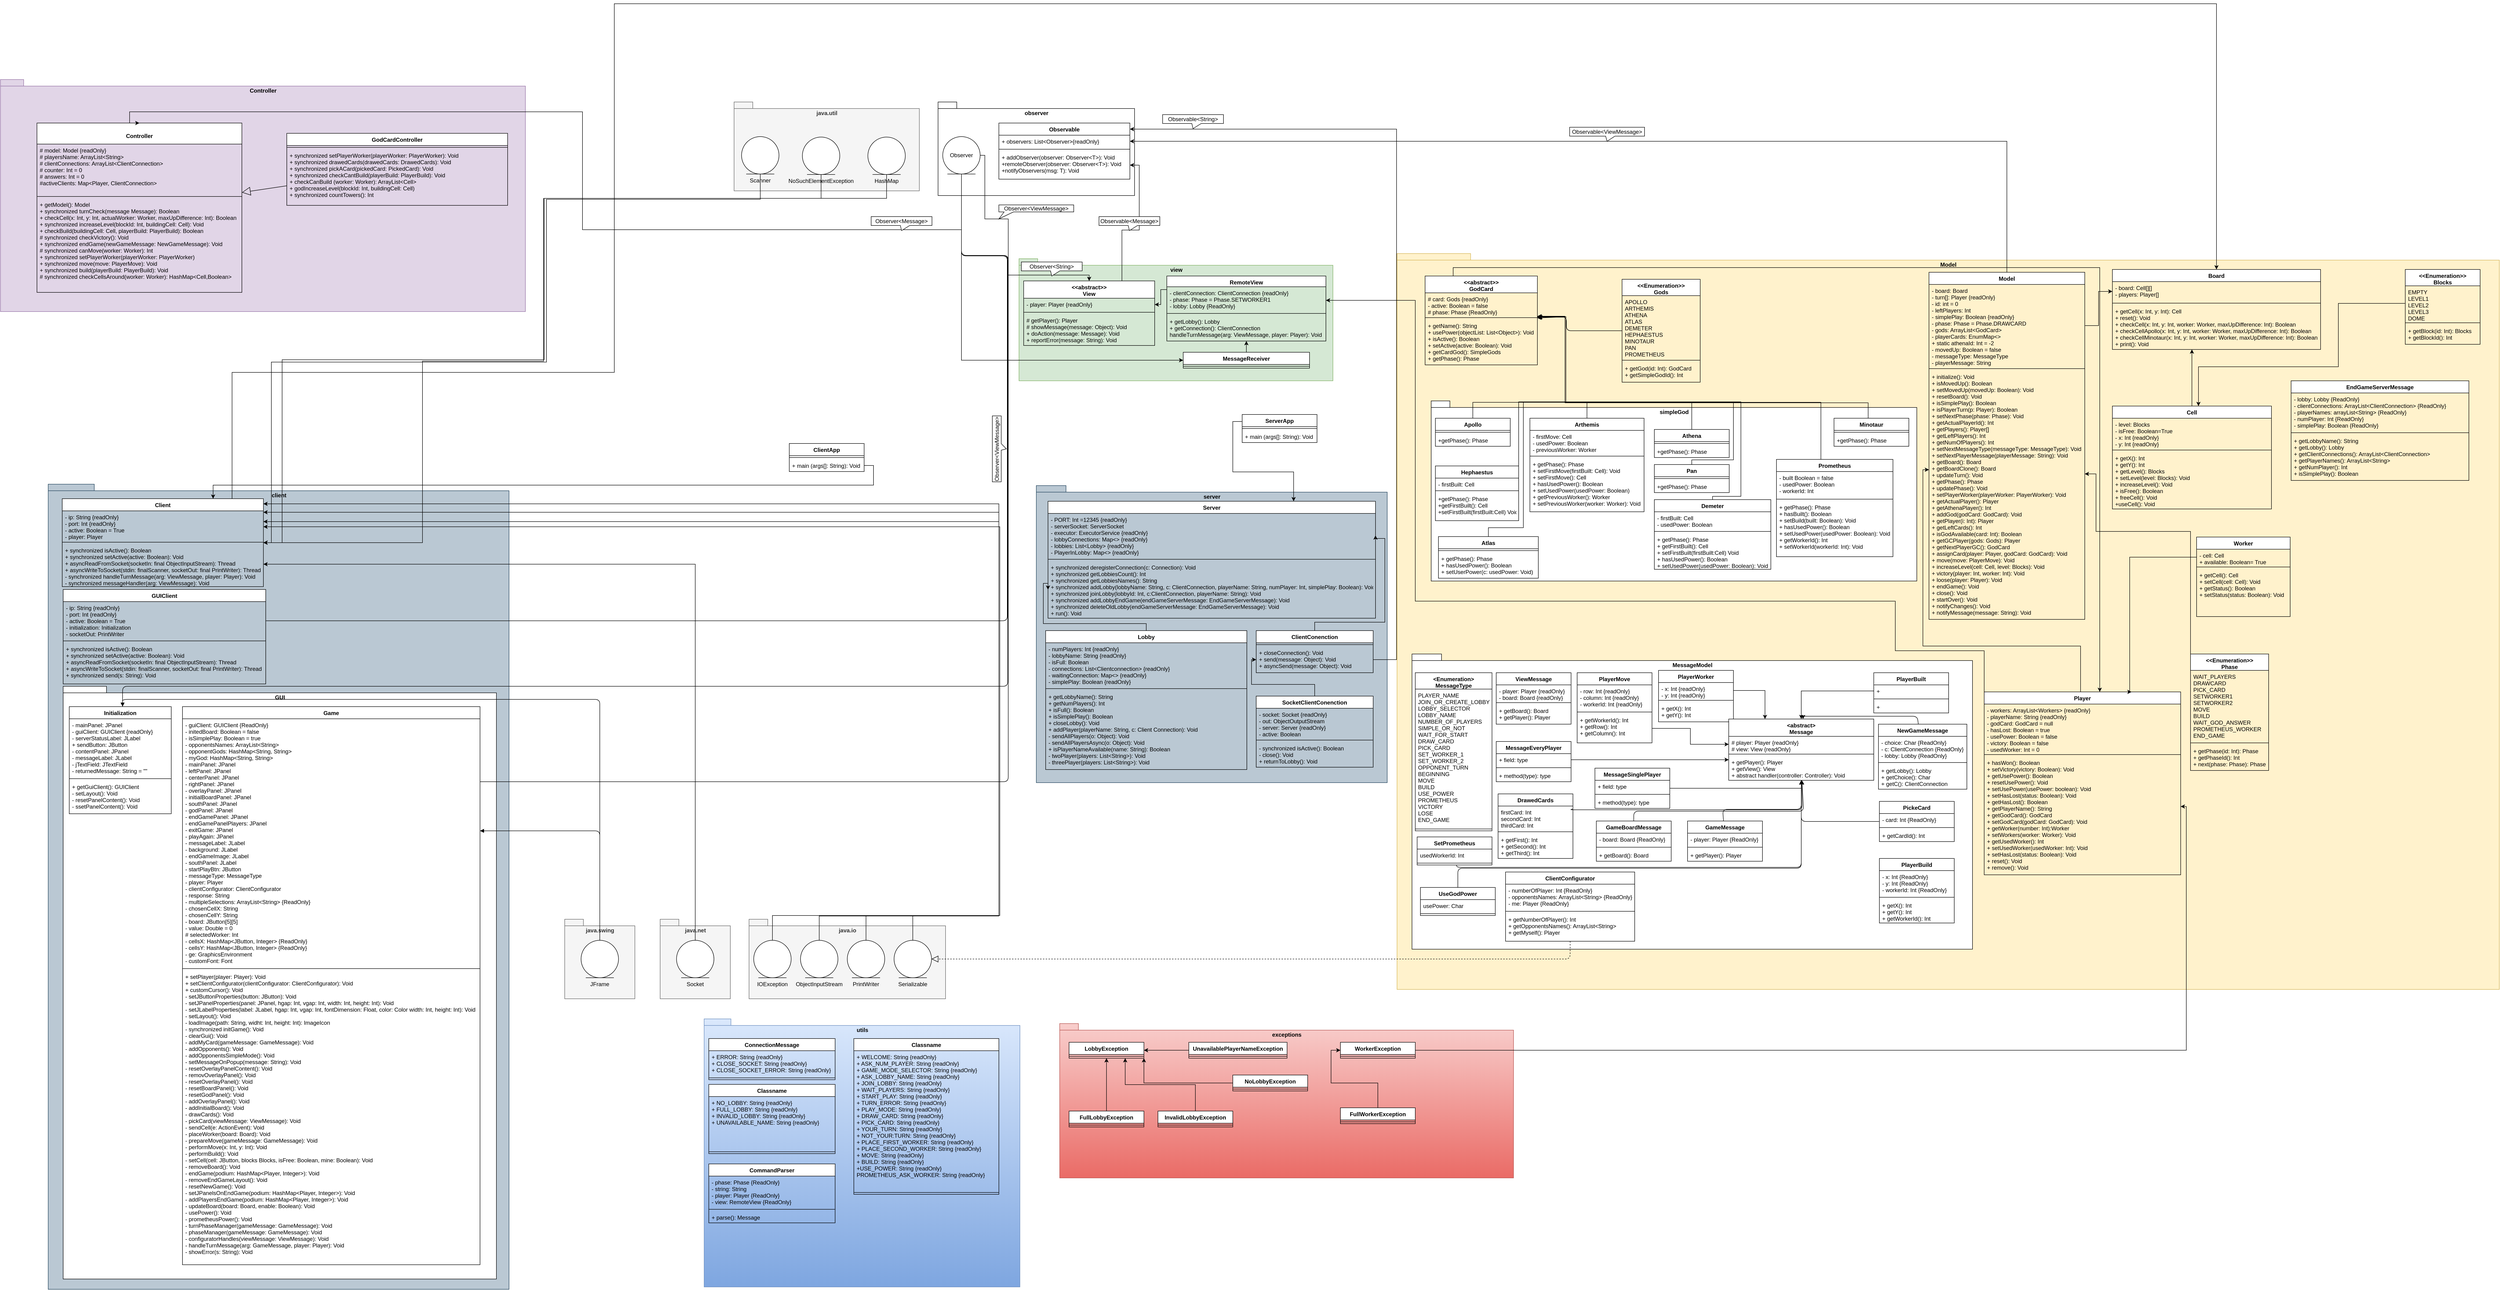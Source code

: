 <mxfile version="13.0.1" type="device" pages="11"><diagram id="C5RBs43oDa-KdzZeNtuy" name="UML"><mxGraphModel dx="2354" dy="813" grid="0" gridSize="10" guides="1" tooltips="1" connect="1" arrows="1" fold="1" page="1" pageScale="1" pageWidth="827" pageHeight="1169" math="0" shadow="0"><root><mxCell id="WIyWlLk6GJQsqaUBKTNV-0"/><mxCell id="WIyWlLk6GJQsqaUBKTNV-1" parent="WIyWlLk6GJQsqaUBKTNV-0"/><mxCell id="z6In2FnpKZ1iOqR9bwUD-3" value="Controller" style="shape=folder;fontStyle=1;spacingTop=10;tabWidth=40;tabHeight=14;tabPosition=left;html=1;align=center;labelPosition=center;verticalLabelPosition=middle;verticalAlign=top;fillColor=#e1d5e7;strokeColor=#9673a6;" parent="WIyWlLk6GJQsqaUBKTNV-1" vertex="1"><mxGeometry x="-1404" y="202" width="1122" height="496" as="geometry"/></mxCell><mxCell id="z6In2FnpKZ1iOqR9bwUD-9" value="view" style="shape=folder;fontStyle=1;spacingTop=10;tabWidth=40;tabHeight=14;tabPosition=left;html=1;verticalAlign=top;fillColor=#d5e8d4;strokeColor=#82b366;" parent="WIyWlLk6GJQsqaUBKTNV-1" vertex="1"><mxGeometry x="773" y="585" width="671" height="261" as="geometry"/></mxCell><mxCell id="z6In2FnpKZ1iOqR9bwUD-10" value="&#10;Controller" style="swimlane;fontStyle=1;align=center;verticalAlign=top;childLayout=stackLayout;horizontal=1;startSize=45;horizontalStack=0;resizeParent=1;resizeParentMax=0;resizeLast=0;collapsible=1;marginBottom=0;" parent="WIyWlLk6GJQsqaUBKTNV-1" vertex="1"><mxGeometry x="-1326" y="295" width="438" height="362" as="geometry"/></mxCell><mxCell id="z6In2FnpKZ1iOqR9bwUD-11" value="# model: Model {readOnly}&#10;# playersName: ArrayList&lt;String&gt;&#10;# clientConnections: ArrayList&lt;ClientConnection&gt;&#10;# counter: Int = 0&#10;# answers: Int = 0&#10;#activeClients: Map&lt;Player, ClientConnection&gt;" style="text;strokeColor=none;fillColor=none;align=left;verticalAlign=top;spacingLeft=4;spacingRight=4;overflow=hidden;rotatable=0;points=[[0,0.5],[1,0.5]];portConstraint=eastwest;" parent="z6In2FnpKZ1iOqR9bwUD-10" vertex="1"><mxGeometry y="45" width="438" height="108" as="geometry"/></mxCell><mxCell id="z6In2FnpKZ1iOqR9bwUD-12" value="" style="line;strokeWidth=1;fillColor=none;align=left;verticalAlign=middle;spacingTop=-1;spacingLeft=3;spacingRight=3;rotatable=0;labelPosition=right;points=[];portConstraint=eastwest;" parent="z6In2FnpKZ1iOqR9bwUD-10" vertex="1"><mxGeometry y="153" width="438" height="8" as="geometry"/></mxCell><mxCell id="z6In2FnpKZ1iOqR9bwUD-13" value="+ getModel(): Model&#10;+ synchronized turnCheck(message Message): Boolean&#10;+ checkCell(x: Int, y: Int, actualWorker: Worker, maxUpDifference: Int): Boolean&#10;+ synchronized increaseLevel(blockId: Int, buildingCell: Cell): Void&#10;+ checkBuild(buildingCell: Cell, playerBuild: PlayerBuild): Boolean&#10;# synchronized checkVictory(): Void&#10;+ synchronized endGame(newGameMessage: NewGameMessage): Void&#10;# synchronized canMove(worker: Worker): Int&#10;+ synchronized setPlayerWorker(playerWorker: PlayerWorker)&#10;+ synchronized move(move: PlayerMove): Void&#10;+ synchronized build(playerBuild: PlayerBuild): Void&#10;# synchronized checkCellsAround(worker: Worker): HashMap&lt;Cell,Boolean&gt;" style="text;strokeColor=none;fillColor=none;align=left;verticalAlign=top;spacingLeft=4;spacingRight=4;overflow=hidden;rotatable=0;points=[[0,0.5],[1,0.5]];portConstraint=eastwest;" parent="z6In2FnpKZ1iOqR9bwUD-10" vertex="1"><mxGeometry y="161" width="438" height="201" as="geometry"/></mxCell><mxCell id="Re2Pkfo3UHJGJ9PxV6rr-3" value="GodCardController" style="swimlane;fontStyle=1;align=center;verticalAlign=top;childLayout=stackLayout;horizontal=1;startSize=26;horizontalStack=0;resizeParent=1;resizeParentMax=0;resizeLast=0;collapsible=1;marginBottom=0;" parent="WIyWlLk6GJQsqaUBKTNV-1" vertex="1"><mxGeometry x="-792" y="317" width="472" height="154" as="geometry"/></mxCell><mxCell id="Re2Pkfo3UHJGJ9PxV6rr-5" value="" style="line;strokeWidth=1;fillColor=none;align=left;verticalAlign=middle;spacingTop=-1;spacingLeft=3;spacingRight=3;rotatable=0;labelPosition=right;points=[];portConstraint=eastwest;" parent="Re2Pkfo3UHJGJ9PxV6rr-3" vertex="1"><mxGeometry y="26" width="472" height="8" as="geometry"/></mxCell><mxCell id="Re2Pkfo3UHJGJ9PxV6rr-6" value="+ synchronized setPlayerWorker(playerWorker: PlayerWorker): Void&#10;+ synchronized drawedCards(drawedCards: DrawedCards): Void&#10;+ synchronized pickACard(pickedCard: PickedCard): Void&#10;+ synchronized checkCantBuild(playerBuild: PlayerBuild): Void&#10;+ checkCanBuild (worker: Worker): ArrayList&lt;Cell&gt;&#10;+ godIncreaseLevel(blockId: Int, buildingCell: Cell)&#10;+ synchronized countTowers(): Int" style="text;strokeColor=none;fillColor=none;align=left;verticalAlign=top;spacingLeft=4;spacingRight=4;overflow=hidden;rotatable=0;points=[[0,0.5],[1,0.5]];portConstraint=eastwest;" parent="Re2Pkfo3UHJGJ9PxV6rr-3" vertex="1"><mxGeometry y="34" width="472" height="120" as="geometry"/></mxCell><mxCell id="z6In2FnpKZ1iOqR9bwUD-2" value="Model" style="shape=folder;fontStyle=1;spacingTop=10;tabWidth=40;tabHeight=14;tabPosition=left;html=1;verticalAlign=top;fillColor=#fff2cc;strokeColor=#d6b656;" parent="WIyWlLk6GJQsqaUBKTNV-1" vertex="1"><mxGeometry x="1581" y="574" width="2356" height="1573" as="geometry"/></mxCell><mxCell id="JWOj4ieVYz24G2LhmQxv-67" value="&lt;&lt;Enumeration&gt;&gt;&#10;Blocks" style="swimlane;fontStyle=1;align=center;verticalAlign=top;childLayout=stackLayout;horizontal=1;startSize=35;horizontalStack=0;resizeParent=1;resizeParentMax=0;resizeLast=0;collapsible=1;marginBottom=0;swimlaneLine=1;" parent="WIyWlLk6GJQsqaUBKTNV-1" vertex="1"><mxGeometry x="3736" y="608" width="160" height="160" as="geometry"/></mxCell><mxCell id="JWOj4ieVYz24G2LhmQxv-68" value="EMPTY&#10;LEVEL1&#10;LEVEL2&#10;LEVEL3&#10;DOME" style="text;strokeColor=none;fillColor=none;align=left;verticalAlign=top;spacingLeft=4;spacingRight=4;overflow=hidden;rotatable=0;points=[[0,0.5],[1,0.5]];portConstraint=eastwest;" parent="JWOj4ieVYz24G2LhmQxv-67" vertex="1"><mxGeometry y="35" width="160" height="75" as="geometry"/></mxCell><mxCell id="JWOj4ieVYz24G2LhmQxv-69" value="" style="line;strokeWidth=1;fillColor=none;align=left;verticalAlign=middle;spacingTop=-1;spacingLeft=3;spacingRight=3;rotatable=0;labelPosition=right;points=[];portConstraint=eastwest;" parent="JWOj4ieVYz24G2LhmQxv-67" vertex="1"><mxGeometry y="110" width="160" height="8" as="geometry"/></mxCell><mxCell id="JWOj4ieVYz24G2LhmQxv-70" value="+ getBlock(id: Int): Blocks&#10;+ getBlockId(): Int" style="text;strokeColor=none;fillColor=none;align=left;verticalAlign=top;spacingLeft=4;spacingRight=4;overflow=hidden;rotatable=0;points=[[0,0.5],[1,0.5]];portConstraint=eastwest;" parent="JWOj4ieVYz24G2LhmQxv-67" vertex="1"><mxGeometry y="118" width="160" height="42" as="geometry"/></mxCell><mxCell id="Re2Pkfo3UHJGJ9PxV6rr-69" value="&lt;&lt;Enumeration&gt;&gt;&#10;Gods" style="swimlane;fontStyle=1;align=center;verticalAlign=top;childLayout=stackLayout;horizontal=1;startSize=35;horizontalStack=0;resizeParent=1;resizeParentMax=0;resizeLast=0;collapsible=1;marginBottom=0;swimlaneLine=1;" parent="WIyWlLk6GJQsqaUBKTNV-1" vertex="1"><mxGeometry x="2062" y="629" width="167" height="220" as="geometry"/></mxCell><mxCell id="Re2Pkfo3UHJGJ9PxV6rr-70" value="APOLLO&#10;ARTHEMIS&#10;ATHENA&#10;ATLAS&#10;DEMETER&#10;HEPHAESTUS&#10;MINOTAUR&#10;PAN&#10;PROMETHEUS" style="text;strokeColor=none;fillColor=none;align=left;verticalAlign=top;spacingLeft=4;spacingRight=4;overflow=hidden;rotatable=0;points=[[0,0.5],[1,0.5]];portConstraint=eastwest;" parent="Re2Pkfo3UHJGJ9PxV6rr-69" vertex="1"><mxGeometry y="35" width="167" height="134" as="geometry"/></mxCell><mxCell id="Re2Pkfo3UHJGJ9PxV6rr-71" value="" style="line;strokeWidth=1;fillColor=none;align=left;verticalAlign=middle;spacingTop=-1;spacingLeft=3;spacingRight=3;rotatable=0;labelPosition=right;points=[];portConstraint=eastwest;" parent="Re2Pkfo3UHJGJ9PxV6rr-69" vertex="1"><mxGeometry y="169" width="167" height="8" as="geometry"/></mxCell><mxCell id="Re2Pkfo3UHJGJ9PxV6rr-72" value="+ getGod(id: Int): GodCard&#10;+ getSimpleGodId(): Int" style="text;strokeColor=none;fillColor=none;align=left;verticalAlign=top;spacingLeft=4;spacingRight=4;overflow=hidden;rotatable=0;points=[[0,0.5],[1,0.5]];portConstraint=eastwest;" parent="Re2Pkfo3UHJGJ9PxV6rr-69" vertex="1"><mxGeometry y="177" width="167" height="43" as="geometry"/></mxCell><mxCell id="JWOj4ieVYz24G2LhmQxv-47" value="Model" style="swimlane;fontStyle=1;align=center;verticalAlign=top;childLayout=stackLayout;horizontal=1;startSize=26;horizontalStack=0;resizeParent=1;resizeParentMax=0;resizeLast=0;collapsible=1;marginBottom=0;" parent="WIyWlLk6GJQsqaUBKTNV-1" vertex="1"><mxGeometry x="2718" y="614" width="333" height="742" as="geometry"/></mxCell><mxCell id="JWOj4ieVYz24G2LhmQxv-48" value="- board: Board&#10;- turn[]: Player {readOnly}&#10;- id: int = 0&#10;- leftPlayers: Int&#10;- simplePlay: Boolean {readOnly}&#10;- phase: Phase = Phase.DRAWCARD&#10;- gods: ArrayList&lt;GodCard&gt;&#10;- playerCards: EnumMap&lt;&gt;&#10;+ static athenaId: Int = -2&#10;- movedUp: Boolean = false&#10;- messageType: MessageType&#10;- playerMessage: String" style="text;strokeColor=none;fillColor=none;align=left;verticalAlign=top;spacingLeft=4;spacingRight=4;overflow=hidden;rotatable=0;points=[[0,0.5],[1,0.5]];portConstraint=eastwest;" parent="JWOj4ieVYz24G2LhmQxv-47" vertex="1"><mxGeometry y="26" width="333" height="176" as="geometry"/></mxCell><mxCell id="JWOj4ieVYz24G2LhmQxv-49" value="" style="line;strokeWidth=1;fillColor=none;align=left;verticalAlign=middle;spacingTop=-1;spacingLeft=3;spacingRight=3;rotatable=0;labelPosition=right;points=[];portConstraint=eastwest;" parent="JWOj4ieVYz24G2LhmQxv-47" vertex="1"><mxGeometry y="202" width="333" height="8" as="geometry"/></mxCell><mxCell id="JWOj4ieVYz24G2LhmQxv-50" value="+ initialize(): Void&#10;+ isMovedUp(): Boolean&#10;+ setMovedUp(movedUp: Boolean): Void&#10;+ resetBoard(): Void&#10;+ isSimplePlay(): Boolean&#10;+ isPlayerTurn(p: Player): Boolean&#10;+ setNextPhase(phase: Phase): Void&#10;+ getActualPlayerId(): Int&#10;+ getPlayers(): Player[]&#10;+ getLeftPlayers(): Int&#10;+ getNumOfPlayers(): Int&#10;+ setNextMessageType(messageType: MessageType): Void&#10;+ setNextPlayerMessage(playerMessage: String): Void&#10;+ getBoard(): Board&#10;+ getBoardClone(): Board&#10;+ updateTurn(): Void&#10;+ getPhase(): Phase&#10;+ updatePhase(): Void&#10;+ setPlayerWorker(playerWorker: PlayerWorker): Void&#10;+ getActualPlayer(): Player&#10;+ getAthenaPlayer(): Int&#10;+ addGod(godCard: GodCard): Void&#10;+ getPlayer(i: Int): Player&#10;+ getLeftCards(): Int&#10;+ isGodAvailable(card: Int): Boolean&#10;+ getGCPlayer(gods: Gods): Player&#10;+ getNextPlayerGC(): GodCard&#10;+ assignCard(player: Player, godCard: GodCard): Void&#10;+ move(move: PlayerMove): Void&#10;+ increaseLevel(cell: Cell, level: Blocks): Void&#10;+ victory(player: Int, worker: Int): Void&#10;+ loose(player: Player): Void&#10;+ endGame(): Void&#10;+ close(): Void&#10;+ startOver(): Void&#10;+ notifyChanges(): Void&#10;+ notifyMessage(message: String): Void" style="text;strokeColor=none;fillColor=none;align=left;verticalAlign=top;spacingLeft=4;spacingRight=4;overflow=hidden;rotatable=0;points=[[0,0.5],[1,0.5]];portConstraint=eastwest;" parent="JWOj4ieVYz24G2LhmQxv-47" vertex="1"><mxGeometry y="210" width="333" height="532" as="geometry"/></mxCell><mxCell id="Z56XC10typEO-IkPaD4X-1" value="MessageReceiver" style="swimlane;fontStyle=1;align=center;verticalAlign=top;childLayout=stackLayout;horizontal=1;startSize=26;horizontalStack=0;resizeParent=1;resizeParentMax=0;resizeLast=0;collapsible=1;marginBottom=0;" parent="WIyWlLk6GJQsqaUBKTNV-1" vertex="1"><mxGeometry x="1124" y="785" width="270" height="34" as="geometry"/></mxCell><mxCell id="Z56XC10typEO-IkPaD4X-3" value="" style="line;strokeWidth=1;fillColor=none;align=left;verticalAlign=middle;spacingTop=-1;spacingLeft=3;spacingRight=3;rotatable=0;labelPosition=right;points=[];portConstraint=eastwest;" parent="Z56XC10typEO-IkPaD4X-1" vertex="1"><mxGeometry y="26" width="270" height="8" as="geometry"/></mxCell><mxCell id="JWOj4ieVYz24G2LhmQxv-79" value="MessageModel" style="shape=folder;fontStyle=1;spacingTop=10;tabWidth=40;tabHeight=14;tabPosition=left;html=1;align=center;verticalAlign=top;" parent="WIyWlLk6GJQsqaUBKTNV-1" vertex="1"><mxGeometry x="1613" y="1430" width="1198" height="631" as="geometry"/></mxCell><mxCell id="Z56XC10typEO-IkPaD4X-48" value="client" style="shape=folder;fontStyle=1;spacingTop=10;tabWidth=40;tabHeight=14;tabPosition=left;html=1;verticalAlign=top;fillColor=#bac8d3;strokeColor=#23445d;" parent="WIyWlLk6GJQsqaUBKTNV-1" vertex="1"><mxGeometry x="-1302" y="1067" width="985" height="1721" as="geometry"/></mxCell><mxCell id="z6In2FnpKZ1iOqR9bwUD-15" value="&lt;&lt;abstract&gt;&gt;&#10;View" style="swimlane;fontStyle=1;align=center;verticalAlign=top;childLayout=stackLayout;horizontal=1;startSize=37;horizontalStack=0;resizeParent=1;resizeParentMax=0;resizeLast=0;collapsible=1;marginBottom=0;" parent="WIyWlLk6GJQsqaUBKTNV-1" vertex="1"><mxGeometry x="783" y="632.5" width="280" height="138" as="geometry"><mxRectangle x="610" y="162" width="60" height="26" as="alternateBounds"/></mxGeometry></mxCell><mxCell id="z6In2FnpKZ1iOqR9bwUD-16" value="- player: Player {readOnly}" style="text;strokeColor=none;fillColor=none;align=left;verticalAlign=top;spacingLeft=4;spacingRight=4;overflow=hidden;rotatable=0;points=[[0,0.5],[1,0.5]];portConstraint=eastwest;" parent="z6In2FnpKZ1iOqR9bwUD-15" vertex="1"><mxGeometry y="37" width="280" height="26" as="geometry"/></mxCell><mxCell id="z6In2FnpKZ1iOqR9bwUD-17" value="" style="line;strokeWidth=1;fillColor=none;align=left;verticalAlign=middle;spacingTop=-1;spacingLeft=3;spacingRight=3;rotatable=0;labelPosition=right;points=[];portConstraint=eastwest;" parent="z6In2FnpKZ1iOqR9bwUD-15" vertex="1"><mxGeometry y="63" width="280" height="8" as="geometry"/></mxCell><mxCell id="z6In2FnpKZ1iOqR9bwUD-18" value="# getPlayer(): Player&#10;# showMessage(message: Object): Void&#10;+ doAction(message: Message): Void&#10;+ reportError(message: String): Void" style="text;strokeColor=none;fillColor=none;align=left;verticalAlign=top;spacingLeft=4;spacingRight=4;overflow=hidden;rotatable=0;points=[[0,0.5],[1,0.5]];portConstraint=eastwest;" parent="z6In2FnpKZ1iOqR9bwUD-15" vertex="1"><mxGeometry y="71" width="280" height="67" as="geometry"/></mxCell><mxCell id="gera22XEHunvYTDdQoIv-93" value="RemoteView" style="swimlane;fontStyle=1;align=center;verticalAlign=top;childLayout=stackLayout;horizontal=1;startSize=23;horizontalStack=0;resizeParent=1;resizeParentMax=0;resizeLast=0;collapsible=1;marginBottom=0;" parent="WIyWlLk6GJQsqaUBKTNV-1" vertex="1"><mxGeometry x="1089" y="622" width="340" height="139" as="geometry"><mxRectangle x="610" y="162" width="60" height="26" as="alternateBounds"/></mxGeometry></mxCell><mxCell id="gera22XEHunvYTDdQoIv-94" value="- clientConnection: ClientConnection {readOnly}&#10;- phase: Phase = Phase.SETWORKER1&#10;- lobby: Lobby {ReadOnly}" style="text;strokeColor=none;fillColor=none;align=left;verticalAlign=top;spacingLeft=4;spacingRight=4;overflow=hidden;rotatable=0;points=[[0,0.5],[1,0.5]];portConstraint=eastwest;" parent="gera22XEHunvYTDdQoIv-93" vertex="1"><mxGeometry y="23" width="340" height="53" as="geometry"/></mxCell><mxCell id="gera22XEHunvYTDdQoIv-95" value="" style="line;strokeWidth=1;fillColor=none;align=left;verticalAlign=middle;spacingTop=-1;spacingLeft=3;spacingRight=3;rotatable=0;labelPosition=right;points=[];portConstraint=eastwest;" parent="gera22XEHunvYTDdQoIv-93" vertex="1"><mxGeometry y="76" width="340" height="8" as="geometry"/></mxCell><mxCell id="gera22XEHunvYTDdQoIv-96" value="+ getLobby(): Lobby&#10;+ getConnection(): ClientConnection&#10;handleTurnMessage(arg: ViewMessage, player: Player): Void" style="text;strokeColor=none;fillColor=none;align=left;verticalAlign=top;spacingLeft=4;spacingRight=4;overflow=hidden;rotatable=0;points=[[0,0.5],[1,0.5]];portConstraint=eastwest;" parent="gera22XEHunvYTDdQoIv-93" vertex="1"><mxGeometry y="84" width="340" height="55" as="geometry"/></mxCell><mxCell id="gera22XEHunvYTDdQoIv-10" value="GUI" style="shape=folder;fontStyle=1;spacingTop=10;tabWidth=40;tabHeight=14;tabPosition=left;html=1;verticalAlign=top;" parent="WIyWlLk6GJQsqaUBKTNV-1" vertex="1"><mxGeometry x="-1270" y="1499" width="926" height="1267" as="geometry"/></mxCell><mxCell id="JWOj4ieVYz24G2LhmQxv-10" value="simpleGod" style="shape=folder;fontStyle=1;spacingTop=10;tabWidth=40;tabHeight=14;tabPosition=left;html=1;verticalAlign=top;" parent="WIyWlLk6GJQsqaUBKTNV-1" vertex="1"><mxGeometry x="1654" y="889" width="1038" height="385" as="geometry"/></mxCell><mxCell id="Z56XC10typEO-IkPaD4X-31" value="server" style="shape=folder;fontStyle=1;spacingTop=10;tabWidth=40;tabHeight=14;tabPosition=left;html=1;verticalAlign=top;fillColor=#bac8d3;strokeColor=#23445d;" parent="WIyWlLk6GJQsqaUBKTNV-1" vertex="1"><mxGeometry x="810" y="1070" width="750" height="635" as="geometry"/></mxCell><mxCell id="Z56XC10typEO-IkPaD4X-5" value="observer" style="shape=folder;fontStyle=1;spacingTop=10;tabWidth=40;tabHeight=14;tabPosition=left;html=1;verticalAlign=top;" parent="WIyWlLk6GJQsqaUBKTNV-1" vertex="1"><mxGeometry x="600" y="250" width="420" height="200" as="geometry"/></mxCell><mxCell id="JWOj4ieVYz24G2LhmQxv-138" style="edgeStyle=orthogonalEdgeStyle;rounded=0;orthogonalLoop=1;jettySize=auto;html=1;exitX=0.5;exitY=1;exitDx=0;exitDy=0;entryX=0.5;entryY=0;entryDx=0;entryDy=0;" parent="WIyWlLk6GJQsqaUBKTNV-1" source="Z56XC10typEO-IkPaD4X-6" target="z6In2FnpKZ1iOqR9bwUD-10" edge="1"><mxGeometry relative="1" as="geometry"><Array as="points"><mxPoint x="650" y="523"/><mxPoint x="-160" y="523"/><mxPoint x="-160" y="271"/><mxPoint x="-1128" y="271"/></Array></mxGeometry></mxCell><mxCell id="JWOj4ieVYz24G2LhmQxv-145" style="edgeStyle=orthogonalEdgeStyle;rounded=0;orthogonalLoop=1;jettySize=auto;html=1;exitX=0.5;exitY=1;exitDx=0;exitDy=0;" parent="WIyWlLk6GJQsqaUBKTNV-1" source="Z56XC10typEO-IkPaD4X-6" target="Z56XC10typEO-IkPaD4X-1" edge="1"><mxGeometry relative="1" as="geometry"><Array as="points"><mxPoint x="650" y="802"/></Array></mxGeometry></mxCell><mxCell id="JWOj4ieVYz24G2LhmQxv-147" style="edgeStyle=orthogonalEdgeStyle;rounded=0;orthogonalLoop=1;jettySize=auto;html=1;exitX=1;exitY=0.5;exitDx=0;exitDy=0;entryX=0.5;entryY=0;entryDx=0;entryDy=0;" parent="WIyWlLk6GJQsqaUBKTNV-1" source="Z56XC10typEO-IkPaD4X-6" target="z6In2FnpKZ1iOqR9bwUD-15" edge="1"><mxGeometry relative="1" as="geometry"><Array as="points"><mxPoint x="700" y="364"/><mxPoint x="700" y="500"/><mxPoint x="750" y="500"/><mxPoint x="750" y="620"/><mxPoint x="923" y="620"/></Array></mxGeometry></mxCell><mxCell id="Z56XC10typEO-IkPaD4X-6" value="Observer" style="ellipse;shape=umlEntity;whiteSpace=wrap;html=1;" parent="WIyWlLk6GJQsqaUBKTNV-1" vertex="1"><mxGeometry x="610" y="324" width="80" height="80" as="geometry"/></mxCell><mxCell id="Z56XC10typEO-IkPaD4X-11" value="java.util" style="shape=folder;fontStyle=1;spacingTop=10;tabWidth=40;tabHeight=14;tabPosition=left;html=1;verticalAlign=top;fillColor=#f5f5f5;strokeColor=#666666;fontColor=#333333;" parent="WIyWlLk6GJQsqaUBKTNV-1" vertex="1"><mxGeometry x="164" y="250" width="396" height="190" as="geometry"/></mxCell><mxCell id="JWOj4ieVYz24G2LhmQxv-134" style="edgeStyle=orthogonalEdgeStyle;rounded=0;orthogonalLoop=1;jettySize=auto;html=1;exitX=0.5;exitY=1;exitDx=0;exitDy=0;" parent="WIyWlLk6GJQsqaUBKTNV-1" source="Z56XC10typEO-IkPaD4X-12" target="Z56XC10typEO-IkPaD4X-49" edge="1"><mxGeometry relative="1" as="geometry"><Array as="points"><mxPoint x="220" y="458"/><mxPoint x="-237" y="458"/><mxPoint x="-237" y="806"/><mxPoint x="-825" y="806"/></Array></mxGeometry></mxCell><mxCell id="Z56XC10typEO-IkPaD4X-12" value="Scanner" style="ellipse;shape=umlEntity;whiteSpace=wrap;html=1;labelPosition=center;verticalLabelPosition=bottom;align=center;verticalAlign=top;" parent="WIyWlLk6GJQsqaUBKTNV-1" vertex="1"><mxGeometry x="180" y="324" width="80" height="80" as="geometry"/></mxCell><mxCell id="JWOj4ieVYz24G2LhmQxv-135" style="edgeStyle=orthogonalEdgeStyle;rounded=0;orthogonalLoop=1;jettySize=auto;html=1;exitX=0.5;exitY=1;exitDx=0;exitDy=0;" parent="WIyWlLk6GJQsqaUBKTNV-1" source="Z56XC10typEO-IkPaD4X-13" target="Z56XC10typEO-IkPaD4X-49" edge="1"><mxGeometry relative="1" as="geometry"><mxPoint x="140" y="1240" as="targetPoint"/><Array as="points"><mxPoint x="350" y="456"/><mxPoint x="-243" y="456"/><mxPoint x="-243" y="804"/><mxPoint x="-502" y="804"/></Array></mxGeometry></mxCell><mxCell id="Z56XC10typEO-IkPaD4X-13" value="NoSuchElementException" style="ellipse;shape=umlEntity;whiteSpace=wrap;html=1;verticalAlign=top;labelPosition=center;verticalLabelPosition=bottom;align=center;" parent="WIyWlLk6GJQsqaUBKTNV-1" vertex="1"><mxGeometry x="310" y="325" width="80" height="80" as="geometry"/></mxCell><mxCell id="JWOj4ieVYz24G2LhmQxv-136" style="edgeStyle=orthogonalEdgeStyle;rounded=0;orthogonalLoop=1;jettySize=auto;html=1;exitX=0.5;exitY=1;exitDx=0;exitDy=0;" parent="WIyWlLk6GJQsqaUBKTNV-1" source="Z56XC10typEO-IkPaD4X-14" target="Z56XC10typEO-IkPaD4X-49" edge="1"><mxGeometry relative="1" as="geometry"><Array as="points"><mxPoint x="490" y="456"/><mxPoint x="-242" y="456"/><mxPoint x="-242" y="801"/><mxPoint x="-802" y="801"/></Array></mxGeometry></mxCell><mxCell id="Z56XC10typEO-IkPaD4X-14" value="HashMap" style="ellipse;shape=umlEntity;whiteSpace=wrap;html=1;labelPosition=center;verticalLabelPosition=bottom;align=center;verticalAlign=top;" parent="WIyWlLk6GJQsqaUBKTNV-1" vertex="1"><mxGeometry x="450" y="325" width="80" height="80" as="geometry"/></mxCell><mxCell id="Z56XC10typEO-IkPaD4X-7" value="Observable" style="swimlane;fontStyle=1;align=center;verticalAlign=top;childLayout=stackLayout;horizontal=1;startSize=26;horizontalStack=0;resizeParent=1;resizeParentMax=0;resizeLast=0;collapsible=1;marginBottom=0;" parent="WIyWlLk6GJQsqaUBKTNV-1" vertex="1"><mxGeometry x="730" y="295" width="280" height="120" as="geometry"/></mxCell><mxCell id="Z56XC10typEO-IkPaD4X-8" value="+ observers: List&lt;Observer&gt;{readOnly}" style="text;strokeColor=none;fillColor=none;align=left;verticalAlign=top;spacingLeft=4;spacingRight=4;overflow=hidden;rotatable=0;points=[[0,0.5],[1,0.5]];portConstraint=eastwest;" parent="Z56XC10typEO-IkPaD4X-7" vertex="1"><mxGeometry y="26" width="280" height="26" as="geometry"/></mxCell><mxCell id="Z56XC10typEO-IkPaD4X-9" value="" style="line;strokeWidth=1;fillColor=none;align=left;verticalAlign=middle;spacingTop=-1;spacingLeft=3;spacingRight=3;rotatable=0;labelPosition=right;points=[];portConstraint=eastwest;" parent="Z56XC10typEO-IkPaD4X-7" vertex="1"><mxGeometry y="52" width="280" height="8" as="geometry"/></mxCell><mxCell id="Z56XC10typEO-IkPaD4X-10" value="+ addObserver(observer: Observer&lt;T&gt;): Void&#10;+remoteObserver(observer: Observer&lt;T&gt;): Void&#10;+notifyObservers(msg: T): Void" style="text;strokeColor=none;fillColor=none;align=left;verticalAlign=top;spacingLeft=4;spacingRight=4;overflow=hidden;rotatable=0;points=[[0,0.5],[1,0.5]];portConstraint=eastwest;" parent="Z56XC10typEO-IkPaD4X-7" vertex="1"><mxGeometry y="60" width="280" height="60" as="geometry"/></mxCell><mxCell id="JWOj4ieVYz24G2LhmQxv-149" style="edgeStyle=orthogonalEdgeStyle;rounded=0;orthogonalLoop=1;jettySize=auto;html=1;exitX=0.75;exitY=0;exitDx=0;exitDy=0;entryX=1;entryY=0.5;entryDx=0;entryDy=0;" parent="WIyWlLk6GJQsqaUBKTNV-1" source="z6In2FnpKZ1iOqR9bwUD-15" target="Z56XC10typEO-IkPaD4X-10" edge="1"><mxGeometry relative="1" as="geometry"/></mxCell><mxCell id="JWOj4ieVYz24G2LhmQxv-188" style="edgeStyle=orthogonalEdgeStyle;rounded=0;orthogonalLoop=1;jettySize=auto;html=1;" parent="WIyWlLk6GJQsqaUBKTNV-1" source="gera22XEHunvYTDdQoIv-93" target="z6In2FnpKZ1iOqR9bwUD-15" edge="1"><mxGeometry relative="1" as="geometry"><mxPoint x="1113" y="650" as="sourcePoint"/><Array as="points"><mxPoint x="1076" y="651"/><mxPoint x="1076" y="683"/></Array></mxGeometry></mxCell><mxCell id="JWOj4ieVYz24G2LhmQxv-185" style="edgeStyle=orthogonalEdgeStyle;rounded=0;orthogonalLoop=1;jettySize=auto;html=1;exitX=0.5;exitY=0;exitDx=0;exitDy=0;" parent="WIyWlLk6GJQsqaUBKTNV-1" source="JWOj4ieVYz24G2LhmQxv-62" target="JWOj4ieVYz24G2LhmQxv-58" edge="1"><mxGeometry relative="1" as="geometry"><Array as="points"><mxPoint x="3280" y="805"/><mxPoint x="3280" y="805"/></Array></mxGeometry></mxCell><mxCell id="JWOj4ieVYz24G2LhmQxv-62" value="Cell" style="swimlane;fontStyle=1;align=center;verticalAlign=top;childLayout=stackLayout;horizontal=1;startSize=26;horizontalStack=0;resizeParent=1;resizeParentMax=0;resizeLast=0;collapsible=1;marginBottom=0;" parent="WIyWlLk6GJQsqaUBKTNV-1" vertex="1"><mxGeometry x="3110" y="900" width="340" height="220" as="geometry"/></mxCell><mxCell id="JWOj4ieVYz24G2LhmQxv-63" value="- level: Blocks&#10;- isFree: Boolean=True&#10;- x: Int {readOnly}&#10;- y: Int {readOnly}" style="text;strokeColor=none;fillColor=none;align=left;verticalAlign=top;spacingLeft=4;spacingRight=4;overflow=hidden;rotatable=0;points=[[0,0.5],[1,0.5]];portConstraint=eastwest;" parent="JWOj4ieVYz24G2LhmQxv-62" vertex="1"><mxGeometry y="26" width="340" height="64" as="geometry"/></mxCell><mxCell id="JWOj4ieVYz24G2LhmQxv-64" value="" style="line;strokeWidth=1;fillColor=none;align=left;verticalAlign=middle;spacingTop=-1;spacingLeft=3;spacingRight=3;rotatable=0;labelPosition=right;points=[];portConstraint=eastwest;" parent="JWOj4ieVYz24G2LhmQxv-62" vertex="1"><mxGeometry y="90" width="340" height="8" as="geometry"/></mxCell><mxCell id="JWOj4ieVYz24G2LhmQxv-65" value="+ getX(): Int&#10;+ getY(): Int&#10;+ getLevel(): Blocks&#10;+ setLevel(level: Blocks): Void&#10;+ increaseLevel(): Void&#10;+ isFree(): Boolean&#10;+ freeCell(): Void&#10;+useCell(): Void" style="text;strokeColor=none;fillColor=none;align=left;verticalAlign=top;spacingLeft=4;spacingRight=4;overflow=hidden;rotatable=0;points=[[0,0.5],[1,0.5]];portConstraint=eastwest;" parent="JWOj4ieVYz24G2LhmQxv-62" vertex="1"><mxGeometry y="98" width="340" height="122" as="geometry"/></mxCell><mxCell id="JWOj4ieVYz24G2LhmQxv-111" value="ClientApp" style="swimlane;fontStyle=1;align=center;verticalAlign=top;childLayout=stackLayout;horizontal=1;startSize=26;horizontalStack=0;resizeParent=1;resizeParentMax=0;resizeLast=0;collapsible=1;marginBottom=0;html=0;" parent="WIyWlLk6GJQsqaUBKTNV-1" vertex="1"><mxGeometry x="282" y="980" width="160" height="60" as="geometry"/></mxCell><mxCell id="JWOj4ieVYz24G2LhmQxv-112" value="" style="line;strokeWidth=1;fillColor=none;align=left;verticalAlign=middle;spacingTop=-1;spacingLeft=3;spacingRight=3;rotatable=0;labelPosition=right;points=[];portConstraint=eastwest;" parent="JWOj4ieVYz24G2LhmQxv-111" vertex="1"><mxGeometry y="26" width="160" height="8" as="geometry"/></mxCell><mxCell id="JWOj4ieVYz24G2LhmQxv-113" value="+ main (args[]: String): Void" style="text;strokeColor=none;fillColor=none;align=left;verticalAlign=top;spacingLeft=4;spacingRight=4;overflow=hidden;rotatable=0;points=[[0,0.5],[1,0.5]];portConstraint=eastwest;" parent="JWOj4ieVYz24G2LhmQxv-111" vertex="1"><mxGeometry y="34" width="160" height="26" as="geometry"/></mxCell><mxCell id="JWOj4ieVYz24G2LhmQxv-191" style="edgeStyle=orthogonalEdgeStyle;rounded=0;orthogonalLoop=1;jettySize=auto;html=1;exitX=0;exitY=0.25;exitDx=0;exitDy=0;entryX=0.75;entryY=0;entryDx=0;entryDy=0;" parent="WIyWlLk6GJQsqaUBKTNV-1" source="JWOj4ieVYz24G2LhmQxv-107" target="Z56XC10typEO-IkPaD4X-32" edge="1"><mxGeometry relative="1" as="geometry"/></mxCell><mxCell id="JWOj4ieVYz24G2LhmQxv-107" value="ServerApp" style="swimlane;fontStyle=1;align=center;verticalAlign=top;childLayout=stackLayout;horizontal=1;startSize=26;horizontalStack=0;resizeParent=1;resizeParentMax=0;resizeLast=0;collapsible=1;marginBottom=0;html=0;" parent="WIyWlLk6GJQsqaUBKTNV-1" vertex="1"><mxGeometry x="1250" y="918" width="160" height="60" as="geometry"/></mxCell><mxCell id="JWOj4ieVYz24G2LhmQxv-109" value="" style="line;strokeWidth=1;fillColor=none;align=left;verticalAlign=middle;spacingTop=-1;spacingLeft=3;spacingRight=3;rotatable=0;labelPosition=right;points=[];portConstraint=eastwest;" parent="JWOj4ieVYz24G2LhmQxv-107" vertex="1"><mxGeometry y="26" width="160" height="8" as="geometry"/></mxCell><mxCell id="JWOj4ieVYz24G2LhmQxv-110" value="+ main (args[]: String): Void" style="text;strokeColor=none;fillColor=none;align=left;verticalAlign=top;spacingLeft=4;spacingRight=4;overflow=hidden;rotatable=0;points=[[0,0.5],[1,0.5]];portConstraint=eastwest;" parent="JWOj4ieVYz24G2LhmQxv-107" vertex="1"><mxGeometry y="34" width="160" height="26" as="geometry"/></mxCell><mxCell id="JWOj4ieVYz24G2LhmQxv-6" value="&lt;&lt;abstract&gt;&gt;&#10;GodCard" style="swimlane;fontStyle=1;align=center;verticalAlign=top;childLayout=stackLayout;horizontal=1;startSize=36;horizontalStack=0;resizeParent=1;resizeParentMax=0;resizeLast=0;collapsible=1;marginBottom=0;" parent="WIyWlLk6GJQsqaUBKTNV-1" vertex="1"><mxGeometry x="1641" y="622" width="240" height="190" as="geometry"/></mxCell><mxCell id="JWOj4ieVYz24G2LhmQxv-7" value="# card: Gods {readOnly}&#10;- active: Boolean = false&#10;# phase: Phase {ReadOnly}" style="text;strokeColor=none;fillColor=none;align=left;verticalAlign=top;spacingLeft=4;spacingRight=4;overflow=hidden;rotatable=0;points=[[0,0.5],[1,0.5]];portConstraint=eastwest;" parent="JWOj4ieVYz24G2LhmQxv-6" vertex="1"><mxGeometry y="36" width="240" height="49" as="geometry"/></mxCell><mxCell id="JWOj4ieVYz24G2LhmQxv-8" value="" style="line;strokeWidth=1;fillColor=none;align=left;verticalAlign=middle;spacingTop=-1;spacingLeft=3;spacingRight=3;rotatable=0;labelPosition=right;points=[];portConstraint=eastwest;" parent="JWOj4ieVYz24G2LhmQxv-6" vertex="1"><mxGeometry y="85" width="240" height="8" as="geometry"/></mxCell><mxCell id="JWOj4ieVYz24G2LhmQxv-9" value="+ getName(): String&#10;+ usePower(objectList: List&lt;Object&gt;): Void&#10;+ isActive(): Boolean&#10;+ setActive(active: Boolean): Void&#10;+ getCardGod(): SimpleGods&#10;+ getPhase(): Phase" style="text;strokeColor=none;fillColor=none;align=left;verticalAlign=top;spacingLeft=4;spacingRight=4;overflow=hidden;rotatable=0;points=[[0,0.5],[1,0.5]];portConstraint=eastwest;" parent="JWOj4ieVYz24G2LhmQxv-6" vertex="1"><mxGeometry y="93" width="240" height="97" as="geometry"/></mxCell><mxCell id="JWOj4ieVYz24G2LhmQxv-58" value="Board" style="swimlane;fontStyle=1;align=center;verticalAlign=top;childLayout=stackLayout;horizontal=1;startSize=26;horizontalStack=0;resizeParent=1;resizeParentMax=0;resizeLast=0;collapsible=1;marginBottom=0;" parent="WIyWlLk6GJQsqaUBKTNV-1" vertex="1"><mxGeometry x="3110" y="608" width="445" height="171" as="geometry"/></mxCell><mxCell id="JWOj4ieVYz24G2LhmQxv-59" value="- board: Cell[][]&#10;- players: Player[]" style="text;strokeColor=none;fillColor=none;align=left;verticalAlign=top;spacingLeft=4;spacingRight=4;overflow=hidden;rotatable=0;points=[[0,0.5],[1,0.5]];portConstraint=eastwest;" parent="JWOj4ieVYz24G2LhmQxv-58" vertex="1"><mxGeometry y="26" width="445" height="42" as="geometry"/></mxCell><mxCell id="JWOj4ieVYz24G2LhmQxv-60" value="" style="line;strokeWidth=1;fillColor=none;align=left;verticalAlign=middle;spacingTop=-1;spacingLeft=3;spacingRight=3;rotatable=0;labelPosition=right;points=[];portConstraint=eastwest;" parent="JWOj4ieVYz24G2LhmQxv-58" vertex="1"><mxGeometry y="68" width="445" height="8" as="geometry"/></mxCell><mxCell id="JWOj4ieVYz24G2LhmQxv-61" value="+ getCell(x: Int, y: Int): Cell&#10;+ reset(): Void&#10;+ checkCell(x: Int, y: Int, worker: Worker, maxUpDifference: Int): Boolean&#10;+ checkCellApollo(x: Int, y: Int, worker: Worker, maxUpDifference: Int): Boolean&#10;+ checkCellMinotaur(x: Int, y: Int, worker: Worker, maxUpDifference: Int): Boolean&#10;+ print(): Void" style="text;strokeColor=none;fillColor=none;align=left;verticalAlign=top;spacingLeft=4;spacingRight=4;overflow=hidden;rotatable=0;points=[[0,0.5],[1,0.5]];portConstraint=eastwest;" parent="JWOj4ieVYz24G2LhmQxv-58" vertex="1"><mxGeometry y="76" width="445" height="95" as="geometry"/></mxCell><mxCell id="JWOj4ieVYz24G2LhmQxv-84" value="PlayerMove" style="swimlane;fontStyle=1;align=center;verticalAlign=top;childLayout=stackLayout;horizontal=1;startSize=26;horizontalStack=0;resizeParent=1;resizeParentMax=0;resizeLast=0;collapsible=1;marginBottom=0;html=0;" parent="WIyWlLk6GJQsqaUBKTNV-1" vertex="1"><mxGeometry x="1966" y="1470" width="160" height="150" as="geometry"/></mxCell><mxCell id="JWOj4ieVYz24G2LhmQxv-85" value="- row: Int {readOnly}&#10;- column: Int {readOnly}&#10;- workerId: Int {readOnly}" style="text;strokeColor=none;fillColor=none;align=left;verticalAlign=top;spacingLeft=4;spacingRight=4;overflow=hidden;rotatable=0;points=[[0,0.5],[1,0.5]];portConstraint=eastwest;" parent="JWOj4ieVYz24G2LhmQxv-84" vertex="1"><mxGeometry y="26" width="160" height="54" as="geometry"/></mxCell><mxCell id="JWOj4ieVYz24G2LhmQxv-86" value="" style="line;strokeWidth=1;fillColor=none;align=left;verticalAlign=middle;spacingTop=-1;spacingLeft=3;spacingRight=3;rotatable=0;labelPosition=right;points=[];portConstraint=eastwest;" parent="JWOj4ieVYz24G2LhmQxv-84" vertex="1"><mxGeometry y="80" width="160" height="8" as="geometry"/></mxCell><mxCell id="JWOj4ieVYz24G2LhmQxv-87" value="+ getWorkerId(): Int&#10;+ getRow(): Int&#10;+ getColumn(): Int" style="text;strokeColor=none;fillColor=none;align=left;verticalAlign=top;spacingLeft=4;spacingRight=4;overflow=hidden;rotatable=0;points=[[0,0.5],[1,0.5]];portConstraint=eastwest;" parent="JWOj4ieVYz24G2LhmQxv-84" vertex="1"><mxGeometry y="88" width="160" height="62" as="geometry"/></mxCell><mxCell id="Re2Pkfo3UHJGJ9PxV6rr-30" value="&lt;Enumeration&gt;&#10;MessageType" style="swimlane;fontStyle=1;align=center;verticalAlign=top;childLayout=stackLayout;horizontal=1;startSize=35;horizontalStack=0;resizeParent=1;resizeParentMax=0;resizeLast=0;collapsible=1;marginBottom=0;" parent="WIyWlLk6GJQsqaUBKTNV-1" vertex="1"><mxGeometry x="1620" y="1470" width="164" height="338" as="geometry"/></mxCell><mxCell id="Re2Pkfo3UHJGJ9PxV6rr-31" value="PLAYER_NAME&#10;JOIN_OR_CREATE_LOBBY&#10;LOBBY_SELECTOR&#10;LOBBY_NAME&#10;NUMBER_OF_PLAYERS&#10;SIMPLE_OR_NOT&#10;WAIT_FOR_START&#10;DRAW_CARD&#10;PICK_CARD&#10;SET_WORKER_1&#10;SET_WORKER_2&#10;OPPONENT_TURN&#10;BEGINNING&#10;MOVE&#10;BUILD&#10;USE_POWER&#10;PROMETHEUS&#10;VICTORY&#10;LOSE&#10;END_GAME" style="text;strokeColor=none;fillColor=none;align=left;verticalAlign=top;spacingLeft=4;spacingRight=4;overflow=hidden;rotatable=0;points=[[0,0.5],[1,0.5]];portConstraint=eastwest;" parent="Re2Pkfo3UHJGJ9PxV6rr-30" vertex="1"><mxGeometry y="35" width="164" height="295" as="geometry"/></mxCell><mxCell id="Re2Pkfo3UHJGJ9PxV6rr-32" value="" style="line;strokeWidth=1;fillColor=none;align=left;verticalAlign=middle;spacingTop=-1;spacingLeft=3;spacingRight=3;rotatable=0;labelPosition=right;points=[];portConstraint=eastwest;" parent="Re2Pkfo3UHJGJ9PxV6rr-30" vertex="1"><mxGeometry y="330" width="164" height="8" as="geometry"/></mxCell><mxCell id="JWOj4ieVYz24G2LhmQxv-80" value="ViewMessage" style="swimlane;fontStyle=1;align=center;verticalAlign=top;childLayout=stackLayout;horizontal=1;startSize=26;horizontalStack=0;resizeParent=1;resizeParentMax=0;resizeLast=0;collapsible=1;marginBottom=0;html=0;" parent="WIyWlLk6GJQsqaUBKTNV-1" vertex="1"><mxGeometry x="1793" y="1470" width="160" height="110" as="geometry"/></mxCell><mxCell id="JWOj4ieVYz24G2LhmQxv-81" value="- player: Player {readOnly}&#10;- board: Board {readOnly}" style="text;strokeColor=none;fillColor=none;align=left;verticalAlign=top;spacingLeft=4;spacingRight=4;overflow=hidden;rotatable=0;points=[[0,0.5],[1,0.5]];portConstraint=eastwest;" parent="JWOj4ieVYz24G2LhmQxv-80" vertex="1"><mxGeometry y="26" width="160" height="34" as="geometry"/></mxCell><mxCell id="JWOj4ieVYz24G2LhmQxv-82" value="" style="line;strokeWidth=1;fillColor=none;align=left;verticalAlign=middle;spacingTop=-1;spacingLeft=3;spacingRight=3;rotatable=0;labelPosition=right;points=[];portConstraint=eastwest;" parent="JWOj4ieVYz24G2LhmQxv-80" vertex="1"><mxGeometry y="60" width="160" height="8" as="geometry"/></mxCell><mxCell id="JWOj4ieVYz24G2LhmQxv-83" value="+ getBoard(): Board&#10;+ getPlayer(): Player" style="text;strokeColor=none;fillColor=none;align=left;verticalAlign=top;spacingLeft=4;spacingRight=4;overflow=hidden;rotatable=0;points=[[0,0.5],[1,0.5]];portConstraint=eastwest;" parent="JWOj4ieVYz24G2LhmQxv-80" vertex="1"><mxGeometry y="68" width="160" height="42" as="geometry"/></mxCell><mxCell id="JWOj4ieVYz24G2LhmQxv-88" value="PlayerWorker" style="swimlane;fontStyle=1;align=center;verticalAlign=top;childLayout=stackLayout;horizontal=1;startSize=26;horizontalStack=0;resizeParent=1;resizeParentMax=0;resizeLast=0;collapsible=1;marginBottom=0;html=0;" parent="WIyWlLk6GJQsqaUBKTNV-1" vertex="1"><mxGeometry x="2140" y="1465" width="160" height="110" as="geometry"/></mxCell><mxCell id="JWOj4ieVYz24G2LhmQxv-89" value="- x: Int {readOnly}&#10;- y: Int {readOnly}" style="text;strokeColor=none;fillColor=none;align=left;verticalAlign=top;spacingLeft=4;spacingRight=4;overflow=hidden;rotatable=0;points=[[0,0.5],[1,0.5]];portConstraint=eastwest;" parent="JWOj4ieVYz24G2LhmQxv-88" vertex="1"><mxGeometry y="26" width="160" height="34" as="geometry"/></mxCell><mxCell id="JWOj4ieVYz24G2LhmQxv-90" value="" style="line;strokeWidth=1;fillColor=none;align=left;verticalAlign=middle;spacingTop=-1;spacingLeft=3;spacingRight=3;rotatable=0;labelPosition=right;points=[];portConstraint=eastwest;" parent="JWOj4ieVYz24G2LhmQxv-88" vertex="1"><mxGeometry y="60" width="160" height="8" as="geometry"/></mxCell><mxCell id="JWOj4ieVYz24G2LhmQxv-91" value="+ getX(): Int&#10;+ getY(): Int" style="text;strokeColor=none;fillColor=none;align=left;verticalAlign=top;spacingLeft=4;spacingRight=4;overflow=hidden;rotatable=0;points=[[0,0.5],[1,0.5]];portConstraint=eastwest;" parent="JWOj4ieVYz24G2LhmQxv-88" vertex="1"><mxGeometry y="68" width="160" height="42" as="geometry"/></mxCell><mxCell id="Re2Pkfo3UHJGJ9PxV6rr-65" value="EndGameServerMessage" style="swimlane;fontStyle=1;align=center;verticalAlign=top;childLayout=stackLayout;horizontal=1;startSize=26;horizontalStack=0;resizeParent=1;resizeParentMax=0;resizeLast=0;collapsible=1;marginBottom=0;" parent="WIyWlLk6GJQsqaUBKTNV-1" vertex="1"><mxGeometry x="3492" y="846" width="380" height="213" as="geometry"/></mxCell><mxCell id="Re2Pkfo3UHJGJ9PxV6rr-66" value="- lobby: Lobby {ReadOnly}&#10;- clientConnections: ArrayList&lt;ClientConnection&gt; {ReadOnly}&#10;- playerNames: arrayList&lt;String&gt; {ReadOnly}&#10;- numPlayer: Int {ReadOnly}&#10;- simplePlay: Boolean {ReadOnly}" style="text;strokeColor=none;fillColor=none;align=left;verticalAlign=top;spacingLeft=4;spacingRight=4;overflow=hidden;rotatable=0;points=[[0,0.5],[1,0.5]];portConstraint=eastwest;" parent="Re2Pkfo3UHJGJ9PxV6rr-65" vertex="1"><mxGeometry y="26" width="380" height="81" as="geometry"/></mxCell><mxCell id="Re2Pkfo3UHJGJ9PxV6rr-67" value="" style="line;strokeWidth=1;fillColor=none;align=left;verticalAlign=middle;spacingTop=-1;spacingLeft=3;spacingRight=3;rotatable=0;labelPosition=right;points=[];portConstraint=eastwest;" parent="Re2Pkfo3UHJGJ9PxV6rr-65" vertex="1"><mxGeometry y="107" width="380" height="8" as="geometry"/></mxCell><mxCell id="Re2Pkfo3UHJGJ9PxV6rr-68" value="+ getLobbyName(): String&#10;+ getLobby(): Lobby&#10;+ getClientConnections(): ArrayList&lt;ClientConnection&gt;&#10;+ getPlayerNames(): ArrayList&lt;String&gt;&#10;+ getNumPlayer(): Int&#10;+ isSimplePlay(): Boolean" style="text;strokeColor=none;fillColor=none;align=left;verticalAlign=top;spacingLeft=4;spacingRight=4;overflow=hidden;rotatable=0;points=[[0,0.5],[1,0.5]];portConstraint=eastwest;" parent="Re2Pkfo3UHJGJ9PxV6rr-65" vertex="1"><mxGeometry y="115" width="380" height="98" as="geometry"/></mxCell><mxCell id="JWOj4ieVYz24G2LhmQxv-31" value="Hephaestus" style="swimlane;fontStyle=1;align=center;verticalAlign=top;childLayout=stackLayout;horizontal=1;startSize=26;horizontalStack=0;resizeParent=1;resizeParentMax=0;resizeLast=0;collapsible=1;marginBottom=0;" parent="WIyWlLk6GJQsqaUBKTNV-1" vertex="1"><mxGeometry x="1663" y="1028" width="178" height="117" as="geometry"/></mxCell><mxCell id="JWOj4ieVYz24G2LhmQxv-32" value="- firstBuilt: Cell" style="text;strokeColor=none;fillColor=none;align=left;verticalAlign=top;spacingLeft=4;spacingRight=4;overflow=hidden;rotatable=0;points=[[0,0.5],[1,0.5]];portConstraint=eastwest;" parent="JWOj4ieVYz24G2LhmQxv-31" vertex="1"><mxGeometry y="26" width="178" height="23" as="geometry"/></mxCell><mxCell id="JWOj4ieVYz24G2LhmQxv-33" value="" style="line;strokeWidth=1;fillColor=none;align=left;verticalAlign=middle;spacingTop=-1;spacingLeft=3;spacingRight=3;rotatable=0;labelPosition=right;points=[];portConstraint=eastwest;" parent="JWOj4ieVYz24G2LhmQxv-31" vertex="1"><mxGeometry y="49" width="178" height="8" as="geometry"/></mxCell><mxCell id="JWOj4ieVYz24G2LhmQxv-34" value="+getPhase(): Phase&#10;+getFirstBuilt(): Cell&#10;+setFirstBuilt(firstBuilt:Cell) Void" style="text;strokeColor=none;fillColor=none;align=left;verticalAlign=top;spacingLeft=4;spacingRight=4;overflow=hidden;rotatable=0;points=[[0,0.5],[1,0.5]];portConstraint=eastwest;" parent="JWOj4ieVYz24G2LhmQxv-31" vertex="1"><mxGeometry y="57" width="178" height="60" as="geometry"/></mxCell><mxCell id="JWOj4ieVYz24G2LhmQxv-11" value="Apollo" style="swimlane;fontStyle=1;align=center;verticalAlign=top;childLayout=stackLayout;horizontal=1;startSize=26;horizontalStack=0;resizeParent=1;resizeParentMax=0;resizeLast=0;collapsible=1;marginBottom=0;" parent="WIyWlLk6GJQsqaUBKTNV-1" vertex="1"><mxGeometry x="1663" y="926" width="160" height="60" as="geometry"/></mxCell><mxCell id="JWOj4ieVYz24G2LhmQxv-13" value="" style="line;strokeWidth=1;fillColor=none;align=left;verticalAlign=middle;spacingTop=-1;spacingLeft=3;spacingRight=3;rotatable=0;labelPosition=right;points=[];portConstraint=eastwest;" parent="JWOj4ieVYz24G2LhmQxv-11" vertex="1"><mxGeometry y="26" width="160" height="8" as="geometry"/></mxCell><mxCell id="JWOj4ieVYz24G2LhmQxv-14" value="+getPhase(): Phase" style="text;strokeColor=none;fillColor=none;align=left;verticalAlign=top;spacingLeft=4;spacingRight=4;overflow=hidden;rotatable=0;points=[[0,0.5],[1,0.5]];portConstraint=eastwest;" parent="JWOj4ieVYz24G2LhmQxv-11" vertex="1"><mxGeometry y="34" width="160" height="26" as="geometry"/></mxCell><mxCell id="JWOj4ieVYz24G2LhmQxv-19" value="Athena" style="swimlane;fontStyle=1;align=center;verticalAlign=top;childLayout=stackLayout;horizontal=1;startSize=26;horizontalStack=0;resizeParent=1;resizeParentMax=0;resizeLast=0;collapsible=1;marginBottom=0;" parent="WIyWlLk6GJQsqaUBKTNV-1" vertex="1"><mxGeometry x="2131" y="950" width="160" height="60" as="geometry"/></mxCell><mxCell id="JWOj4ieVYz24G2LhmQxv-21" value="" style="line;strokeWidth=1;fillColor=none;align=left;verticalAlign=middle;spacingTop=-1;spacingLeft=3;spacingRight=3;rotatable=0;labelPosition=right;points=[];portConstraint=eastwest;" parent="JWOj4ieVYz24G2LhmQxv-19" vertex="1"><mxGeometry y="26" width="160" height="8" as="geometry"/></mxCell><mxCell id="JWOj4ieVYz24G2LhmQxv-22" value="+getPhase(): Phase" style="text;strokeColor=none;fillColor=none;align=left;verticalAlign=top;spacingLeft=4;spacingRight=4;overflow=hidden;rotatable=0;points=[[0,0.5],[1,0.5]];portConstraint=eastwest;" parent="JWOj4ieVYz24G2LhmQxv-19" vertex="1"><mxGeometry y="34" width="160" height="26" as="geometry"/></mxCell><mxCell id="JWOj4ieVYz24G2LhmQxv-35" value="Minotaur" style="swimlane;fontStyle=1;align=center;verticalAlign=top;childLayout=stackLayout;horizontal=1;startSize=26;horizontalStack=0;resizeParent=1;resizeParentMax=0;resizeLast=0;collapsible=1;marginBottom=0;" parent="WIyWlLk6GJQsqaUBKTNV-1" vertex="1"><mxGeometry x="2515" y="926" width="160" height="60" as="geometry"/></mxCell><mxCell id="JWOj4ieVYz24G2LhmQxv-37" value="" style="line;strokeWidth=1;fillColor=none;align=left;verticalAlign=middle;spacingTop=-1;spacingLeft=3;spacingRight=3;rotatable=0;labelPosition=right;points=[];portConstraint=eastwest;" parent="JWOj4ieVYz24G2LhmQxv-35" vertex="1"><mxGeometry y="26" width="160" height="8" as="geometry"/></mxCell><mxCell id="JWOj4ieVYz24G2LhmQxv-38" value="+getPhase(): Phase" style="text;strokeColor=none;fillColor=none;align=left;verticalAlign=top;spacingLeft=4;spacingRight=4;overflow=hidden;rotatable=0;points=[[0,0.5],[1,0.5]];portConstraint=eastwest;" parent="JWOj4ieVYz24G2LhmQxv-35" vertex="1"><mxGeometry y="34" width="160" height="26" as="geometry"/></mxCell><mxCell id="JWOj4ieVYz24G2LhmQxv-15" value="Arthemis" style="swimlane;fontStyle=1;align=center;verticalAlign=top;childLayout=stackLayout;horizontal=1;startSize=26;horizontalStack=0;resizeParent=1;resizeParentMax=0;resizeLast=0;collapsible=1;marginBottom=0;" parent="WIyWlLk6GJQsqaUBKTNV-1" vertex="1"><mxGeometry x="1865" y="926" width="244" height="200" as="geometry"/></mxCell><mxCell id="JWOj4ieVYz24G2LhmQxv-16" value="- firstMove: Cell&#10;- usedPower: Boolean&#10;- previousWorker: Worker" style="text;strokeColor=none;fillColor=none;align=left;verticalAlign=top;spacingLeft=4;spacingRight=4;overflow=hidden;rotatable=0;points=[[0,0.5],[1,0.5]];portConstraint=eastwest;" parent="JWOj4ieVYz24G2LhmQxv-15" vertex="1"><mxGeometry y="26" width="244" height="51" as="geometry"/></mxCell><mxCell id="JWOj4ieVYz24G2LhmQxv-17" value="" style="line;strokeWidth=1;fillColor=none;align=left;verticalAlign=middle;spacingTop=-1;spacingLeft=3;spacingRight=3;rotatable=0;labelPosition=right;points=[];portConstraint=eastwest;" parent="JWOj4ieVYz24G2LhmQxv-15" vertex="1"><mxGeometry y="77" width="244" height="8" as="geometry"/></mxCell><mxCell id="JWOj4ieVYz24G2LhmQxv-18" value="+ getPhase(): Phase&#10;+ setFirstMove(firstBuilt: Cell): Void&#10;+ setFirstMove(): Cell&#10;+ hasUsedPower(): Boolean&#10;+ setUsedPower(usedPower: Boolean)&#10;+ getPreviousWorker(): Worker&#10;+ setPreviousWorker(worker: Worker): Void" style="text;strokeColor=none;fillColor=none;align=left;verticalAlign=top;spacingLeft=4;spacingRight=4;overflow=hidden;rotatable=0;points=[[0,0.5],[1,0.5]];portConstraint=eastwest;" parent="JWOj4ieVYz24G2LhmQxv-15" vertex="1"><mxGeometry y="85" width="244" height="115" as="geometry"/></mxCell><mxCell id="JWOj4ieVYz24G2LhmQxv-23" value="Atlas" style="swimlane;fontStyle=1;align=center;verticalAlign=top;childLayout=stackLayout;horizontal=1;startSize=26;horizontalStack=0;resizeParent=1;resizeParentMax=0;resizeLast=0;collapsible=1;marginBottom=0;" parent="WIyWlLk6GJQsqaUBKTNV-1" vertex="1"><mxGeometry x="1669.5" y="1179" width="213.5" height="89" as="geometry"/></mxCell><mxCell id="JWOj4ieVYz24G2LhmQxv-25" value="" style="line;strokeWidth=1;fillColor=none;align=left;verticalAlign=middle;spacingTop=-1;spacingLeft=3;spacingRight=3;rotatable=0;labelPosition=right;points=[];portConstraint=eastwest;" parent="JWOj4ieVYz24G2LhmQxv-23" vertex="1"><mxGeometry y="26" width="213.5" height="8" as="geometry"/></mxCell><mxCell id="JWOj4ieVYz24G2LhmQxv-26" value="+ getPhase(): Phase&#10;+ hasUsedPower(): Boolean&#10;+ setUserPower(c: usedPower: Void)" style="text;strokeColor=none;fillColor=none;align=left;verticalAlign=top;spacingLeft=4;spacingRight=4;overflow=hidden;rotatable=0;points=[[0,0.5],[1,0.5]];portConstraint=eastwest;" parent="JWOj4ieVYz24G2LhmQxv-23" vertex="1"><mxGeometry y="34" width="213.5" height="55" as="geometry"/></mxCell><mxCell id="JWOj4ieVYz24G2LhmQxv-39" value="Pan" style="swimlane;fontStyle=1;align=center;verticalAlign=top;childLayout=stackLayout;horizontal=1;startSize=26;horizontalStack=0;resizeParent=1;resizeParentMax=0;resizeLast=0;collapsible=1;marginBottom=0;" parent="WIyWlLk6GJQsqaUBKTNV-1" vertex="1"><mxGeometry x="2131" y="1025" width="160" height="60" as="geometry"/></mxCell><mxCell id="JWOj4ieVYz24G2LhmQxv-41" value="" style="line;strokeWidth=1;fillColor=none;align=left;verticalAlign=middle;spacingTop=-1;spacingLeft=3;spacingRight=3;rotatable=0;labelPosition=right;points=[];portConstraint=eastwest;" parent="JWOj4ieVYz24G2LhmQxv-39" vertex="1"><mxGeometry y="26" width="160" height="8" as="geometry"/></mxCell><mxCell id="JWOj4ieVYz24G2LhmQxv-42" value="+getPhase(): Phase" style="text;strokeColor=none;fillColor=none;align=left;verticalAlign=top;spacingLeft=4;spacingRight=4;overflow=hidden;rotatable=0;points=[[0,0.5],[1,0.5]];portConstraint=eastwest;" parent="JWOj4ieVYz24G2LhmQxv-39" vertex="1"><mxGeometry y="34" width="160" height="26" as="geometry"/></mxCell><mxCell id="JWOj4ieVYz24G2LhmQxv-27" value="Demeter" style="swimlane;fontStyle=1;align=center;verticalAlign=top;childLayout=stackLayout;horizontal=1;startSize=26;horizontalStack=0;resizeParent=1;resizeParentMax=0;resizeLast=0;collapsible=1;marginBottom=0;" parent="WIyWlLk6GJQsqaUBKTNV-1" vertex="1"><mxGeometry x="2131" y="1100" width="249" height="149" as="geometry"/></mxCell><mxCell id="JWOj4ieVYz24G2LhmQxv-28" value="- firstBuilt: Cell&#10;- usedPower: Boolean" style="text;strokeColor=none;fillColor=none;align=left;verticalAlign=top;spacingLeft=4;spacingRight=4;overflow=hidden;rotatable=0;points=[[0,0.5],[1,0.5]];portConstraint=eastwest;" parent="JWOj4ieVYz24G2LhmQxv-27" vertex="1"><mxGeometry y="26" width="249" height="38" as="geometry"/></mxCell><mxCell id="JWOj4ieVYz24G2LhmQxv-29" value="" style="line;strokeWidth=1;fillColor=none;align=left;verticalAlign=middle;spacingTop=-1;spacingLeft=3;spacingRight=3;rotatable=0;labelPosition=right;points=[];portConstraint=eastwest;" parent="JWOj4ieVYz24G2LhmQxv-27" vertex="1"><mxGeometry y="64" width="249" height="8" as="geometry"/></mxCell><mxCell id="JWOj4ieVYz24G2LhmQxv-30" value="+ getPhase(): Phase&#10;+ getFirstBuilt(): Cell&#10;+ setFirstBuilt(firstBuilt:Cell) Void&#10;+ hasUsedPower(): Boolean&#10;+ setUsedPower(usedPower: Boolean): Void" style="text;strokeColor=none;fillColor=none;align=left;verticalAlign=top;spacingLeft=4;spacingRight=4;overflow=hidden;rotatable=0;points=[[0,0.5],[1,0.5]];portConstraint=eastwest;" parent="JWOj4ieVYz24G2LhmQxv-27" vertex="1"><mxGeometry y="72" width="249" height="77" as="geometry"/></mxCell><mxCell id="JWOj4ieVYz24G2LhmQxv-43" value="Prometheus" style="swimlane;fontStyle=1;align=center;verticalAlign=top;childLayout=stackLayout;horizontal=1;startSize=26;horizontalStack=0;resizeParent=1;resizeParentMax=0;resizeLast=0;collapsible=1;marginBottom=0;" parent="WIyWlLk6GJQsqaUBKTNV-1" vertex="1"><mxGeometry x="2392" y="1014" width="249" height="208" as="geometry"/></mxCell><mxCell id="JWOj4ieVYz24G2LhmQxv-44" value="- built Boolean = false&#10;- usedPower: Boolean&#10;- workerId: Int" style="text;strokeColor=none;fillColor=none;align=left;verticalAlign=top;spacingLeft=4;spacingRight=4;overflow=hidden;rotatable=0;points=[[0,0.5],[1,0.5]];portConstraint=eastwest;" parent="JWOj4ieVYz24G2LhmQxv-43" vertex="1"><mxGeometry y="26" width="249" height="55" as="geometry"/></mxCell><mxCell id="JWOj4ieVYz24G2LhmQxv-45" value="" style="line;strokeWidth=1;fillColor=none;align=left;verticalAlign=middle;spacingTop=-1;spacingLeft=3;spacingRight=3;rotatable=0;labelPosition=right;points=[];portConstraint=eastwest;" parent="JWOj4ieVYz24G2LhmQxv-43" vertex="1"><mxGeometry y="81" width="249" height="8" as="geometry"/></mxCell><mxCell id="JWOj4ieVYz24G2LhmQxv-46" value="+ getPhase(): Phase&#10;+ hasBuilt(): Boolean&#10;+ setBuild(built: Boolean): Void&#10;+ hasUsedPower(): Boolean&#10;+ setUsedPower(usedPower: Boolean): Void&#10;+ getWorkerId(): Int&#10;+ setWorkerId(workerId: Int): Void" style="text;strokeColor=none;fillColor=none;align=left;verticalAlign=top;spacingLeft=4;spacingRight=4;overflow=hidden;rotatable=0;points=[[0,0.5],[1,0.5]];portConstraint=eastwest;" parent="JWOj4ieVYz24G2LhmQxv-43" vertex="1"><mxGeometry y="89" width="249" height="119" as="geometry"/></mxCell><mxCell id="JWOj4ieVYz24G2LhmQxv-71" value="Player" style="swimlane;fontStyle=1;align=center;verticalAlign=top;childLayout=stackLayout;horizontal=1;startSize=26;horizontalStack=0;resizeParent=1;resizeParentMax=0;resizeLast=0;collapsible=1;marginBottom=0;html=0;" parent="WIyWlLk6GJQsqaUBKTNV-1" vertex="1"><mxGeometry x="2836" y="1511" width="420" height="391" as="geometry"/></mxCell><mxCell id="JWOj4ieVYz24G2LhmQxv-72" value="- workers: ArrayList&lt;Workers&gt; {readOnly}&#10;- playerName: String {readOnly}&#10;- godCard: GodCard = null&#10;- hasLost: Boolean = true&#10;- usePower: Boolean = false&#10;- victory: Boolean = false&#10;- usedWorker: Int = 0" style="text;strokeColor=none;fillColor=none;align=left;verticalAlign=top;spacingLeft=4;spacingRight=4;overflow=hidden;rotatable=0;points=[[0,0.5],[1,0.5]];portConstraint=eastwest;" parent="JWOj4ieVYz24G2LhmQxv-71" vertex="1"><mxGeometry y="26" width="420" height="104" as="geometry"/></mxCell><mxCell id="JWOj4ieVYz24G2LhmQxv-73" value="" style="line;strokeWidth=1;fillColor=none;align=left;verticalAlign=middle;spacingTop=-1;spacingLeft=3;spacingRight=3;rotatable=0;labelPosition=right;points=[];portConstraint=eastwest;" parent="JWOj4ieVYz24G2LhmQxv-71" vertex="1"><mxGeometry y="130" width="420" height="8" as="geometry"/></mxCell><mxCell id="JWOj4ieVYz24G2LhmQxv-74" value="+ hasWon(): Boolean&#10;+ setVictory(victory: Boolean): Void&#10;+ getUsePower(): Boolean&#10;+ resetUsePower(): Void&#10;+ setUsePower(usePower: boolean): Void&#10;+ setHasLost(status: Boolean): Void&#10;+ getHasLost(): Boolean&#10;+ getPlayerName(): String &#10;+ getGodCard(): GodCard&#10;+ setGodCard(godCard: GodCard): Void&#10;+ getWorker(number: Int):Worker&#10;+ setWorkers(worker: Worker): Void&#10;+ getUsedWorker(): Int&#10;+ setUsedWorker(usedWorker: Int): Void&#10;+ setHasLost(status: Boolean): Void&#10;+ reset(): Void&#10;+ remove(): Void" style="text;strokeColor=none;fillColor=none;align=left;verticalAlign=top;spacingLeft=4;spacingRight=4;overflow=hidden;rotatable=0;points=[[0,0.5],[1,0.5]];portConstraint=eastwest;" parent="JWOj4ieVYz24G2LhmQxv-71" vertex="1"><mxGeometry y="138" width="420" height="253" as="geometry"/></mxCell><mxCell id="Z56XC10typEO-IkPaD4X-32" value="Server" style="swimlane;fontStyle=1;align=center;verticalAlign=top;childLayout=stackLayout;horizontal=1;startSize=26;horizontalStack=0;resizeParent=1;resizeParentMax=0;resizeLast=0;collapsible=1;marginBottom=0;" parent="WIyWlLk6GJQsqaUBKTNV-1" vertex="1"><mxGeometry x="835" y="1103.5" width="700" height="250" as="geometry"/></mxCell><mxCell id="Z56XC10typEO-IkPaD4X-33" value="- PORT: Int =12345 {readOnly}&#10;- serverSocket: ServerSocket&#10;- executor: ExecutorService {readOnly}&#10;- lobbyConnections: Map&lt;&gt; {readOnly}&#10;- lobbies: List&lt;Lobby&gt; {readOnly}&#10;- PlayerInLobby: Map&lt;&gt; {readOnly}" style="text;strokeColor=none;fillColor=none;align=left;verticalAlign=top;spacingLeft=4;spacingRight=4;overflow=hidden;rotatable=0;points=[[0,0.5],[1,0.5]];portConstraint=eastwest;" parent="Z56XC10typEO-IkPaD4X-32" vertex="1"><mxGeometry y="26" width="700" height="94" as="geometry"/></mxCell><mxCell id="Z56XC10typEO-IkPaD4X-34" value="" style="line;strokeWidth=1;fillColor=none;align=left;verticalAlign=middle;spacingTop=-1;spacingLeft=3;spacingRight=3;rotatable=0;labelPosition=right;points=[];portConstraint=eastwest;" parent="Z56XC10typEO-IkPaD4X-32" vertex="1"><mxGeometry y="120" width="700" height="8" as="geometry"/></mxCell><mxCell id="Z56XC10typEO-IkPaD4X-35" value="+ synchronized deregisterConnection(c: Connection): Void&#10;+ synchronized getLobbiesCount(): Int&#10;+ synchronized getLobbiesNames(): String&#10;+ synchronized addLobby(lobbyName: String, c: ClientConnection, playerName: String, numPlayer: Int, simplePlay: Boolean): Void&#10;+ synchronized joinLobby(lobbyId: Int, c:ClientConnection, playerName: String): Void&#10;+ synchronized addLobbyEndGame(endGameServerMessage: EndGameServerMessage): Void&#10;+ synchronized deleteOldLobby(endGameServerMessage: EndGameServerMessage): Void&#10;+ run(): Void" style="text;strokeColor=none;fillColor=none;align=left;verticalAlign=top;spacingLeft=4;spacingRight=4;overflow=hidden;rotatable=0;points=[[0,0.5],[1,0.5]];portConstraint=eastwest;" parent="Z56XC10typEO-IkPaD4X-32" vertex="1"><mxGeometry y="128" width="700" height="122" as="geometry"/></mxCell><mxCell id="Z56XC10typEO-IkPaD4X-17" value="utils" style="shape=folder;fontStyle=1;spacingTop=10;tabWidth=40;tabHeight=14;tabPosition=left;html=1;verticalAlign=top;gradientColor=#7ea6e0;fillColor=#dae8fc;strokeColor=#6c8ebf;" parent="WIyWlLk6GJQsqaUBKTNV-1" vertex="1"><mxGeometry x="100" y="2210" width="675" height="573" as="geometry"/></mxCell><mxCell id="JWOj4ieVYz24G2LhmQxv-189" style="edgeStyle=orthogonalEdgeStyle;rounded=0;orthogonalLoop=1;jettySize=auto;html=1;exitX=0.5;exitY=0;exitDx=0;exitDy=0;" parent="WIyWlLk6GJQsqaUBKTNV-1" source="Z56XC10typEO-IkPaD4X-1" target="gera22XEHunvYTDdQoIv-93" edge="1"><mxGeometry relative="1" as="geometry"><mxPoint x="1113" y="674" as="targetPoint"/><Array as="points"><mxPoint x="1259" y="785"/></Array></mxGeometry></mxCell><mxCell id="JWOj4ieVYz24G2LhmQxv-190" style="edgeStyle=orthogonalEdgeStyle;rounded=0;orthogonalLoop=1;jettySize=auto;html=1;exitX=0.5;exitY=0;exitDx=0;exitDy=0;entryX=0;entryY=0.5;entryDx=0;entryDy=0;" parent="WIyWlLk6GJQsqaUBKTNV-1" source="Z56XC10typEO-IkPaD4X-36" target="Z56XC10typEO-IkPaD4X-35" edge="1"><mxGeometry relative="1" as="geometry"><Array as="points"><mxPoint x="1045" y="1365"/><mxPoint x="825" y="1365"/><mxPoint x="825" y="1279"/><mxPoint x="835" y="1279"/></Array></mxGeometry></mxCell><mxCell id="Z56XC10typEO-IkPaD4X-36" value="Lobby" style="swimlane;fontStyle=1;align=center;verticalAlign=top;childLayout=stackLayout;horizontal=1;startSize=26;horizontalStack=0;resizeParent=1;resizeParentMax=0;resizeLast=0;collapsible=1;marginBottom=0;" parent="WIyWlLk6GJQsqaUBKTNV-1" vertex="1"><mxGeometry x="830" y="1380" width="430" height="297" as="geometry"/></mxCell><mxCell id="Z56XC10typEO-IkPaD4X-37" value="- numPlayers: Int {readOnly}&#10;- lobbyName: String {readOnly}&#10;- isFull: Boolean&#10;- connections: List&lt;Clientconnection&gt; {readOnly}&#10;- waitingConnection: Map&lt;&gt; {readOnly}&#10;- simplePlay: Boolean {readOnly}" style="text;strokeColor=none;fillColor=none;align=left;verticalAlign=top;spacingLeft=4;spacingRight=4;overflow=hidden;rotatable=0;points=[[0,0.5],[1,0.5]];portConstraint=eastwest;" parent="Z56XC10typEO-IkPaD4X-36" vertex="1"><mxGeometry y="26" width="430" height="94" as="geometry"/></mxCell><mxCell id="Z56XC10typEO-IkPaD4X-38" value="" style="line;strokeWidth=1;fillColor=none;align=left;verticalAlign=middle;spacingTop=-1;spacingLeft=3;spacingRight=3;rotatable=0;labelPosition=right;points=[];portConstraint=eastwest;" parent="Z56XC10typEO-IkPaD4X-36" vertex="1"><mxGeometry y="120" width="430" height="8" as="geometry"/></mxCell><mxCell id="Z56XC10typEO-IkPaD4X-39" value="+ getLobbyName(): String&#10;+ getNumPlayers(): Int&#10;+ isFull(): Boolean&#10;+ isSimplePlay(): Boolean&#10;+ closeLobby(): Void&#10;+ addPlayer(playerName: String, c: Client Connection): Void&#10;- sendAllPlayers(o: Object): Void&#10;- sendAllPlayersAsync(o: Object): Void&#10;+ isPlayerNameAvailable(name: String): Boolean&#10;- twoPlayer(players: List&lt;String&gt;): Void&#10;- threePlayer(players: List&lt;String&gt;): Void" style="text;strokeColor=none;fillColor=none;align=left;verticalAlign=top;spacingLeft=4;spacingRight=4;overflow=hidden;rotatable=0;points=[[0,0.5],[1,0.5]];portConstraint=eastwest;" parent="Z56XC10typEO-IkPaD4X-36" vertex="1"><mxGeometry y="128" width="430" height="169" as="geometry"/></mxCell><mxCell id="JWOj4ieVYz24G2LhmQxv-193" style="edgeStyle=orthogonalEdgeStyle;rounded=0;orthogonalLoop=1;jettySize=auto;html=1;exitX=0.5;exitY=0;exitDx=0;exitDy=0;entryX=1;entryY=0.5;entryDx=0;entryDy=0;" parent="WIyWlLk6GJQsqaUBKTNV-1" source="Z56XC10typEO-IkPaD4X-40" target="Z56XC10typEO-IkPaD4X-33" edge="1"><mxGeometry relative="1" as="geometry"><Array as="points"><mxPoint x="1405" y="1362"/><mxPoint x="1555" y="1362"/><mxPoint x="1555" y="1183"/><mxPoint x="1535" y="1183"/></Array></mxGeometry></mxCell><mxCell id="Z56XC10typEO-IkPaD4X-40" value="ClientConenction" style="swimlane;fontStyle=1;align=center;verticalAlign=top;childLayout=stackLayout;horizontal=1;startSize=26;horizontalStack=0;resizeParent=1;resizeParentMax=0;resizeLast=0;collapsible=1;marginBottom=0;" parent="WIyWlLk6GJQsqaUBKTNV-1" vertex="1"><mxGeometry x="1280" y="1380" width="250" height="90" as="geometry"/></mxCell><mxCell id="Z56XC10typEO-IkPaD4X-42" value="" style="line;strokeWidth=1;fillColor=none;align=left;verticalAlign=middle;spacingTop=-1;spacingLeft=3;spacingRight=3;rotatable=0;labelPosition=right;points=[];portConstraint=eastwest;" parent="Z56XC10typEO-IkPaD4X-40" vertex="1"><mxGeometry y="26" width="250" height="8" as="geometry"/></mxCell><mxCell id="Z56XC10typEO-IkPaD4X-43" value="+ closeConnection(): Void&#10;+ send(message: Object): Void&#10;+ asyncSend(message: Object): Void" style="text;strokeColor=none;fillColor=none;align=left;verticalAlign=top;spacingLeft=4;spacingRight=4;overflow=hidden;rotatable=0;points=[[0,0.5],[1,0.5]];portConstraint=eastwest;" parent="Z56XC10typEO-IkPaD4X-40" vertex="1"><mxGeometry y="34" width="250" height="56" as="geometry"/></mxCell><mxCell id="JWOj4ieVYz24G2LhmQxv-192" style="edgeStyle=orthogonalEdgeStyle;rounded=0;orthogonalLoop=1;jettySize=auto;html=1;exitX=0.5;exitY=0;exitDx=0;exitDy=0;entryX=0;entryY=0.5;entryDx=0;entryDy=0;" parent="WIyWlLk6GJQsqaUBKTNV-1" source="Z56XC10typEO-IkPaD4X-44" target="Z56XC10typEO-IkPaD4X-43" edge="1"><mxGeometry relative="1" as="geometry"><Array as="points"><mxPoint x="1405" y="1495"/><mxPoint x="1270" y="1495"/><mxPoint x="1270" y="1442"/></Array></mxGeometry></mxCell><mxCell id="Z56XC10typEO-IkPaD4X-44" value="SocketClientConenction" style="swimlane;fontStyle=1;align=center;verticalAlign=top;childLayout=stackLayout;horizontal=1;startSize=26;horizontalStack=0;resizeParent=1;resizeParentMax=0;resizeLast=0;collapsible=1;marginBottom=0;" parent="WIyWlLk6GJQsqaUBKTNV-1" vertex="1"><mxGeometry x="1280" y="1520" width="250" height="152" as="geometry"/></mxCell><mxCell id="Z56XC10typEO-IkPaD4X-45" value="- socket: Socket {readOnly}&#10;- out: ObjectOutputStream&#10;- server: Server {readOnly}&#10;- active: Boolean" style="text;strokeColor=none;fillColor=none;align=left;verticalAlign=top;spacingLeft=4;spacingRight=4;overflow=hidden;rotatable=0;points=[[0,0.5],[1,0.5]];portConstraint=eastwest;" parent="Z56XC10typEO-IkPaD4X-44" vertex="1"><mxGeometry y="26" width="250" height="64" as="geometry"/></mxCell><mxCell id="Z56XC10typEO-IkPaD4X-46" value="" style="line;strokeWidth=1;fillColor=none;align=left;verticalAlign=middle;spacingTop=-1;spacingLeft=3;spacingRight=3;rotatable=0;labelPosition=right;points=[];portConstraint=eastwest;" parent="Z56XC10typEO-IkPaD4X-44" vertex="1"><mxGeometry y="90" width="250" height="8" as="geometry"/></mxCell><mxCell id="Z56XC10typEO-IkPaD4X-47" value="- synchronized isActive(): Boolean&#10;- close(): Void&#10;+ returnToLobby(): Void" style="text;strokeColor=none;fillColor=none;align=left;verticalAlign=top;spacingLeft=4;spacingRight=4;overflow=hidden;rotatable=0;points=[[0,0.5],[1,0.5]];portConstraint=eastwest;" parent="Z56XC10typEO-IkPaD4X-44" vertex="1"><mxGeometry y="98" width="250" height="54" as="geometry"/></mxCell><mxCell id="JWOj4ieVYz24G2LhmQxv-197" style="edgeStyle=orthogonalEdgeStyle;rounded=0;orthogonalLoop=1;jettySize=auto;html=1;entryX=0.5;entryY=0;entryDx=0;entryDy=0;" parent="WIyWlLk6GJQsqaUBKTNV-1" source="Z56XC10typEO-IkPaD4X-49" target="JWOj4ieVYz24G2LhmQxv-58" edge="1"><mxGeometry relative="1" as="geometry"><Array as="points"><mxPoint x="-909" y="828"/><mxPoint x="-92" y="828"/><mxPoint x="-92" y="40"/><mxPoint x="3333" y="40"/></Array></mxGeometry></mxCell><mxCell id="JWOj4ieVYz24G2LhmQxv-0" value="java.net" style="shape=folder;fontStyle=1;spacingTop=10;tabWidth=40;tabHeight=14;tabPosition=left;html=1;verticalAlign=top;fillColor=#f5f5f5;strokeColor=#666666;fontColor=#333333;" parent="WIyWlLk6GJQsqaUBKTNV-1" vertex="1"><mxGeometry x="6" y="1997" width="150" height="170" as="geometry"/></mxCell><mxCell id="JWOj4ieVYz24G2LhmQxv-155" style="edgeStyle=orthogonalEdgeStyle;rounded=0;orthogonalLoop=1;jettySize=auto;html=1;exitX=0.5;exitY=0;exitDx=0;exitDy=0;" parent="WIyWlLk6GJQsqaUBKTNV-1" source="JWOj4ieVYz24G2LhmQxv-5" target="Z56XC10typEO-IkPaD4X-49" edge="1"><mxGeometry relative="1" as="geometry"><Array as="points"><mxPoint x="81" y="1238"/></Array></mxGeometry></mxCell><mxCell id="JWOj4ieVYz24G2LhmQxv-5" value="Socket" style="ellipse;shape=umlEntity;whiteSpace=wrap;html=1;labelPosition=center;verticalLabelPosition=bottom;align=center;verticalAlign=top;" parent="WIyWlLk6GJQsqaUBKTNV-1" vertex="1"><mxGeometry x="41" y="2042" width="80" height="80" as="geometry"/></mxCell><mxCell id="JWOj4ieVYz24G2LhmQxv-182" style="edgeStyle=orthogonalEdgeStyle;rounded=0;orthogonalLoop=1;jettySize=auto;html=1;exitX=0.25;exitY=0;exitDx=0;exitDy=0;" parent="WIyWlLk6GJQsqaUBKTNV-1" source="JWOj4ieVYz24G2LhmQxv-6" target="JWOj4ieVYz24G2LhmQxv-71" edge="1"><mxGeometry relative="1" as="geometry"><Array as="points"><mxPoint x="1701" y="604"/><mxPoint x="3083" y="604"/></Array></mxGeometry></mxCell><mxCell id="JWOj4ieVYz24G2LhmQxv-170" style="edgeStyle=orthogonalEdgeStyle;rounded=0;orthogonalLoop=1;jettySize=auto;html=1;exitX=0.5;exitY=0;exitDx=0;exitDy=0;" parent="WIyWlLk6GJQsqaUBKTNV-1" source="JWOj4ieVYz24G2LhmQxv-11" target="JWOj4ieVYz24G2LhmQxv-6" edge="1"><mxGeometry relative="1" as="geometry"><Array as="points"><mxPoint x="1743" y="892"/><mxPoint x="1940" y="892"/><mxPoint x="1940" y="708"/></Array></mxGeometry></mxCell><mxCell id="JWOj4ieVYz24G2LhmQxv-171" style="edgeStyle=orthogonalEdgeStyle;rounded=0;orthogonalLoop=1;jettySize=auto;html=1;exitX=0.5;exitY=0;exitDx=0;exitDy=0;" parent="WIyWlLk6GJQsqaUBKTNV-1" source="JWOj4ieVYz24G2LhmQxv-15" target="JWOj4ieVYz24G2LhmQxv-6" edge="1"><mxGeometry relative="1" as="geometry"><Array as="points"><mxPoint x="1987" y="893"/><mxPoint x="1942" y="893"/><mxPoint x="1942" y="709"/></Array></mxGeometry></mxCell><mxCell id="JWOj4ieVYz24G2LhmQxv-172" style="edgeStyle=orthogonalEdgeStyle;rounded=0;orthogonalLoop=1;jettySize=auto;html=1;exitX=0.5;exitY=0;exitDx=0;exitDy=0;" parent="WIyWlLk6GJQsqaUBKTNV-1" source="JWOj4ieVYz24G2LhmQxv-19" edge="1"><mxGeometry relative="1" as="geometry"><mxPoint x="1883" y="710" as="targetPoint"/><Array as="points"><mxPoint x="2211" y="893"/><mxPoint x="1940" y="893"/><mxPoint x="1940" y="710"/></Array></mxGeometry></mxCell><mxCell id="JWOj4ieVYz24G2LhmQxv-173" style="edgeStyle=orthogonalEdgeStyle;rounded=0;orthogonalLoop=1;jettySize=auto;html=1;exitX=0.5;exitY=0;exitDx=0;exitDy=0;" parent="WIyWlLk6GJQsqaUBKTNV-1" source="JWOj4ieVYz24G2LhmQxv-23" edge="1"><mxGeometry relative="1" as="geometry"><mxPoint x="1881" y="710" as="targetPoint"/><Array as="points"><mxPoint x="1776" y="1160"/><mxPoint x="1851" y="1160"/><mxPoint x="1851" y="892"/><mxPoint x="1940" y="892"/><mxPoint x="1940" y="710"/></Array></mxGeometry></mxCell><mxCell id="JWOj4ieVYz24G2LhmQxv-174" style="edgeStyle=orthogonalEdgeStyle;rounded=0;orthogonalLoop=1;jettySize=auto;html=1;exitX=0.5;exitY=0;exitDx=0;exitDy=0;" parent="WIyWlLk6GJQsqaUBKTNV-1" source="JWOj4ieVYz24G2LhmQxv-27" target="JWOj4ieVYz24G2LhmQxv-6" edge="1"><mxGeometry relative="1" as="geometry"><mxPoint x="1850" y="710" as="targetPoint"/><Array as="points"><mxPoint x="2256" y="1093"/><mxPoint x="2316" y="1093"/><mxPoint x="2316" y="891"/><mxPoint x="1940" y="891"/><mxPoint x="1940" y="710"/></Array></mxGeometry></mxCell><mxCell id="JWOj4ieVYz24G2LhmQxv-153" style="edgeStyle=orthogonalEdgeStyle;rounded=0;orthogonalLoop=1;jettySize=auto;html=1;exitX=0.5;exitY=0;exitDx=0;exitDy=0;entryX=1;entryY=0.5;entryDx=0;entryDy=0;" parent="WIyWlLk6GJQsqaUBKTNV-1" source="JWOj4ieVYz24G2LhmQxv-47" target="Z56XC10typEO-IkPaD4X-8" edge="1"><mxGeometry relative="1" as="geometry"/></mxCell><mxCell id="JWOj4ieVYz24G2LhmQxv-198" style="edgeStyle=orthogonalEdgeStyle;rounded=0;orthogonalLoop=1;jettySize=auto;html=1;exitX=0.5;exitY=0;exitDx=0;exitDy=0;" parent="WIyWlLk6GJQsqaUBKTNV-1" source="JWOj4ieVYz24G2LhmQxv-71" target="JWOj4ieVYz24G2LhmQxv-47" edge="1"><mxGeometry relative="1" as="geometry"><Array as="points"><mxPoint x="3042" y="1511"/><mxPoint x="3042" y="1413"/><mxPoint x="2705" y="1413"/><mxPoint x="2705" y="1036"/></Array></mxGeometry></mxCell><mxCell id="JWOj4ieVYz24G2LhmQxv-96" value="&lt;abstract&gt;&#10;Message" style="swimlane;fontStyle=1;align=center;verticalAlign=top;childLayout=stackLayout;horizontal=1;startSize=37;horizontalStack=0;resizeParent=1;resizeParentMax=0;resizeLast=0;collapsible=1;marginBottom=0;html=0;" parent="WIyWlLk6GJQsqaUBKTNV-1" vertex="1"><mxGeometry x="2290" y="1569" width="310" height="131" as="geometry"/></mxCell><mxCell id="JWOj4ieVYz24G2LhmQxv-97" value="# player: Player {readOnly}&#10;# view: View {readOnly}" style="text;strokeColor=none;fillColor=none;align=left;verticalAlign=top;spacingLeft=4;spacingRight=4;overflow=hidden;rotatable=0;points=[[0,0.5],[1,0.5]];portConstraint=eastwest;" parent="JWOj4ieVYz24G2LhmQxv-96" vertex="1"><mxGeometry y="37" width="310" height="34" as="geometry"/></mxCell><mxCell id="JWOj4ieVYz24G2LhmQxv-98" value="" style="line;strokeWidth=1;fillColor=none;align=left;verticalAlign=middle;spacingTop=-1;spacingLeft=3;spacingRight=3;rotatable=0;labelPosition=right;points=[];portConstraint=eastwest;" parent="JWOj4ieVYz24G2LhmQxv-96" vertex="1"><mxGeometry y="71" width="310" height="8" as="geometry"/></mxCell><mxCell id="JWOj4ieVYz24G2LhmQxv-99" value="+ getPlayer(): Player&#10;+ getView(): View&#10;+ abstract handler(controller: Controller): Void" style="text;strokeColor=none;fillColor=none;align=left;verticalAlign=top;spacingLeft=4;spacingRight=4;overflow=hidden;rotatable=0;points=[[0,0.5],[1,0.5]];portConstraint=eastwest;" parent="JWOj4ieVYz24G2LhmQxv-96" vertex="1"><mxGeometry y="79" width="310" height="52" as="geometry"/></mxCell><mxCell id="JWOj4ieVYz24G2LhmQxv-100" value="java.io" style="shape=folder;fontStyle=1;spacingTop=10;tabWidth=40;tabHeight=14;tabPosition=left;html=1;align=center;verticalAlign=top;fillColor=#f5f5f5;strokeColor=#666666;fontColor=#333333;" parent="WIyWlLk6GJQsqaUBKTNV-1" vertex="1"><mxGeometry x="196" y="1997" width="420" height="170" as="geometry"/></mxCell><mxCell id="JWOj4ieVYz24G2LhmQxv-156" style="edgeStyle=orthogonalEdgeStyle;rounded=0;orthogonalLoop=1;jettySize=auto;html=1;exitX=0.5;exitY=0;exitDx=0;exitDy=0;" parent="WIyWlLk6GJQsqaUBKTNV-1" source="JWOj4ieVYz24G2LhmQxv-101" target="Z56XC10typEO-IkPaD4X-49" edge="1"><mxGeometry relative="1" as="geometry"><Array as="points"><mxPoint x="246" y="1989"/><mxPoint x="732" y="1989"/><mxPoint x="732" y="1158"/></Array></mxGeometry></mxCell><mxCell id="JWOj4ieVYz24G2LhmQxv-101" value="IOException" style="ellipse;shape=umlEntity;whiteSpace=wrap;html=1;align=center;labelPosition=center;verticalLabelPosition=bottom;verticalAlign=top;" parent="WIyWlLk6GJQsqaUBKTNV-1" vertex="1"><mxGeometry x="206" y="2042" width="80" height="80" as="geometry"/></mxCell><mxCell id="JWOj4ieVYz24G2LhmQxv-157" style="edgeStyle=orthogonalEdgeStyle;rounded=0;orthogonalLoop=1;jettySize=auto;html=1;exitX=0.5;exitY=0;exitDx=0;exitDy=0;" parent="WIyWlLk6GJQsqaUBKTNV-1" source="JWOj4ieVYz24G2LhmQxv-102" target="Z56XC10typEO-IkPaD4X-49" edge="1"><mxGeometry relative="1" as="geometry"><mxPoint x="570" y="1170" as="targetPoint"/><Array as="points"><mxPoint x="346" y="1990"/><mxPoint x="730" y="1990"/><mxPoint x="730" y="1147"/></Array></mxGeometry></mxCell><mxCell id="JWOj4ieVYz24G2LhmQxv-102" value="ObjectInputStream" style="ellipse;shape=umlEntity;whiteSpace=wrap;html=1;align=center;labelPosition=center;verticalLabelPosition=bottom;verticalAlign=top;" parent="WIyWlLk6GJQsqaUBKTNV-1" vertex="1"><mxGeometry x="306" y="2042" width="80" height="80" as="geometry"/></mxCell><mxCell id="JWOj4ieVYz24G2LhmQxv-158" style="edgeStyle=orthogonalEdgeStyle;rounded=0;orthogonalLoop=1;jettySize=auto;html=1;exitX=0.5;exitY=0;exitDx=0;exitDy=0;" parent="WIyWlLk6GJQsqaUBKTNV-1" source="JWOj4ieVYz24G2LhmQxv-103" target="Z56XC10typEO-IkPaD4X-49" edge="1"><mxGeometry relative="1" as="geometry"><mxPoint x="570" y="1170" as="targetPoint"/><Array as="points"><mxPoint x="446" y="1990"/><mxPoint x="730" y="1990"/><mxPoint x="730" y="1127"/></Array></mxGeometry></mxCell><mxCell id="JWOj4ieVYz24G2LhmQxv-103" value="PrintWriter" style="ellipse;shape=umlEntity;whiteSpace=wrap;html=1;align=center;labelPosition=center;verticalLabelPosition=bottom;verticalAlign=top;" parent="WIyWlLk6GJQsqaUBKTNV-1" vertex="1"><mxGeometry x="406" y="2042" width="80" height="80" as="geometry"/></mxCell><mxCell id="JWOj4ieVYz24G2LhmQxv-159" style="edgeStyle=orthogonalEdgeStyle;rounded=0;orthogonalLoop=1;jettySize=auto;html=1;exitX=0.5;exitY=0;exitDx=0;exitDy=0;" parent="WIyWlLk6GJQsqaUBKTNV-1" source="JWOj4ieVYz24G2LhmQxv-104" target="Z56XC10typEO-IkPaD4X-49" edge="1"><mxGeometry relative="1" as="geometry"><mxPoint x="570" y="1170" as="targetPoint"/><Array as="points"><mxPoint x="546" y="1990"/><mxPoint x="730" y="1990"/><mxPoint x="730" y="1109"/></Array></mxGeometry></mxCell><mxCell id="JWOj4ieVYz24G2LhmQxv-104" value="Serializable" style="ellipse;shape=umlEntity;whiteSpace=wrap;html=1;align=center;labelPosition=center;verticalLabelPosition=bottom;verticalAlign=top;" parent="WIyWlLk6GJQsqaUBKTNV-1" vertex="1"><mxGeometry x="506" y="2042" width="80" height="80" as="geometry"/></mxCell><mxCell id="Z56XC10typEO-IkPaD4X-18" value="ConnectionMessage" style="swimlane;fontStyle=1;align=center;verticalAlign=top;childLayout=stackLayout;horizontal=1;startSize=26;horizontalStack=0;resizeParent=1;resizeParentMax=0;resizeLast=0;collapsible=1;marginBottom=0;" parent="WIyWlLk6GJQsqaUBKTNV-1" vertex="1"><mxGeometry x="110" y="2252" width="270" height="88" as="geometry"/></mxCell><mxCell id="Z56XC10typEO-IkPaD4X-19" value="+ ERROR: String {readOnly}&#10;+ CLOSE_SOCKET: String {readOnly}&#10;+ CLOSE_SOCKET_ERROR: String {readOnly}" style="text;strokeColor=none;fillColor=none;align=left;verticalAlign=top;spacingLeft=4;spacingRight=4;overflow=hidden;rotatable=0;points=[[0,0.5],[1,0.5]];portConstraint=eastwest;" parent="Z56XC10typEO-IkPaD4X-18" vertex="1"><mxGeometry y="26" width="270" height="54" as="geometry"/></mxCell><mxCell id="Z56XC10typEO-IkPaD4X-20" value="" style="line;strokeWidth=1;fillColor=none;align=left;verticalAlign=middle;spacingTop=-1;spacingLeft=3;spacingRight=3;rotatable=0;labelPosition=right;points=[];portConstraint=eastwest;" parent="Z56XC10typEO-IkPaD4X-18" vertex="1"><mxGeometry y="80" width="270" height="8" as="geometry"/></mxCell><mxCell id="LwkxrguHXhBDx2yZYEU0-0" value="&lt;&lt;Enumeration&gt;&gt;&#10;Phase" style="swimlane;fontStyle=1;align=center;verticalAlign=top;childLayout=stackLayout;horizontal=1;startSize=35;horizontalStack=0;resizeParent=1;resizeParentMax=0;resizeLast=0;collapsible=1;marginBottom=0;swimlaneLine=1;" parent="WIyWlLk6GJQsqaUBKTNV-1" vertex="1"><mxGeometry x="3277" y="1430" width="167" height="249" as="geometry"/></mxCell><mxCell id="LwkxrguHXhBDx2yZYEU0-1" value="WAIT_PLAYERS&#10;DRAWCARD&#10;PICK_CARD&#10;SETWORKER1&#10;SETWORKER2&#10;MOVE&#10;BUILD&#10;WAIT_GOD_ANSWER&#10;PROMETHEUS_WORKER&#10;END_GAME" style="text;strokeColor=none;fillColor=none;align=left;verticalAlign=top;spacingLeft=4;spacingRight=4;overflow=hidden;rotatable=0;points=[[0,0.5],[1,0.5]];portConstraint=eastwest;" parent="LwkxrguHXhBDx2yZYEU0-0" vertex="1"><mxGeometry y="35" width="167" height="151" as="geometry"/></mxCell><mxCell id="LwkxrguHXhBDx2yZYEU0-2" value="" style="line;strokeWidth=1;fillColor=none;align=left;verticalAlign=middle;spacingTop=-1;spacingLeft=3;spacingRight=3;rotatable=0;labelPosition=right;points=[];portConstraint=eastwest;" parent="LwkxrguHXhBDx2yZYEU0-0" vertex="1"><mxGeometry y="186" width="167" height="8" as="geometry"/></mxCell><mxCell id="LwkxrguHXhBDx2yZYEU0-3" value="+ getPhase(id: Int): Phase&#10;+ getPhaseId(): Int&#10;+ next(phase: Phase): Phase" style="text;strokeColor=none;fillColor=none;align=left;verticalAlign=top;spacingLeft=4;spacingRight=4;overflow=hidden;rotatable=0;points=[[0,0.5],[1,0.5]];portConstraint=eastwest;" parent="LwkxrguHXhBDx2yZYEU0-0" vertex="1"><mxGeometry y="194" width="167" height="55" as="geometry"/></mxCell><mxCell id="Z56XC10typEO-IkPaD4X-22" value="Classname" style="swimlane;fontStyle=1;align=center;verticalAlign=top;childLayout=stackLayout;horizontal=1;startSize=26;horizontalStack=0;resizeParent=1;resizeParentMax=0;resizeLast=0;collapsible=1;marginBottom=0;" parent="WIyWlLk6GJQsqaUBKTNV-1" vertex="1"><mxGeometry x="110" y="2350" width="270" height="148" as="geometry"/></mxCell><mxCell id="Z56XC10typEO-IkPaD4X-23" value="+ NO_LOBBY: String {readOnly}&#10;+ FULL_LOBBY: String {readOnly}&#10;+ INVALID_LOBBY: String {readOnly}&#10;+ UNAVAILABLE_NAME: String {readOnly}" style="text;strokeColor=none;fillColor=none;align=left;verticalAlign=top;spacingLeft=4;spacingRight=4;overflow=hidden;rotatable=0;points=[[0,0.5],[1,0.5]];portConstraint=eastwest;" parent="Z56XC10typEO-IkPaD4X-22" vertex="1"><mxGeometry y="26" width="270" height="114" as="geometry"/></mxCell><mxCell id="Z56XC10typEO-IkPaD4X-24" value="" style="line;strokeWidth=1;fillColor=none;align=left;verticalAlign=middle;spacingTop=-1;spacingLeft=3;spacingRight=3;rotatable=0;labelPosition=right;points=[];portConstraint=eastwest;" parent="Z56XC10typEO-IkPaD4X-22" vertex="1"><mxGeometry y="140" width="270" height="8" as="geometry"/></mxCell><mxCell id="Z56XC10typEO-IkPaD4X-26" value="Classname" style="swimlane;fontStyle=1;align=center;verticalAlign=top;childLayout=stackLayout;horizontal=1;startSize=26;horizontalStack=0;resizeParent=1;resizeParentMax=0;resizeLast=0;collapsible=1;marginBottom=0;" parent="WIyWlLk6GJQsqaUBKTNV-1" vertex="1"><mxGeometry x="420" y="2252" width="310" height="333" as="geometry"/></mxCell><mxCell id="Z56XC10typEO-IkPaD4X-27" value="+ WELCOME: String {readOnly}&#10;+ ASK_NUM_PLAYER: String {readOnly}&#10;+ GAME_MODE_SELECTOR: String {readOnly}&#10;+ ASK_LOBBY_NAME: String {readOnly}&#10;+ JOIN_LOBBY: String {readOnly}&#10;+ WAIT_PLAYERS: String {readOnly}&#10;+ START_PLAY: String {readOnly}&#10;+ TURN_ERROR: String {readOnly}&#10;+ PLAY_MODE: String {readOnly}&#10;+ DRAW_CARD: String {readOnly}&#10;+ PICK_CARD: String {readOnly}&#10;+ YOUR_TURN: String {readOnly}&#10;+ NOT_YOUR:TURN: String {readOnly}&#10;+ PLACE_FIRST_WORKER: String {readOnly}&#10;+ PLACE_SECOND_WORKER: String {readOnly}&#10;+ MOVE: String {readOnly}&#10;+ BUILD: String {readOnly}&#10;+USE_POWER: String {readOnly}&#10;PROMETHEUS_ASK_WORKER: String {readOnly}" style="text;strokeColor=none;fillColor=none;align=left;verticalAlign=top;spacingLeft=4;spacingRight=4;overflow=hidden;rotatable=0;points=[[0,0.5],[1,0.5]];portConstraint=eastwest;" parent="Z56XC10typEO-IkPaD4X-26" vertex="1"><mxGeometry y="26" width="310" height="299" as="geometry"/></mxCell><mxCell id="Z56XC10typEO-IkPaD4X-28" value="" style="line;strokeWidth=1;fillColor=none;align=left;verticalAlign=middle;spacingTop=-1;spacingLeft=3;spacingRight=3;rotatable=0;labelPosition=right;points=[];portConstraint=eastwest;" parent="Z56XC10typEO-IkPaD4X-26" vertex="1"><mxGeometry y="325" width="310" height="8" as="geometry"/></mxCell><mxCell id="JWOj4ieVYz24G2LhmQxv-114" value="exceptions" style="shape=folder;fontStyle=1;spacingTop=10;tabWidth=40;tabHeight=14;tabPosition=left;html=1;align=center;verticalAlign=top;fillColor=#f8cecc;strokeColor=#b85450;gradientColor=#ea6b66;" parent="WIyWlLk6GJQsqaUBKTNV-1" vertex="1"><mxGeometry x="860" y="2220" width="970" height="330" as="geometry"/></mxCell><mxCell id="JWOj4ieVYz24G2LhmQxv-115" value="LobbyException" style="swimlane;fontStyle=1;align=center;verticalAlign=top;childLayout=stackLayout;horizontal=1;startSize=26;horizontalStack=0;resizeParent=1;resizeParentMax=0;resizeLast=0;collapsible=1;marginBottom=0;html=0;" parent="WIyWlLk6GJQsqaUBKTNV-1" vertex="1"><mxGeometry x="880" y="2260" width="160" height="34" as="geometry"/></mxCell><mxCell id="JWOj4ieVYz24G2LhmQxv-117" value="" style="line;strokeWidth=1;fillColor=none;align=left;verticalAlign=middle;spacingTop=-1;spacingLeft=3;spacingRight=3;rotatable=0;labelPosition=right;points=[];portConstraint=eastwest;" parent="JWOj4ieVYz24G2LhmQxv-115" vertex="1"><mxGeometry y="26" width="160" height="8" as="geometry"/></mxCell><mxCell id="JWOj4ieVYz24G2LhmQxv-127" style="edgeStyle=orthogonalEdgeStyle;rounded=0;orthogonalLoop=1;jettySize=auto;html=1;exitX=0.5;exitY=0;exitDx=0;exitDy=0;entryX=0.5;entryY=1;entryDx=0;entryDy=0;" parent="WIyWlLk6GJQsqaUBKTNV-1" source="JWOj4ieVYz24G2LhmQxv-121" target="JWOj4ieVYz24G2LhmQxv-115" edge="1"><mxGeometry relative="1" as="geometry"/></mxCell><mxCell id="JWOj4ieVYz24G2LhmQxv-121" value="FullLobbyException" style="swimlane;fontStyle=1;align=center;verticalAlign=top;childLayout=stackLayout;horizontal=1;startSize=26;horizontalStack=0;resizeParent=1;resizeParentMax=0;resizeLast=0;collapsible=1;marginBottom=0;html=0;" parent="WIyWlLk6GJQsqaUBKTNV-1" vertex="1"><mxGeometry x="880" y="2407" width="160" height="34" as="geometry"/></mxCell><mxCell id="JWOj4ieVYz24G2LhmQxv-122" value="" style="line;strokeWidth=1;fillColor=none;align=left;verticalAlign=middle;spacingTop=-1;spacingLeft=3;spacingRight=3;rotatable=0;labelPosition=right;points=[];portConstraint=eastwest;" parent="JWOj4ieVYz24G2LhmQxv-121" vertex="1"><mxGeometry y="26" width="160" height="8" as="geometry"/></mxCell><mxCell id="JWOj4ieVYz24G2LhmQxv-128" style="edgeStyle=orthogonalEdgeStyle;rounded=0;orthogonalLoop=1;jettySize=auto;html=1;exitX=0.5;exitY=0;exitDx=0;exitDy=0;entryX=0.75;entryY=1;entryDx=0;entryDy=0;" parent="WIyWlLk6GJQsqaUBKTNV-1" source="JWOj4ieVYz24G2LhmQxv-123" target="JWOj4ieVYz24G2LhmQxv-115" edge="1"><mxGeometry relative="1" as="geometry"/></mxCell><mxCell id="JWOj4ieVYz24G2LhmQxv-123" value="InvalidLobbyException" style="swimlane;fontStyle=1;align=center;verticalAlign=top;childLayout=stackLayout;horizontal=1;startSize=26;horizontalStack=0;resizeParent=1;resizeParentMax=0;resizeLast=0;collapsible=1;marginBottom=0;html=0;" parent="WIyWlLk6GJQsqaUBKTNV-1" vertex="1"><mxGeometry x="1070" y="2407" width="160" height="34" as="geometry"/></mxCell><mxCell id="JWOj4ieVYz24G2LhmQxv-124" value="" style="line;strokeWidth=1;fillColor=none;align=left;verticalAlign=middle;spacingTop=-1;spacingLeft=3;spacingRight=3;rotatable=0;labelPosition=right;points=[];portConstraint=eastwest;" parent="JWOj4ieVYz24G2LhmQxv-123" vertex="1"><mxGeometry y="26" width="160" height="8" as="geometry"/></mxCell><mxCell id="JWOj4ieVYz24G2LhmQxv-129" style="edgeStyle=orthogonalEdgeStyle;rounded=0;orthogonalLoop=1;jettySize=auto;html=1;exitX=0;exitY=0.5;exitDx=0;exitDy=0;entryX=1;entryY=1;entryDx=0;entryDy=0;" parent="WIyWlLk6GJQsqaUBKTNV-1" source="JWOj4ieVYz24G2LhmQxv-125" target="JWOj4ieVYz24G2LhmQxv-115" edge="1"><mxGeometry relative="1" as="geometry"/></mxCell><mxCell id="JWOj4ieVYz24G2LhmQxv-125" value="NoLobbyException" style="swimlane;fontStyle=1;align=center;verticalAlign=top;childLayout=stackLayout;horizontal=1;startSize=26;horizontalStack=0;resizeParent=1;resizeParentMax=0;resizeLast=0;collapsible=1;marginBottom=0;html=0;" parent="WIyWlLk6GJQsqaUBKTNV-1" vertex="1"><mxGeometry x="1230" y="2330" width="160" height="34" as="geometry"/></mxCell><mxCell id="JWOj4ieVYz24G2LhmQxv-126" value="" style="line;strokeWidth=1;fillColor=none;align=left;verticalAlign=middle;spacingTop=-1;spacingLeft=3;spacingRight=3;rotatable=0;labelPosition=right;points=[];portConstraint=eastwest;" parent="JWOj4ieVYz24G2LhmQxv-125" vertex="1"><mxGeometry y="26" width="160" height="8" as="geometry"/></mxCell><mxCell id="JWOj4ieVYz24G2LhmQxv-133" style="edgeStyle=orthogonalEdgeStyle;rounded=0;orthogonalLoop=1;jettySize=auto;html=1;exitX=0;exitY=0.5;exitDx=0;exitDy=0;entryX=1;entryY=0.5;entryDx=0;entryDy=0;" parent="WIyWlLk6GJQsqaUBKTNV-1" source="JWOj4ieVYz24G2LhmQxv-119" target="JWOj4ieVYz24G2LhmQxv-115" edge="1"><mxGeometry relative="1" as="geometry"/></mxCell><mxCell id="JWOj4ieVYz24G2LhmQxv-119" value="UnavailablePlayerNameException" style="swimlane;fontStyle=1;align=center;verticalAlign=top;childLayout=stackLayout;horizontal=1;startSize=26;horizontalStack=0;resizeParent=1;resizeParentMax=0;resizeLast=0;collapsible=1;marginBottom=0;html=0;" parent="WIyWlLk6GJQsqaUBKTNV-1" vertex="1"><mxGeometry x="1136" y="2260" width="210" height="34" as="geometry"/></mxCell><mxCell id="JWOj4ieVYz24G2LhmQxv-120" value="" style="line;strokeWidth=1;fillColor=none;align=left;verticalAlign=middle;spacingTop=-1;spacingLeft=3;spacingRight=3;rotatable=0;labelPosition=right;points=[];portConstraint=eastwest;" parent="JWOj4ieVYz24G2LhmQxv-119" vertex="1"><mxGeometry y="26" width="210" height="8" as="geometry"/></mxCell><mxCell id="JWOj4ieVYz24G2LhmQxv-139" value="Observer&amp;lt;Message&amp;gt;" style="shape=callout;whiteSpace=wrap;html=1;perimeter=calloutPerimeter;align=center;size=11;position=0.48;" parent="WIyWlLk6GJQsqaUBKTNV-1" vertex="1"><mxGeometry x="457" y="495" width="130" height="30" as="geometry"/></mxCell><mxCell id="JWOj4ieVYz24G2LhmQxv-146" value="Observer&amp;lt;String&amp;gt;" style="shape=callout;whiteSpace=wrap;html=1;perimeter=calloutPerimeter;align=center;size=11;position=0.48;" parent="WIyWlLk6GJQsqaUBKTNV-1" vertex="1"><mxGeometry x="778" y="592" width="130" height="30" as="geometry"/></mxCell><mxCell id="JWOj4ieVYz24G2LhmQxv-148" value="Observer&amp;lt;ViewMessage&amp;gt;" style="shape=callout;whiteSpace=wrap;html=1;perimeter=calloutPerimeter;align=center;size=15;position=0.07;position2=0;" parent="WIyWlLk6GJQsqaUBKTNV-1" vertex="1"><mxGeometry x="730" y="470" width="160" height="30" as="geometry"/></mxCell><mxCell id="JWOj4ieVYz24G2LhmQxv-150" value="Observable&amp;lt;Message&amp;gt;" style="shape=callout;whiteSpace=wrap;html=1;perimeter=calloutPerimeter;align=center;size=11;position=0.48;" parent="WIyWlLk6GJQsqaUBKTNV-1" vertex="1"><mxGeometry x="944" y="495" width="130" height="30" as="geometry"/></mxCell><mxCell id="JWOj4ieVYz24G2LhmQxv-151" style="edgeStyle=orthogonalEdgeStyle;rounded=0;orthogonalLoop=1;jettySize=auto;html=1;exitX=1;exitY=0.5;exitDx=0;exitDy=0;entryX=1;entryY=0.108;entryDx=0;entryDy=0;entryPerimeter=0;" parent="WIyWlLk6GJQsqaUBKTNV-1" source="Z56XC10typEO-IkPaD4X-43" target="Z56XC10typEO-IkPaD4X-7" edge="1"><mxGeometry relative="1" as="geometry"><Array as="points"><mxPoint x="1580" y="1442"/><mxPoint x="1580" y="308"/></Array></mxGeometry></mxCell><mxCell id="JWOj4ieVYz24G2LhmQxv-152" value="Observable&amp;lt;String&amp;gt;" style="shape=callout;whiteSpace=wrap;html=1;perimeter=calloutPerimeter;align=center;size=11;position=0.48;" parent="WIyWlLk6GJQsqaUBKTNV-1" vertex="1"><mxGeometry x="1080" y="277" width="130" height="30" as="geometry"/></mxCell><mxCell id="JWOj4ieVYz24G2LhmQxv-154" value="Observable&amp;lt;ViewMessage&amp;gt;" style="shape=callout;whiteSpace=wrap;html=1;perimeter=calloutPerimeter;align=center;size=11;position=0.48;" parent="WIyWlLk6GJQsqaUBKTNV-1" vertex="1"><mxGeometry x="1950" y="304" width="160" height="30" as="geometry"/></mxCell><mxCell id="JWOj4ieVYz24G2LhmQxv-165" style="edgeStyle=orthogonalEdgeStyle;rounded=0;orthogonalLoop=1;jettySize=auto;html=1;exitX=1;exitY=0.5;exitDx=0;exitDy=0;" parent="WIyWlLk6GJQsqaUBKTNV-1" source="JWOj4ieVYz24G2LhmQxv-160" target="JWOj4ieVYz24G2LhmQxv-71" edge="1"><mxGeometry relative="1" as="geometry"><Array as="points"><mxPoint x="3268" y="2277"/><mxPoint x="3268" y="1756"/></Array></mxGeometry></mxCell><mxCell id="JWOj4ieVYz24G2LhmQxv-160" value="WorkerException" style="swimlane;fontStyle=1;align=center;verticalAlign=top;childLayout=stackLayout;horizontal=1;startSize=26;horizontalStack=0;resizeParent=1;resizeParentMax=0;resizeLast=0;collapsible=1;marginBottom=0;html=0;" parent="WIyWlLk6GJQsqaUBKTNV-1" vertex="1"><mxGeometry x="1460" y="2260" width="160" height="34" as="geometry"/></mxCell><mxCell id="JWOj4ieVYz24G2LhmQxv-161" value="" style="line;strokeWidth=1;fillColor=none;align=left;verticalAlign=middle;spacingTop=-1;spacingLeft=3;spacingRight=3;rotatable=0;labelPosition=right;points=[];portConstraint=eastwest;" parent="JWOj4ieVYz24G2LhmQxv-160" vertex="1"><mxGeometry y="26" width="160" height="8" as="geometry"/></mxCell><mxCell id="JWOj4ieVYz24G2LhmQxv-164" style="edgeStyle=orthogonalEdgeStyle;rounded=0;orthogonalLoop=1;jettySize=auto;html=1;exitX=0.5;exitY=0;exitDx=0;exitDy=0;entryX=0;entryY=0.5;entryDx=0;entryDy=0;" parent="WIyWlLk6GJQsqaUBKTNV-1" source="JWOj4ieVYz24G2LhmQxv-162" target="JWOj4ieVYz24G2LhmQxv-160" edge="1"><mxGeometry relative="1" as="geometry"/></mxCell><mxCell id="JWOj4ieVYz24G2LhmQxv-162" value="FullWorkerException" style="swimlane;fontStyle=1;align=center;verticalAlign=top;childLayout=stackLayout;horizontal=1;startSize=26;horizontalStack=0;resizeParent=1;resizeParentMax=0;resizeLast=0;collapsible=1;marginBottom=0;html=0;" parent="WIyWlLk6GJQsqaUBKTNV-1" vertex="1"><mxGeometry x="1460" y="2400" width="160" height="34" as="geometry"/></mxCell><mxCell id="JWOj4ieVYz24G2LhmQxv-163" value="" style="line;strokeWidth=1;fillColor=none;align=left;verticalAlign=middle;spacingTop=-1;spacingLeft=3;spacingRight=3;rotatable=0;labelPosition=right;points=[];portConstraint=eastwest;" parent="JWOj4ieVYz24G2LhmQxv-162" vertex="1"><mxGeometry y="26" width="160" height="8" as="geometry"/></mxCell><mxCell id="JWOj4ieVYz24G2LhmQxv-75" value="Worker" style="swimlane;fontStyle=1;align=center;verticalAlign=top;childLayout=stackLayout;horizontal=1;startSize=26;horizontalStack=0;resizeParent=1;resizeParentMax=0;resizeLast=0;collapsible=1;marginBottom=0;html=0;" parent="WIyWlLk6GJQsqaUBKTNV-1" vertex="1"><mxGeometry x="3290" y="1180" width="200" height="170" as="geometry"/></mxCell><mxCell id="JWOj4ieVYz24G2LhmQxv-76" value="- cell: Cell&#10;+ available: Boolean= True" style="text;strokeColor=none;fillColor=none;align=left;verticalAlign=top;spacingLeft=4;spacingRight=4;overflow=hidden;rotatable=0;points=[[0,0.5],[1,0.5]];portConstraint=eastwest;" parent="JWOj4ieVYz24G2LhmQxv-75" vertex="1"><mxGeometry y="26" width="200" height="34" as="geometry"/></mxCell><mxCell id="JWOj4ieVYz24G2LhmQxv-77" value="" style="line;strokeWidth=1;fillColor=none;align=left;verticalAlign=middle;spacingTop=-1;spacingLeft=3;spacingRight=3;rotatable=0;labelPosition=right;points=[];portConstraint=eastwest;" parent="JWOj4ieVYz24G2LhmQxv-75" vertex="1"><mxGeometry y="60" width="200" height="8" as="geometry"/></mxCell><mxCell id="JWOj4ieVYz24G2LhmQxv-78" value="+ getCell(): Cell&#10;+ setCell(cell: Cell): Void&#10;+ getStatus(): Boolean&#10;+ setStatus(status: Boolean): Void" style="text;strokeColor=none;fillColor=none;align=left;verticalAlign=top;spacingLeft=4;spacingRight=4;overflow=hidden;rotatable=0;points=[[0,0.5],[1,0.5]];portConstraint=eastwest;" parent="JWOj4ieVYz24G2LhmQxv-75" vertex="1"><mxGeometry y="68" width="200" height="102" as="geometry"/></mxCell><mxCell id="JWOj4ieVYz24G2LhmQxv-166" style="edgeStyle=orthogonalEdgeStyle;rounded=0;orthogonalLoop=1;jettySize=auto;html=1;exitX=1;exitY=0.5;exitDx=0;exitDy=0;entryX=0;entryY=0.5;entryDx=0;entryDy=0;" parent="WIyWlLk6GJQsqaUBKTNV-1" source="JWOj4ieVYz24G2LhmQxv-87" target="JWOj4ieVYz24G2LhmQxv-97" edge="1"><mxGeometry relative="1" as="geometry"/></mxCell><mxCell id="JWOj4ieVYz24G2LhmQxv-167" style="edgeStyle=orthogonalEdgeStyle;rounded=0;orthogonalLoop=1;jettySize=auto;html=1;exitX=1;exitY=0.5;exitDx=0;exitDy=0;entryX=0.25;entryY=0;entryDx=0;entryDy=0;" parent="WIyWlLk6GJQsqaUBKTNV-1" source="JWOj4ieVYz24G2LhmQxv-89" target="JWOj4ieVYz24G2LhmQxv-96" edge="1"><mxGeometry relative="1" as="geometry"/></mxCell><mxCell id="JWOj4ieVYz24G2LhmQxv-92" value="PlayerBuilt" style="swimlane;fontStyle=1;align=center;verticalAlign=top;childLayout=stackLayout;horizontal=1;startSize=26;horizontalStack=0;resizeParent=1;resizeParentMax=0;resizeLast=0;collapsible=1;marginBottom=0;html=0;" parent="WIyWlLk6GJQsqaUBKTNV-1" vertex="1"><mxGeometry x="2600" y="1470" width="160" height="86" as="geometry"/></mxCell><mxCell id="JWOj4ieVYz24G2LhmQxv-93" value="+" style="text;strokeColor=none;fillColor=none;align=left;verticalAlign=top;spacingLeft=4;spacingRight=4;overflow=hidden;rotatable=0;points=[[0,0.5],[1,0.5]];portConstraint=eastwest;" parent="JWOj4ieVYz24G2LhmQxv-92" vertex="1"><mxGeometry y="26" width="160" height="26" as="geometry"/></mxCell><mxCell id="JWOj4ieVYz24G2LhmQxv-94" value="" style="line;strokeWidth=1;fillColor=none;align=left;verticalAlign=middle;spacingTop=-1;spacingLeft=3;spacingRight=3;rotatable=0;labelPosition=right;points=[];portConstraint=eastwest;" parent="JWOj4ieVYz24G2LhmQxv-92" vertex="1"><mxGeometry y="52" width="160" height="8" as="geometry"/></mxCell><mxCell id="JWOj4ieVYz24G2LhmQxv-95" value="+" style="text;strokeColor=none;fillColor=none;align=left;verticalAlign=top;spacingLeft=4;spacingRight=4;overflow=hidden;rotatable=0;points=[[0,0.5],[1,0.5]];portConstraint=eastwest;" parent="JWOj4ieVYz24G2LhmQxv-92" vertex="1"><mxGeometry y="60" width="160" height="26" as="geometry"/></mxCell><mxCell id="JWOj4ieVYz24G2LhmQxv-168" style="edgeStyle=orthogonalEdgeStyle;rounded=0;orthogonalLoop=1;jettySize=auto;html=1;exitX=0;exitY=0.5;exitDx=0;exitDy=0;entryX=0.5;entryY=0;entryDx=0;entryDy=0;" parent="WIyWlLk6GJQsqaUBKTNV-1" source="JWOj4ieVYz24G2LhmQxv-93" target="JWOj4ieVYz24G2LhmQxv-96" edge="1"><mxGeometry relative="1" as="geometry"/></mxCell><mxCell id="JWOj4ieVYz24G2LhmQxv-176" style="edgeStyle=orthogonalEdgeStyle;rounded=0;orthogonalLoop=1;jettySize=auto;html=1;" parent="WIyWlLk6GJQsqaUBKTNV-1" source="JWOj4ieVYz24G2LhmQxv-35" target="JWOj4ieVYz24G2LhmQxv-6" edge="1"><mxGeometry relative="1" as="geometry"><mxPoint x="1850" y="710" as="targetPoint"/><Array as="points"><mxPoint x="2588" y="893"/><mxPoint x="1940" y="893"/><mxPoint x="1940" y="710"/></Array><mxPoint x="2012" y="1053" as="sourcePoint"/></mxGeometry></mxCell><mxCell id="JWOj4ieVYz24G2LhmQxv-177" style="edgeStyle=orthogonalEdgeStyle;rounded=0;orthogonalLoop=1;jettySize=auto;html=1;exitX=1;exitY=0.5;exitDx=0;exitDy=0;" parent="WIyWlLk6GJQsqaUBKTNV-1" source="JWOj4ieVYz24G2LhmQxv-32" target="JWOj4ieVYz24G2LhmQxv-6" edge="1"><mxGeometry relative="1" as="geometry"><mxPoint x="1849.571" y="710" as="targetPoint"/><Array as="points"><mxPoint x="1841" y="891"/><mxPoint x="1940" y="891"/><mxPoint x="1940" y="709"/></Array></mxGeometry></mxCell><mxCell id="JWOj4ieVYz24G2LhmQxv-180" style="edgeStyle=orthogonalEdgeStyle;rounded=0;orthogonalLoop=1;jettySize=auto;html=1;" parent="WIyWlLk6GJQsqaUBKTNV-1" source="JWOj4ieVYz24G2LhmQxv-39" target="JWOj4ieVYz24G2LhmQxv-6" edge="1"><mxGeometry relative="1" as="geometry"><Array as="points"><mxPoint x="2211" y="1015"/><mxPoint x="2300" y="1015"/><mxPoint x="2300" y="893"/><mxPoint x="1940" y="893"/><mxPoint x="1940" y="709"/></Array><mxPoint x="2300" y="1020.5" as="sourcePoint"/></mxGeometry></mxCell><mxCell id="JWOj4ieVYz24G2LhmQxv-181" style="edgeStyle=orthogonalEdgeStyle;rounded=0;orthogonalLoop=1;jettySize=auto;html=1;" parent="WIyWlLk6GJQsqaUBKTNV-1" source="JWOj4ieVYz24G2LhmQxv-43" target="JWOj4ieVYz24G2LhmQxv-6" edge="1"><mxGeometry relative="1" as="geometry"><Array as="points"><mxPoint x="2487" y="892"/><mxPoint x="1940" y="892"/><mxPoint x="1940" y="710"/></Array></mxGeometry></mxCell><mxCell id="JWOj4ieVYz24G2LhmQxv-183" style="edgeStyle=orthogonalEdgeStyle;rounded=0;orthogonalLoop=1;jettySize=auto;html=1;exitX=1;exitY=0.5;exitDx=0;exitDy=0;entryX=0;entryY=0.5;entryDx=0;entryDy=0;" parent="WIyWlLk6GJQsqaUBKTNV-1" source="JWOj4ieVYz24G2LhmQxv-48" target="JWOj4ieVYz24G2LhmQxv-59" edge="1"><mxGeometry relative="1" as="geometry"/></mxCell><mxCell id="JWOj4ieVYz24G2LhmQxv-184" style="edgeStyle=orthogonalEdgeStyle;rounded=0;orthogonalLoop=1;jettySize=auto;html=1;exitX=0;exitY=0.5;exitDx=0;exitDy=0;" parent="WIyWlLk6GJQsqaUBKTNV-1" source="JWOj4ieVYz24G2LhmQxv-68" target="JWOj4ieVYz24G2LhmQxv-62" edge="1"><mxGeometry relative="1" as="geometry"><Array as="points"><mxPoint x="3593" y="680"/><mxPoint x="3593" y="816"/><mxPoint x="3294" y="816"/></Array></mxGeometry></mxCell><mxCell id="JWOj4ieVYz24G2LhmQxv-186" style="edgeStyle=orthogonalEdgeStyle;rounded=0;orthogonalLoop=1;jettySize=auto;html=1;exitX=0;exitY=0.5;exitDx=0;exitDy=0;entryX=0.75;entryY=0;entryDx=0;entryDy=0;" parent="WIyWlLk6GJQsqaUBKTNV-1" source="JWOj4ieVYz24G2LhmQxv-76" target="JWOj4ieVYz24G2LhmQxv-71" edge="1"><mxGeometry relative="1" as="geometry"><Array as="points"><mxPoint x="3147" y="1223"/></Array></mxGeometry></mxCell><mxCell id="JWOj4ieVYz24G2LhmQxv-187" style="edgeStyle=orthogonalEdgeStyle;rounded=0;orthogonalLoop=1;jettySize=auto;html=1;exitX=0;exitY=0.5;exitDx=0;exitDy=0;" parent="WIyWlLk6GJQsqaUBKTNV-1" source="JWOj4ieVYz24G2LhmQxv-72" target="gera22XEHunvYTDdQoIv-93" edge="1"><mxGeometry relative="1" as="geometry"><Array as="points"><mxPoint x="2836" y="1423"/><mxPoint x="2646" y="1423"/><mxPoint x="2646" y="1317"/><mxPoint x="1620" y="1317"/><mxPoint x="1620" y="674"/></Array><mxPoint x="1383" y="674" as="targetPoint"/></mxGeometry></mxCell><mxCell id="JWOj4ieVYz24G2LhmQxv-194" style="edgeStyle=orthogonalEdgeStyle;rounded=0;orthogonalLoop=1;jettySize=auto;html=1;exitX=1;exitY=0.5;exitDx=0;exitDy=0;entryX=0.75;entryY=0;entryDx=0;entryDy=0;" parent="WIyWlLk6GJQsqaUBKTNV-1" source="JWOj4ieVYz24G2LhmQxv-113" target="Z56XC10typEO-IkPaD4X-49" edge="1"><mxGeometry relative="1" as="geometry"/></mxCell><mxCell id="LwkxrguHXhBDx2yZYEU0-4" style="edgeStyle=orthogonalEdgeStyle;rounded=0;orthogonalLoop=1;jettySize=auto;html=1;exitX=0;exitY=0.5;exitDx=0;exitDy=0;" parent="WIyWlLk6GJQsqaUBKTNV-1" source="LwkxrguHXhBDx2yZYEU0-1" target="JWOj4ieVYz24G2LhmQxv-47" edge="1"><mxGeometry relative="1" as="geometry"><Array as="points"><mxPoint x="3277" y="1168"/><mxPoint x="3075" y="1168"/><mxPoint x="3075" y="1045"/></Array></mxGeometry></mxCell><mxCell id="6HDkYv1YHtkOgGR9mT6N-16" style="edgeStyle=orthogonalEdgeStyle;rounded=0;orthogonalLoop=1;jettySize=auto;html=1;" parent="WIyWlLk6GJQsqaUBKTNV-1" source="6HDkYv1YHtkOgGR9mT6N-13" target="JWOj4ieVYz24G2LhmQxv-99" edge="1"><mxGeometry relative="1" as="geometry"><mxPoint x="1930" y="1665" as="sourcePoint"/><mxPoint x="2130" y="1699" as="targetPoint"/><Array as="points"><mxPoint x="2199" y="1656"/><mxPoint x="2199" y="1656"/></Array></mxGeometry></mxCell><mxCell id="6HDkYv1YHtkOgGR9mT6N-18" value="MessageSinglePlayer&#10;" style="swimlane;fontStyle=1;align=center;verticalAlign=top;childLayout=stackLayout;horizontal=1;startSize=26;horizontalStack=0;resizeParent=1;resizeParentMax=0;resizeLast=0;collapsible=1;marginBottom=0;" parent="WIyWlLk6GJQsqaUBKTNV-1" vertex="1"><mxGeometry x="2004" y="1674" width="160" height="86" as="geometry"/></mxCell><mxCell id="6HDkYv1YHtkOgGR9mT6N-19" value="+ field: type" style="text;strokeColor=none;fillColor=none;align=left;verticalAlign=top;spacingLeft=4;spacingRight=4;overflow=hidden;rotatable=0;points=[[0,0.5],[1,0.5]];portConstraint=eastwest;" parent="6HDkYv1YHtkOgGR9mT6N-18" vertex="1"><mxGeometry y="26" width="160" height="26" as="geometry"/></mxCell><mxCell id="6HDkYv1YHtkOgGR9mT6N-20" value="" style="line;strokeWidth=1;fillColor=none;align=left;verticalAlign=middle;spacingTop=-1;spacingLeft=3;spacingRight=3;rotatable=0;labelPosition=right;points=[];portConstraint=eastwest;" parent="6HDkYv1YHtkOgGR9mT6N-18" vertex="1"><mxGeometry y="52" width="160" height="8" as="geometry"/></mxCell><mxCell id="6HDkYv1YHtkOgGR9mT6N-21" value="+ method(type): type" style="text;strokeColor=none;fillColor=none;align=left;verticalAlign=top;spacingLeft=4;spacingRight=4;overflow=hidden;rotatable=0;points=[[0,0.5],[1,0.5]];portConstraint=eastwest;" parent="6HDkYv1YHtkOgGR9mT6N-18" vertex="1"><mxGeometry y="60" width="160" height="26" as="geometry"/></mxCell><mxCell id="6HDkYv1YHtkOgGR9mT6N-22" style="edgeStyle=orthogonalEdgeStyle;rounded=0;orthogonalLoop=1;jettySize=auto;html=1;" parent="WIyWlLk6GJQsqaUBKTNV-1" source="6HDkYv1YHtkOgGR9mT6N-18" target="JWOj4ieVYz24G2LhmQxv-96" edge="1"><mxGeometry relative="1" as="geometry"><mxPoint x="2156.0" y="1729.0" as="sourcePoint"/><mxPoint x="2529" y="1729.0" as="targetPoint"/><Array as="points"><mxPoint x="2445" y="1717"/></Array></mxGeometry></mxCell><mxCell id="gera22XEHunvYTDdQoIv-40" value="" style="endArrow=none;html=1;edgeStyle=orthogonalEdgeStyle;" parent="WIyWlLk6GJQsqaUBKTNV-1" source="gera22XEHunvYTDdQoIv-1" target="Z56XC10typEO-IkPaD4X-6" edge="1"><mxGeometry relative="1" as="geometry"><mxPoint x="506" y="1004" as="sourcePoint"/><mxPoint x="756" y="743" as="targetPoint"/><Array as="points"><mxPoint x="748" y="1359"/><mxPoint x="748" y="579"/><mxPoint x="650" y="579"/></Array></mxGeometry></mxCell><mxCell id="gera22XEHunvYTDdQoIv-41" value="" style="resizable=0;html=1;align=left;verticalAlign=bottom;labelBackgroundColor=#ffffff;fontSize=10;" parent="gera22XEHunvYTDdQoIv-40" connectable="0" vertex="1"><mxGeometry x="-1" relative="1" as="geometry"/></mxCell><mxCell id="gera22XEHunvYTDdQoIv-42" value="" style="resizable=0;html=1;align=right;verticalAlign=bottom;labelBackgroundColor=#ffffff;fontSize=10;" parent="gera22XEHunvYTDdQoIv-40" connectable="0" vertex="1"><mxGeometry x="1" relative="1" as="geometry"/></mxCell><mxCell id="gera22XEHunvYTDdQoIv-43" value="Observer&amp;lt;ViewMessage&amp;gt;" style="shape=callout;whiteSpace=wrap;html=1;perimeter=calloutPerimeter;align=center;size=11;position=0.48;base=14;rotation=-90;" parent="WIyWlLk6GJQsqaUBKTNV-1" vertex="1"><mxGeometry x="660.5" y="976.5" width="141" height="30" as="geometry"/></mxCell><mxCell id="gera22XEHunvYTDdQoIv-48" value="" style="endArrow=none;html=1;edgeStyle=orthogonalEdgeStyle;" parent="WIyWlLk6GJQsqaUBKTNV-1" source="xdn1HnRGFCLGenPz2oHI-0" target="Z56XC10typEO-IkPaD4X-6" edge="1"><mxGeometry relative="1" as="geometry"><mxPoint x="573" y="1311" as="sourcePoint"/><mxPoint x="735" y="535" as="targetPoint"/><Array as="points"><mxPoint x="750" y="1703"/><mxPoint x="750" y="578"/><mxPoint x="650" y="578"/></Array></mxGeometry></mxCell><mxCell id="gera22XEHunvYTDdQoIv-49" value="" style="resizable=0;html=1;align=left;verticalAlign=bottom;labelBackgroundColor=#ffffff;fontSize=10;" parent="gera22XEHunvYTDdQoIv-48" connectable="0" vertex="1"><mxGeometry x="-1" relative="1" as="geometry"/></mxCell><mxCell id="gera22XEHunvYTDdQoIv-50" value="" style="resizable=0;html=1;align=right;verticalAlign=bottom;labelBackgroundColor=#ffffff;fontSize=10;" parent="gera22XEHunvYTDdQoIv-48" connectable="0" vertex="1"><mxGeometry x="1" relative="1" as="geometry"/></mxCell><mxCell id="gera22XEHunvYTDdQoIv-51" value="" style="endArrow=none;html=1;edgeStyle=orthogonalEdgeStyle;" parent="WIyWlLk6GJQsqaUBKTNV-1" source="gera22XEHunvYTDdQoIv-33" target="Z56XC10typEO-IkPaD4X-6" edge="1"><mxGeometry relative="1" as="geometry"><mxPoint x="605" y="1284" as="sourcePoint"/><mxPoint x="765" y="1284" as="targetPoint"/><Array as="points"><mxPoint x="-1143" y="1499"/><mxPoint x="749" y="1499"/><mxPoint x="749" y="578"/><mxPoint x="650" y="578"/></Array></mxGeometry></mxCell><mxCell id="gera22XEHunvYTDdQoIv-52" value="" style="resizable=0;html=1;align=left;verticalAlign=bottom;labelBackgroundColor=#ffffff;fontSize=10;" parent="gera22XEHunvYTDdQoIv-51" connectable="0" vertex="1"><mxGeometry x="-1" relative="1" as="geometry"/></mxCell><mxCell id="gera22XEHunvYTDdQoIv-53" value="" style="resizable=0;html=1;align=right;verticalAlign=bottom;labelBackgroundColor=#ffffff;fontSize=10;" parent="gera22XEHunvYTDdQoIv-51" connectable="0" vertex="1"><mxGeometry x="1" relative="1" as="geometry"/></mxCell><mxCell id="gera22XEHunvYTDdQoIv-55" value="java.swing" style="shape=folder;fontStyle=1;spacingTop=10;tabWidth=40;tabHeight=14;tabPosition=left;html=1;verticalAlign=top;fillColor=#f5f5f5;strokeColor=#666666;fontColor=#333333;" parent="WIyWlLk6GJQsqaUBKTNV-1" vertex="1"><mxGeometry x="-198" y="1997" width="150" height="170" as="geometry"/></mxCell><mxCell id="gera22XEHunvYTDdQoIv-57" value="JFrame" style="ellipse;shape=umlEntity;whiteSpace=wrap;html=1;labelPosition=center;verticalLabelPosition=bottom;align=center;verticalAlign=top;" parent="WIyWlLk6GJQsqaUBKTNV-1" vertex="1"><mxGeometry x="-163" y="2042" width="80" height="80" as="geometry"/></mxCell><mxCell id="gera22XEHunvYTDdQoIv-68" value="" style="endArrow=block;endFill=1;html=1;edgeStyle=orthogonalEdgeStyle;align=left;verticalAlign=top;" parent="WIyWlLk6GJQsqaUBKTNV-1" source="gera22XEHunvYTDdQoIv-57" target="gera22XEHunvYTDdQoIv-32" edge="1"><mxGeometry x="-1" relative="1" as="geometry"><mxPoint x="-199" y="1772" as="sourcePoint"/><mxPoint x="-39" y="1772" as="targetPoint"/><Array as="points"><mxPoint x="-123" y="1527"/><mxPoint x="-1143" y="1527"/></Array></mxGeometry></mxCell><mxCell id="gera22XEHunvYTDdQoIv-69" value="" style="resizable=0;html=1;align=left;verticalAlign=bottom;labelBackgroundColor=#ffffff;fontSize=10;" parent="gera22XEHunvYTDdQoIv-68" connectable="0" vertex="1"><mxGeometry x="-1" relative="1" as="geometry"/></mxCell><mxCell id="gera22XEHunvYTDdQoIv-70" value="" style="endArrow=block;endFill=1;html=1;edgeStyle=orthogonalEdgeStyle;align=left;verticalAlign=top;" parent="WIyWlLk6GJQsqaUBKTNV-1" source="gera22XEHunvYTDdQoIv-57" target="xdn1HnRGFCLGenPz2oHI-0" edge="1"><mxGeometry x="-1" relative="1" as="geometry"><mxPoint x="-69" y="1860" as="sourcePoint"/><mxPoint x="91" y="1860" as="targetPoint"/><Array as="points"><mxPoint x="-123" y="1808"/></Array></mxGeometry></mxCell><mxCell id="gera22XEHunvYTDdQoIv-71" value="" style="resizable=0;html=1;align=left;verticalAlign=bottom;labelBackgroundColor=#ffffff;fontSize=10;" parent="gera22XEHunvYTDdQoIv-70" connectable="0" vertex="1"><mxGeometry x="-1" relative="1" as="geometry"/></mxCell><mxCell id="6HDkYv1YHtkOgGR9mT6N-12" value="MessageEveryPlayer&#10;" style="swimlane;fontStyle=1;align=center;verticalAlign=top;childLayout=stackLayout;horizontal=1;startSize=26;horizontalStack=0;resizeParent=1;resizeParentMax=0;resizeLast=0;collapsible=1;marginBottom=0;" parent="WIyWlLk6GJQsqaUBKTNV-1" vertex="1"><mxGeometry x="1793" y="1617" width="160" height="86" as="geometry"/></mxCell><mxCell id="6HDkYv1YHtkOgGR9mT6N-13" value="+ field: type" style="text;strokeColor=none;fillColor=none;align=left;verticalAlign=top;spacingLeft=4;spacingRight=4;overflow=hidden;rotatable=0;points=[[0,0.5],[1,0.5]];portConstraint=eastwest;" parent="6HDkYv1YHtkOgGR9mT6N-12" vertex="1"><mxGeometry y="26" width="160" height="26" as="geometry"/></mxCell><mxCell id="6HDkYv1YHtkOgGR9mT6N-14" value="" style="line;strokeWidth=1;fillColor=none;align=left;verticalAlign=middle;spacingTop=-1;spacingLeft=3;spacingRight=3;rotatable=0;labelPosition=right;points=[];portConstraint=eastwest;" parent="6HDkYv1YHtkOgGR9mT6N-12" vertex="1"><mxGeometry y="52" width="160" height="8" as="geometry"/></mxCell><mxCell id="6HDkYv1YHtkOgGR9mT6N-15" value="+ method(type): type" style="text;strokeColor=none;fillColor=none;align=left;verticalAlign=top;spacingLeft=4;spacingRight=4;overflow=hidden;rotatable=0;points=[[0,0.5],[1,0.5]];portConstraint=eastwest;" parent="6HDkYv1YHtkOgGR9mT6N-12" vertex="1"><mxGeometry y="60" width="160" height="26" as="geometry"/></mxCell><mxCell id="Re2Pkfo3UHJGJ9PxV6rr-35" value="NewGameMessage" style="swimlane;fontStyle=1;align=center;verticalAlign=top;childLayout=stackLayout;horizontal=1;startSize=26;horizontalStack=0;resizeParent=1;resizeParentMax=0;resizeLast=0;collapsible=1;marginBottom=0;" parent="WIyWlLk6GJQsqaUBKTNV-1" vertex="1"><mxGeometry x="2610" y="1580" width="189" height="139" as="geometry"/></mxCell><mxCell id="Re2Pkfo3UHJGJ9PxV6rr-36" value="- choice: Char {ReadOnly}&#10;- c: ClientConnection {ReadOnly}&#10;- lobby: Lobby {ReadOnly}" style="text;strokeColor=none;fillColor=none;align=left;verticalAlign=top;spacingLeft=4;spacingRight=4;overflow=hidden;rotatable=0;points=[[0,0.5],[1,0.5]];portConstraint=eastwest;" parent="Re2Pkfo3UHJGJ9PxV6rr-35" vertex="1"><mxGeometry y="26" width="189" height="52" as="geometry"/></mxCell><mxCell id="Re2Pkfo3UHJGJ9PxV6rr-37" value="" style="line;strokeWidth=1;fillColor=none;align=left;verticalAlign=middle;spacingTop=-1;spacingLeft=3;spacingRight=3;rotatable=0;labelPosition=right;points=[];portConstraint=eastwest;" parent="Re2Pkfo3UHJGJ9PxV6rr-35" vertex="1"><mxGeometry y="78" width="189" height="8" as="geometry"/></mxCell><mxCell id="Re2Pkfo3UHJGJ9PxV6rr-38" value="+ getLobby(): Lobby&#10;+ getChoice(): Char&#10;+ getC(): ClientConnection" style="text;strokeColor=none;fillColor=none;align=left;verticalAlign=top;spacingLeft=4;spacingRight=4;overflow=hidden;rotatable=0;points=[[0,0.5],[1,0.5]];portConstraint=eastwest;" parent="Re2Pkfo3UHJGJ9PxV6rr-35" vertex="1"><mxGeometry y="86" width="189" height="53" as="geometry"/></mxCell><mxCell id="gera22XEHunvYTDdQoIv-85" value="CommandParser" style="swimlane;fontStyle=1;align=center;verticalAlign=top;childLayout=stackLayout;horizontal=1;startSize=26;horizontalStack=0;resizeParent=1;resizeParentMax=0;resizeLast=0;collapsible=1;marginBottom=0;" parent="WIyWlLk6GJQsqaUBKTNV-1" vertex="1"><mxGeometry x="110" y="2520" width="270" height="126" as="geometry"/></mxCell><mxCell id="gera22XEHunvYTDdQoIv-86" value="- phase: Phase {ReadOnly}&#10;- string: String&#10;- player: Player {ReadOnly}&#10;- view: RemoteView {ReadOnly}" style="text;strokeColor=none;fillColor=none;align=left;verticalAlign=top;spacingLeft=4;spacingRight=4;overflow=hidden;rotatable=0;points=[[0,0.5],[1,0.5]];portConstraint=eastwest;" parent="gera22XEHunvYTDdQoIv-85" vertex="1"><mxGeometry y="26" width="270" height="67" as="geometry"/></mxCell><mxCell id="gera22XEHunvYTDdQoIv-87" value="" style="line;strokeWidth=1;fillColor=none;align=left;verticalAlign=middle;spacingTop=-1;spacingLeft=3;spacingRight=3;rotatable=0;labelPosition=right;points=[];portConstraint=eastwest;" parent="gera22XEHunvYTDdQoIv-85" vertex="1"><mxGeometry y="93" width="270" height="8" as="geometry"/></mxCell><mxCell id="gera22XEHunvYTDdQoIv-88" value="+ parse(): Message" style="text;strokeColor=none;fillColor=none;align=left;verticalAlign=top;spacingLeft=4;spacingRight=4;overflow=hidden;rotatable=0;points=[[0,0.5],[1,0.5]];portConstraint=eastwest;" parent="gera22XEHunvYTDdQoIv-85" vertex="1"><mxGeometry y="101" width="270" height="25" as="geometry"/></mxCell><mxCell id="Re2Pkfo3UHJGJ9PxV6rr-14" value="" style="endArrow=block;endSize=16;endFill=0;html=1;" parent="WIyWlLk6GJQsqaUBKTNV-1" source="Re2Pkfo3UHJGJ9PxV6rr-3" target="z6In2FnpKZ1iOqR9bwUD-10" edge="1"><mxGeometry x="0.703" y="216" width="160" relative="1" as="geometry"><mxPoint x="-794" y="683" as="sourcePoint"/><mxPoint x="-634" y="683" as="targetPoint"/><mxPoint x="1" as="offset"/></mxGeometry></mxCell><mxCell id="Re2Pkfo3UHJGJ9PxV6rr-19" value="" style="endArrow=classic;html=1;" parent="WIyWlLk6GJQsqaUBKTNV-1" source="Re2Pkfo3UHJGJ9PxV6rr-16" target="JWOj4ieVYz24G2LhmQxv-96" edge="1"><mxGeometry width="50" height="50" relative="1" as="geometry"><mxPoint x="2138" y="1698" as="sourcePoint"/><mxPoint x="2188" y="1648" as="targetPoint"/><Array as="points"><mxPoint x="1950" y="1763"/><mxPoint x="2447" y="1763"/></Array></mxGeometry></mxCell><mxCell id="Re2Pkfo3UHJGJ9PxV6rr-20" value="GameBoardMessage" style="swimlane;fontStyle=1;align=center;verticalAlign=top;childLayout=stackLayout;horizontal=1;startSize=26;horizontalStack=0;resizeParent=1;resizeParentMax=0;resizeLast=0;collapsible=1;marginBottom=0;" parent="WIyWlLk6GJQsqaUBKTNV-1" vertex="1"><mxGeometry x="2007" y="1787" width="160" height="86" as="geometry"/></mxCell><mxCell id="Re2Pkfo3UHJGJ9PxV6rr-21" value="- board: Board {ReadOnly}" style="text;strokeColor=none;fillColor=none;align=left;verticalAlign=top;spacingLeft=4;spacingRight=4;overflow=hidden;rotatable=0;points=[[0,0.5],[1,0.5]];portConstraint=eastwest;" parent="Re2Pkfo3UHJGJ9PxV6rr-20" vertex="1"><mxGeometry y="26" width="160" height="26" as="geometry"/></mxCell><mxCell id="Re2Pkfo3UHJGJ9PxV6rr-22" value="" style="line;strokeWidth=1;fillColor=none;align=left;verticalAlign=middle;spacingTop=-1;spacingLeft=3;spacingRight=3;rotatable=0;labelPosition=right;points=[];portConstraint=eastwest;" parent="Re2Pkfo3UHJGJ9PxV6rr-20" vertex="1"><mxGeometry y="52" width="160" height="8" as="geometry"/></mxCell><mxCell id="Re2Pkfo3UHJGJ9PxV6rr-23" value="+ getBoard(): Board" style="text;strokeColor=none;fillColor=none;align=left;verticalAlign=top;spacingLeft=4;spacingRight=4;overflow=hidden;rotatable=0;points=[[0,0.5],[1,0.5]];portConstraint=eastwest;" parent="Re2Pkfo3UHJGJ9PxV6rr-20" vertex="1"><mxGeometry y="60" width="160" height="26" as="geometry"/></mxCell><mxCell id="Re2Pkfo3UHJGJ9PxV6rr-24" value="" style="endArrow=classic;html=1;" parent="WIyWlLk6GJQsqaUBKTNV-1" source="Re2Pkfo3UHJGJ9PxV6rr-20" target="JWOj4ieVYz24G2LhmQxv-99" edge="1"><mxGeometry width="50" height="50" relative="1" as="geometry"><mxPoint x="2138" y="1580" as="sourcePoint"/><mxPoint x="2188" y="1530" as="targetPoint"/><Array as="points"><mxPoint x="2087" y="1766"/><mxPoint x="2450" y="1766"/></Array></mxGeometry></mxCell><mxCell id="Re2Pkfo3UHJGJ9PxV6rr-26" value="GameMessage" style="swimlane;fontStyle=1;align=center;verticalAlign=top;childLayout=stackLayout;horizontal=1;startSize=26;horizontalStack=0;resizeParent=1;resizeParentMax=0;resizeLast=0;collapsible=1;marginBottom=0;" parent="WIyWlLk6GJQsqaUBKTNV-1" vertex="1"><mxGeometry x="2202" y="1787" width="160" height="86" as="geometry"/></mxCell><mxCell id="Re2Pkfo3UHJGJ9PxV6rr-27" value="- player: Player {ReadOnly}" style="text;strokeColor=none;fillColor=none;align=left;verticalAlign=top;spacingLeft=4;spacingRight=4;overflow=hidden;rotatable=0;points=[[0,0.5],[1,0.5]];portConstraint=eastwest;" parent="Re2Pkfo3UHJGJ9PxV6rr-26" vertex="1"><mxGeometry y="26" width="160" height="26" as="geometry"/></mxCell><mxCell id="Re2Pkfo3UHJGJ9PxV6rr-28" value="" style="line;strokeWidth=1;fillColor=none;align=left;verticalAlign=middle;spacingTop=-1;spacingLeft=3;spacingRight=3;rotatable=0;labelPosition=right;points=[];portConstraint=eastwest;" parent="Re2Pkfo3UHJGJ9PxV6rr-26" vertex="1"><mxGeometry y="52" width="160" height="8" as="geometry"/></mxCell><mxCell id="Re2Pkfo3UHJGJ9PxV6rr-29" value="+ getPlayer(): Player" style="text;strokeColor=none;fillColor=none;align=left;verticalAlign=top;spacingLeft=4;spacingRight=4;overflow=hidden;rotatable=0;points=[[0,0.5],[1,0.5]];portConstraint=eastwest;" parent="Re2Pkfo3UHJGJ9PxV6rr-26" vertex="1"><mxGeometry y="60" width="160" height="26" as="geometry"/></mxCell><mxCell id="Re2Pkfo3UHJGJ9PxV6rr-15" value="DrawedCards" style="swimlane;fontStyle=1;align=center;verticalAlign=top;childLayout=stackLayout;horizontal=1;startSize=26;horizontalStack=0;resizeParent=1;resizeParentMax=0;resizeLast=0;collapsible=1;marginBottom=0;" parent="WIyWlLk6GJQsqaUBKTNV-1" vertex="1"><mxGeometry x="1797" y="1729" width="160" height="138" as="geometry"/></mxCell><mxCell id="Re2Pkfo3UHJGJ9PxV6rr-16" value="firstCard: Int&#10;secondCard: Int&#10;thirdCard: Int" style="text;strokeColor=none;fillColor=none;align=left;verticalAlign=top;spacingLeft=4;spacingRight=4;overflow=hidden;rotatable=0;points=[[0,0.5],[1,0.5]];portConstraint=eastwest;" parent="Re2Pkfo3UHJGJ9PxV6rr-15" vertex="1"><mxGeometry y="26" width="160" height="51" as="geometry"/></mxCell><mxCell id="Re2Pkfo3UHJGJ9PxV6rr-17" value="" style="line;strokeWidth=1;fillColor=none;align=left;verticalAlign=middle;spacingTop=-1;spacingLeft=3;spacingRight=3;rotatable=0;labelPosition=right;points=[];portConstraint=eastwest;" parent="Re2Pkfo3UHJGJ9PxV6rr-15" vertex="1"><mxGeometry y="77" width="160" height="8" as="geometry"/></mxCell><mxCell id="Re2Pkfo3UHJGJ9PxV6rr-18" value="+ getFirst(): Int&#10;+ getSecond(): Int&#10;+ getThird(): Int" style="text;strokeColor=none;fillColor=none;align=left;verticalAlign=top;spacingLeft=4;spacingRight=4;overflow=hidden;rotatable=0;points=[[0,0.5],[1,0.5]];portConstraint=eastwest;" parent="Re2Pkfo3UHJGJ9PxV6rr-15" vertex="1"><mxGeometry y="85" width="160" height="53" as="geometry"/></mxCell><mxCell id="Re2Pkfo3UHJGJ9PxV6rr-34" value="" style="endArrow=classic;html=1;" parent="WIyWlLk6GJQsqaUBKTNV-1" source="Re2Pkfo3UHJGJ9PxV6rr-26" target="JWOj4ieVYz24G2LhmQxv-96" edge="1"><mxGeometry width="50" height="50" relative="1" as="geometry"><mxPoint x="2491" y="1698" as="sourcePoint"/><mxPoint x="2541" y="1648" as="targetPoint"/><Array as="points"><mxPoint x="2277" y="1762"/><mxPoint x="2445" y="1762"/></Array></mxGeometry></mxCell><mxCell id="Re2Pkfo3UHJGJ9PxV6rr-41" value="" style="endArrow=classic;html=1;" parent="WIyWlLk6GJQsqaUBKTNV-1" source="Re2Pkfo3UHJGJ9PxV6rr-35" target="JWOj4ieVYz24G2LhmQxv-96" edge="1"><mxGeometry width="50" height="50" relative="1" as="geometry"><mxPoint x="2491" y="1698" as="sourcePoint"/><mxPoint x="2541" y="1648" as="targetPoint"/><Array as="points"><mxPoint x="2693" y="1563"/><mxPoint x="2449" y="1563"/></Array></mxGeometry></mxCell><mxCell id="Re2Pkfo3UHJGJ9PxV6rr-42" value="PickeCard" style="swimlane;fontStyle=1;align=center;verticalAlign=top;childLayout=stackLayout;horizontal=1;startSize=26;horizontalStack=0;resizeParent=1;resizeParentMax=0;resizeLast=0;collapsible=1;marginBottom=0;" parent="WIyWlLk6GJQsqaUBKTNV-1" vertex="1"><mxGeometry x="2612" y="1745" width="160" height="86" as="geometry"/></mxCell><mxCell id="Re2Pkfo3UHJGJ9PxV6rr-43" value="- card: Int {ReadOnly}" style="text;strokeColor=none;fillColor=none;align=left;verticalAlign=top;spacingLeft=4;spacingRight=4;overflow=hidden;rotatable=0;points=[[0,0.5],[1,0.5]];portConstraint=eastwest;" parent="Re2Pkfo3UHJGJ9PxV6rr-42" vertex="1"><mxGeometry y="26" width="160" height="26" as="geometry"/></mxCell><mxCell id="Re2Pkfo3UHJGJ9PxV6rr-44" value="" style="line;strokeWidth=1;fillColor=none;align=left;verticalAlign=middle;spacingTop=-1;spacingLeft=3;spacingRight=3;rotatable=0;labelPosition=right;points=[];portConstraint=eastwest;" parent="Re2Pkfo3UHJGJ9PxV6rr-42" vertex="1"><mxGeometry y="52" width="160" height="8" as="geometry"/></mxCell><mxCell id="Re2Pkfo3UHJGJ9PxV6rr-45" value="+ getCardId(): Int" style="text;strokeColor=none;fillColor=none;align=left;verticalAlign=top;spacingLeft=4;spacingRight=4;overflow=hidden;rotatable=0;points=[[0,0.5],[1,0.5]];portConstraint=eastwest;" parent="Re2Pkfo3UHJGJ9PxV6rr-42" vertex="1"><mxGeometry y="60" width="160" height="26" as="geometry"/></mxCell><mxCell id="Re2Pkfo3UHJGJ9PxV6rr-46" value="" style="endArrow=classic;html=1;" parent="WIyWlLk6GJQsqaUBKTNV-1" source="Re2Pkfo3UHJGJ9PxV6rr-42" target="JWOj4ieVYz24G2LhmQxv-99" edge="1"><mxGeometry width="50" height="50" relative="1" as="geometry"><mxPoint x="2357" y="2121" as="sourcePoint"/><mxPoint x="2407" y="2071" as="targetPoint"/><Array as="points"><mxPoint x="2445" y="1788"/></Array></mxGeometry></mxCell><mxCell id="Re2Pkfo3UHJGJ9PxV6rr-47" value="PlayerBuild" style="swimlane;fontStyle=1;align=center;verticalAlign=top;childLayout=stackLayout;horizontal=1;startSize=26;horizontalStack=0;resizeParent=1;resizeParentMax=0;resizeLast=0;collapsible=1;marginBottom=0;" parent="WIyWlLk6GJQsqaUBKTNV-1" vertex="1"><mxGeometry x="2612" y="1867" width="160" height="138" as="geometry"/></mxCell><mxCell id="Re2Pkfo3UHJGJ9PxV6rr-48" value="- x: Int {ReadOnly}&#10;- y: Int {ReadOnly}&#10;- workerId: Int {ReadOnly}" style="text;strokeColor=none;fillColor=none;align=left;verticalAlign=top;spacingLeft=4;spacingRight=4;overflow=hidden;rotatable=0;points=[[0,0.5],[1,0.5]];portConstraint=eastwest;" parent="Re2Pkfo3UHJGJ9PxV6rr-47" vertex="1"><mxGeometry y="26" width="160" height="53" as="geometry"/></mxCell><mxCell id="Re2Pkfo3UHJGJ9PxV6rr-49" value="" style="line;strokeWidth=1;fillColor=none;align=left;verticalAlign=middle;spacingTop=-1;spacingLeft=3;spacingRight=3;rotatable=0;labelPosition=right;points=[];portConstraint=eastwest;" parent="Re2Pkfo3UHJGJ9PxV6rr-47" vertex="1"><mxGeometry y="79" width="160" height="8" as="geometry"/></mxCell><mxCell id="Re2Pkfo3UHJGJ9PxV6rr-50" value="+ getX(): Int&#10;+ getY(): Int&#10;+ getWorkerId(): Int" style="text;strokeColor=none;fillColor=none;align=left;verticalAlign=top;spacingLeft=4;spacingRight=4;overflow=hidden;rotatable=0;points=[[0,0.5],[1,0.5]];portConstraint=eastwest;" parent="Re2Pkfo3UHJGJ9PxV6rr-47" vertex="1"><mxGeometry y="87" width="160" height="51" as="geometry"/></mxCell><mxCell id="Re2Pkfo3UHJGJ9PxV6rr-55" value="" style="endArrow=classic;html=1;" parent="WIyWlLk6GJQsqaUBKTNV-1" source="Re2Pkfo3UHJGJ9PxV6rr-51" target="JWOj4ieVYz24G2LhmQxv-96" edge="1"><mxGeometry width="50" height="50" relative="1" as="geometry"><mxPoint x="1979" y="1841" as="sourcePoint"/><mxPoint x="2029" y="1791" as="targetPoint"/><Array as="points"><mxPoint x="1709" y="1886"/><mxPoint x="2445" y="1886"/></Array></mxGeometry></mxCell><mxCell id="Re2Pkfo3UHJGJ9PxV6rr-56" value="UseGodPower" style="swimlane;fontStyle=1;align=center;verticalAlign=top;childLayout=stackLayout;horizontal=1;startSize=26;horizontalStack=0;resizeParent=1;resizeParentMax=0;resizeLast=0;collapsible=1;marginBottom=0;" parent="WIyWlLk6GJQsqaUBKTNV-1" vertex="1"><mxGeometry x="1631" y="1929" width="160" height="60" as="geometry"/></mxCell><mxCell id="Re2Pkfo3UHJGJ9PxV6rr-57" value="usePower: Char" style="text;strokeColor=none;fillColor=none;align=left;verticalAlign=top;spacingLeft=4;spacingRight=4;overflow=hidden;rotatable=0;points=[[0,0.5],[1,0.5]];portConstraint=eastwest;" parent="Re2Pkfo3UHJGJ9PxV6rr-56" vertex="1"><mxGeometry y="26" width="160" height="26" as="geometry"/></mxCell><mxCell id="Re2Pkfo3UHJGJ9PxV6rr-58" value="" style="line;strokeWidth=1;fillColor=none;align=left;verticalAlign=middle;spacingTop=-1;spacingLeft=3;spacingRight=3;rotatable=0;labelPosition=right;points=[];portConstraint=eastwest;" parent="Re2Pkfo3UHJGJ9PxV6rr-56" vertex="1"><mxGeometry y="52" width="160" height="8" as="geometry"/></mxCell><mxCell id="Re2Pkfo3UHJGJ9PxV6rr-60" value="" style="endArrow=classic;html=1;" parent="WIyWlLk6GJQsqaUBKTNV-1" source="Re2Pkfo3UHJGJ9PxV6rr-56" target="JWOj4ieVYz24G2LhmQxv-96" edge="1"><mxGeometry width="50" height="50" relative="1" as="geometry"><mxPoint x="1862" y="1841" as="sourcePoint"/><mxPoint x="1912" y="1791" as="targetPoint"/><Array as="points"><mxPoint x="1711" y="1888"/><mxPoint x="2445" y="1888"/></Array></mxGeometry></mxCell><mxCell id="Re2Pkfo3UHJGJ9PxV6rr-51" value="SetPrometheus" style="swimlane;fontStyle=1;align=center;verticalAlign=top;childLayout=stackLayout;horizontal=1;startSize=26;horizontalStack=0;resizeParent=1;resizeParentMax=0;resizeLast=0;collapsible=1;marginBottom=0;" parent="WIyWlLk6GJQsqaUBKTNV-1" vertex="1"><mxGeometry x="1624" y="1821" width="160" height="60" as="geometry"/></mxCell><mxCell id="Re2Pkfo3UHJGJ9PxV6rr-52" value="usedWorkerId: Int" style="text;strokeColor=none;fillColor=none;align=left;verticalAlign=top;spacingLeft=4;spacingRight=4;overflow=hidden;rotatable=0;points=[[0,0.5],[1,0.5]];portConstraint=eastwest;" parent="Re2Pkfo3UHJGJ9PxV6rr-51" vertex="1"><mxGeometry y="26" width="160" height="26" as="geometry"/></mxCell><mxCell id="Re2Pkfo3UHJGJ9PxV6rr-53" value="" style="line;strokeWidth=1;fillColor=none;align=left;verticalAlign=middle;spacingTop=-1;spacingLeft=3;spacingRight=3;rotatable=0;labelPosition=right;points=[];portConstraint=eastwest;" parent="Re2Pkfo3UHJGJ9PxV6rr-51" vertex="1"><mxGeometry y="52" width="160" height="8" as="geometry"/></mxCell><mxCell id="Re2Pkfo3UHJGJ9PxV6rr-74" value="" style="endArrow=classic;html=1;" parent="WIyWlLk6GJQsqaUBKTNV-1" source="Re2Pkfo3UHJGJ9PxV6rr-69" target="JWOj4ieVYz24G2LhmQxv-6" edge="1"><mxGeometry width="50" height="50" relative="1" as="geometry"><mxPoint x="2070" y="719" as="sourcePoint"/><mxPoint x="2169" y="883" as="targetPoint"/><Array as="points"><mxPoint x="1943" y="739"/><mxPoint x="1943" y="709"/></Array></mxGeometry></mxCell><mxCell id="xdn1HnRGFCLGenPz2oHI-4" value="ClientConfigurator" style="swimlane;fontStyle=1;align=center;verticalAlign=top;childLayout=stackLayout;horizontal=1;startSize=26;horizontalStack=0;resizeParent=1;resizeParentMax=0;resizeLast=0;collapsible=1;marginBottom=0;" parent="WIyWlLk6GJQsqaUBKTNV-1" vertex="1"><mxGeometry x="1813" y="1896" width="276" height="148" as="geometry"/></mxCell><mxCell id="xdn1HnRGFCLGenPz2oHI-5" value="- numberOfPlayer: Int {ReadOnly}&#10;- opponentsNames: ArrayList&lt;String&gt; {ReadOnly}&#10;- me: Player {ReadOnly}" style="text;strokeColor=none;fillColor=none;align=left;verticalAlign=top;spacingLeft=4;spacingRight=4;overflow=hidden;rotatable=0;points=[[0,0.5],[1,0.5]];portConstraint=eastwest;" parent="xdn1HnRGFCLGenPz2oHI-4" vertex="1"><mxGeometry y="26" width="276" height="54" as="geometry"/></mxCell><mxCell id="xdn1HnRGFCLGenPz2oHI-6" value="" style="line;strokeWidth=1;fillColor=none;align=left;verticalAlign=middle;spacingTop=-1;spacingLeft=3;spacingRight=3;rotatable=0;labelPosition=right;points=[];portConstraint=eastwest;" parent="xdn1HnRGFCLGenPz2oHI-4" vertex="1"><mxGeometry y="80" width="276" height="8" as="geometry"/></mxCell><mxCell id="xdn1HnRGFCLGenPz2oHI-7" value="+ getNumberOfPlayer(): Int&#10;+ getOpponentsNames(): ArrayList&lt;String&gt;&#10;+ getMyself(): Player" style="text;strokeColor=none;fillColor=none;align=left;verticalAlign=top;spacingLeft=4;spacingRight=4;overflow=hidden;rotatable=0;points=[[0,0.5],[1,0.5]];portConstraint=eastwest;" parent="xdn1HnRGFCLGenPz2oHI-4" vertex="1"><mxGeometry y="88" width="276" height="60" as="geometry"/></mxCell><mxCell id="xdn1HnRGFCLGenPz2oHI-9" value="" style="endArrow=block;dashed=1;endFill=0;endSize=12;html=1;" parent="WIyWlLk6GJQsqaUBKTNV-1" source="xdn1HnRGFCLGenPz2oHI-4" target="JWOj4ieVYz24G2LhmQxv-104" edge="1"><mxGeometry width="160" relative="1" as="geometry"><mxPoint x="1609" y="1930" as="sourcePoint"/><mxPoint x="1769" y="1930" as="targetPoint"/><Array as="points"><mxPoint x="1951" y="2082"/></Array></mxGeometry></mxCell><mxCell id="Z56XC10typEO-IkPaD4X-49" value="Client" style="swimlane;fontStyle=1;align=center;verticalAlign=top;childLayout=stackLayout;horizontal=1;startSize=26;horizontalStack=0;resizeParent=1;resizeParentMax=0;resizeLast=0;collapsible=1;marginBottom=0;" parent="WIyWlLk6GJQsqaUBKTNV-1" vertex="1"><mxGeometry x="-1272" y="1098" width="430" height="188" as="geometry"/></mxCell><mxCell id="Z56XC10typEO-IkPaD4X-50" value="- ip: String {readOnly}&#10;- port: Int {readOnly}&#10;- active: Boolean = True&#10;- player: Player" style="text;strokeColor=none;fillColor=none;align=left;verticalAlign=top;spacingLeft=4;spacingRight=4;overflow=hidden;rotatable=0;points=[[0,0.5],[1,0.5]];portConstraint=eastwest;" parent="Z56XC10typEO-IkPaD4X-49" vertex="1"><mxGeometry y="26" width="430" height="63" as="geometry"/></mxCell><mxCell id="Z56XC10typEO-IkPaD4X-51" value="" style="line;strokeWidth=1;fillColor=none;align=left;verticalAlign=middle;spacingTop=-1;spacingLeft=3;spacingRight=3;rotatable=0;labelPosition=right;points=[];portConstraint=eastwest;" parent="Z56XC10typEO-IkPaD4X-49" vertex="1"><mxGeometry y="89" width="430" height="8" as="geometry"/></mxCell><mxCell id="Z56XC10typEO-IkPaD4X-52" value="+ synchronized isActive(): Boolean&#10;+ synchronized setActive(active: Boolean): Void&#10;+ asyncReadFromSocket(socketIn: final ObjectInputStream): Thread&#10;+ asyncWriteToSocket(stdin: finalScanner, socketOut: final PrintWriter): Thread&#10;- synchronized handleTurnMessage(arg: ViewMessage, player: Player): Void&#10;- synchronized messageHandler(arg: ViewMessage): Void" style="text;strokeColor=none;fillColor=none;align=left;verticalAlign=top;spacingLeft=4;spacingRight=4;overflow=hidden;rotatable=0;points=[[0,0.5],[1,0.5]];portConstraint=eastwest;" parent="Z56XC10typEO-IkPaD4X-49" vertex="1"><mxGeometry y="97" width="430" height="91" as="geometry"/></mxCell><mxCell id="gera22XEHunvYTDdQoIv-0" value="GUIClient" style="swimlane;fontStyle=1;align=center;verticalAlign=top;childLayout=stackLayout;horizontal=1;startSize=26;horizontalStack=0;resizeParent=1;resizeParentMax=0;resizeLast=0;collapsible=1;marginBottom=0;" parent="WIyWlLk6GJQsqaUBKTNV-1" vertex="1"><mxGeometry x="-1270" y="1292" width="433" height="202" as="geometry"/></mxCell><mxCell id="gera22XEHunvYTDdQoIv-1" value="- ip: String {readOnly}&#10;- port: Int {readOnly}&#10;- active: Boolean = True&#10;- initialization: Initialization&#10;- socketOut: PrintWriter" style="text;strokeColor=none;fillColor=none;align=left;verticalAlign=top;spacingLeft=4;spacingRight=4;overflow=hidden;rotatable=0;points=[[0,0.5],[1,0.5]];portConstraint=eastwest;" parent="gera22XEHunvYTDdQoIv-0" vertex="1"><mxGeometry y="26" width="433" height="80" as="geometry"/></mxCell><mxCell id="gera22XEHunvYTDdQoIv-2" value="" style="line;strokeWidth=1;fillColor=none;align=left;verticalAlign=middle;spacingTop=-1;spacingLeft=3;spacingRight=3;rotatable=0;labelPosition=right;points=[];portConstraint=eastwest;" parent="gera22XEHunvYTDdQoIv-0" vertex="1"><mxGeometry y="106" width="433" height="8" as="geometry"/></mxCell><mxCell id="gera22XEHunvYTDdQoIv-3" value="+ synchronized isActive(): Boolean&#10;+ synchronized setActive(active: Boolean): Void&#10;+ asyncReadFromSocket(socketIn: final ObjectInputStream): Thread&#10;+ asyncWriteToSocket(stdin: finalScanner, socketOut: final PrintWriter): Thread&#10;+ synchronized send(s: String): Void" style="text;strokeColor=none;fillColor=none;align=left;verticalAlign=top;spacingLeft=4;spacingRight=4;overflow=hidden;rotatable=0;points=[[0,0.5],[1,0.5]];portConstraint=eastwest;" parent="gera22XEHunvYTDdQoIv-0" vertex="1"><mxGeometry y="114" width="433" height="88" as="geometry"/></mxCell><mxCell id="xdn1HnRGFCLGenPz2oHI-0" value="Game" style="swimlane;fontStyle=1;align=center;verticalAlign=top;childLayout=stackLayout;horizontal=1;startSize=26;horizontalStack=0;resizeParent=1;resizeParentMax=0;resizeLast=0;collapsible=1;marginBottom=0;" parent="WIyWlLk6GJQsqaUBKTNV-1" vertex="1"><mxGeometry x="-1015" y="1542.5" width="636" height="1193" as="geometry"/></mxCell><mxCell id="xdn1HnRGFCLGenPz2oHI-1" value="- guiClient: GUIClient {ReadOnly}&#10;- initedBoard: Boolean = false&#10;- isSimplePlay: Boolean = true&#10;- opponentsNames: ArrayList&lt;String&gt;&#10;- opponentGods: HashMap&lt;String, String&gt;&#10;- myGod: HashMap&lt;String, String&gt;&#10;- mainPanel: JPanel&#10;- leftPanel: JPanel&#10;- centerPanel: JPanel&#10;- rightPanel: JPanel&#10;- overlayPanel: JPanel&#10;- initialBoardPanel: JPanel&#10;- southPanel: JPanel&#10;- godPanel: JPanel&#10;- endGamePanel: JPanel&#10;- endGamePanelPlayers: JPanel&#10;- exitGame: JPanel&#10;- playAgain: JPanel&#10;- messageLabel: JLabel&#10;- background: JLabel&#10;- endGameImage: JLabel&#10;- southPanel: JLabel&#10;- startPlayBtn: JButton&#10;- messageType: MessageType&#10;- player: Player&#10;- clientConfigurator: ClientConfigurator&#10;- response: String&#10;- multipleSelections: ArrayList&lt;String&gt; {ReadOnly}&#10;- chosenCellX: String&#10;- chosenCellY: String&#10;- board: JButton[5][5]&#10;- value: Double = 0&#10;# selectedWorker: Int&#10;- cellsX: HashMap&lt;JButton, Integer&gt; {ReadOnly}&#10;- cellsY: HashMap&lt;JButton, Integer&gt; {ReadOnly}&#10;- ge: GraphicsEnvironment&#10;- customFont: Font" style="text;strokeColor=none;fillColor=none;align=left;verticalAlign=top;spacingLeft=4;spacingRight=4;overflow=hidden;rotatable=0;points=[[0,0.5],[1,0.5]];portConstraint=eastwest;" parent="xdn1HnRGFCLGenPz2oHI-0" vertex="1"><mxGeometry y="26" width="636" height="530" as="geometry"/></mxCell><mxCell id="xdn1HnRGFCLGenPz2oHI-2" value="" style="line;strokeWidth=1;fillColor=none;align=left;verticalAlign=middle;spacingTop=-1;spacingLeft=3;spacingRight=3;rotatable=0;labelPosition=right;points=[];portConstraint=eastwest;" parent="xdn1HnRGFCLGenPz2oHI-0" vertex="1"><mxGeometry y="556" width="636" height="8" as="geometry"/></mxCell><mxCell id="xdn1HnRGFCLGenPz2oHI-3" value="+ setPlayer(player: Player): Void&#10;+ setClientConfigurator(clientConfigurator: ClientConfigurator): Void&#10;+ customCursor(): Void&#10;- setJButtonProperties(button: JButton): Void&#10;- setJPanelProperties(panel: JPanel, hgap: Int, vgap: Int, width: Int, height: Int): Void&#10;- setJLabelProperties(label: JLabel, hgap: Int, vgap: Int, fontDimension: Float, color: Color width: Int, height: Int): Void&#10;- setLayout(): Void&#10;- loadImage(path: String, widht: Int, height: Int): ImageIcon&#10;- synchronized initGame(): Void&#10;- clearGui(): Void&#10;- addMyCard(gameMessage: GameMessage): Void&#10;- addOpponents(): Void&#10;- addOpponentsSimpleMode(): Void&#10;- setMessageOnPopup(message: String): Void&#10;- resetOverlayPanelContent(): Void&#10;- removOverlayPanel(): Void&#10;- resetOverlayPanel(): Void&#10;- resetBoardPanel(): Void&#10;- resetGodPanel(): Void&#10;- addOverlayPanel(): Void&#10;- addInitialBoard(): Void&#10;- drawCards(): Void&#10;- pickCard(viewMessage: ViewMessage): Void&#10;- sendCell(e: ActionEvent): Void&#10;- placeWorker(board: Board): Void&#10;- prepareMove(gameMessage: GameMessage): Void&#10;- performMove(x: Int, y: Int): Void&#10;- performBuild(): Void&#10;- setCell(cell: JButton, blocks Blocks, isFree: Boolean, mine: Boolean): Void&#10;- removeBoard(): Void&#10;- endGame(podium: HashMap&lt;Player, Integer&gt;): Void&#10;- removeEndGameLayout(): Void&#10;- resetNewGame(): Void&#10;- setJPanelsOnEndGame(podium: HashMap&lt;Player, Integer&gt;): Void&#10;- addPlayersEndGame(podium: HashMap&lt;Player, Integer&gt;): Void&#10;- updateBoard(board: Board, enable: Boolean): Void&#10;- usePower(): Void&#10;- prometheusPower(): Void&#10;- turnPhaseManager(gameMessage: GameMessage): Void&#10;- phaseManager(gameMessage: GameMessage): Void&#10;- configuratorHandles(viewMessage: ViewMessage): Void&#10;- handleTurnMessage(arg: GameMessage, player: Player): Void&#10;- showError(s: String): Void" style="text;strokeColor=none;fillColor=none;align=left;verticalAlign=top;spacingLeft=4;spacingRight=4;overflow=hidden;rotatable=0;points=[[0,0.5],[1,0.5]];portConstraint=eastwest;" parent="xdn1HnRGFCLGenPz2oHI-0" vertex="1"><mxGeometry y="564" width="636" height="629" as="geometry"/></mxCell><mxCell id="gera22XEHunvYTDdQoIv-32" value="Initialization" style="swimlane;fontStyle=1;align=center;verticalAlign=top;childLayout=stackLayout;horizontal=1;startSize=26;horizontalStack=0;resizeParent=1;resizeParentMax=0;resizeLast=0;collapsible=1;marginBottom=0;" parent="WIyWlLk6GJQsqaUBKTNV-1" vertex="1"><mxGeometry x="-1257" y="1542.5" width="218" height="229" as="geometry"/></mxCell><mxCell id="gera22XEHunvYTDdQoIv-33" value="- mainPanel: JPanel&#10;- guiClient: GUIClient {readOnly}&#10;- serverStatusLabel: JLabel&#10;+ sendButton: JButton&#10;- contentPanel: JPanel&#10;- messageLabel: JLabel&#10;- jTextField: JTextField&#10;- returnedMessage: String = &quot;&quot;" style="text;strokeColor=none;fillColor=none;align=left;verticalAlign=top;spacingLeft=4;spacingRight=4;overflow=hidden;rotatable=0;points=[[0,0.5],[1,0.5]];portConstraint=eastwest;" parent="gera22XEHunvYTDdQoIv-32" vertex="1"><mxGeometry y="26" width="218" height="124" as="geometry"/></mxCell><mxCell id="gera22XEHunvYTDdQoIv-34" value="" style="line;strokeWidth=1;fillColor=none;align=left;verticalAlign=middle;spacingTop=-1;spacingLeft=3;spacingRight=3;rotatable=0;labelPosition=right;points=[];portConstraint=eastwest;" parent="gera22XEHunvYTDdQoIv-32" vertex="1"><mxGeometry y="150" width="218" height="8" as="geometry"/></mxCell><mxCell id="gera22XEHunvYTDdQoIv-35" value="+ getGuiClient(): GUIClient&#10;- setLayout(): Void&#10;- resetPanelContent(): Void&#10;- ssetPanelContent(): Void" style="text;strokeColor=none;fillColor=none;align=left;verticalAlign=top;spacingLeft=4;spacingRight=4;overflow=hidden;rotatable=0;points=[[0,0.5],[1,0.5]];portConstraint=eastwest;" parent="gera22XEHunvYTDdQoIv-32" vertex="1"><mxGeometry y="158" width="218" height="71" as="geometry"/></mxCell></root></mxGraphModel></diagram><diagram id="pcZAwsTPG-5yLPA1-nkS" name="Case_Apollo"><mxGraphModel dx="1178" dy="676" grid="1" gridSize="10" guides="1" tooltips="1" connect="1" arrows="1" fold="1" page="1" pageScale="1" pageWidth="827" pageHeight="1169" math="0" shadow="0"><root><mxCell id="vlX6unPa7aI_ZPRFBPJv-0"/><mxCell id="vlX6unPa7aI_ZPRFBPJv-1" parent="vlX6unPa7aI_ZPRFBPJv-0"/><mxCell id="5quGHZT0XgaaKSxag9N1-0" value="alt" style="shape=umlFrame;whiteSpace=wrap;html=1;" parent="vlX6unPa7aI_ZPRFBPJv-1" vertex="1"><mxGeometry x="160" y="250" width="360" height="310" as="geometry"/></mxCell><mxCell id="5quGHZT0XgaaKSxag9N1-1" value="Model&lt;br&gt;" style="shape=umlLifeline;perimeter=lifelinePerimeter;whiteSpace=wrap;html=1;container=1;collapsible=0;recursiveResize=0;outlineConnect=0;" parent="vlX6unPa7aI_ZPRFBPJv-1" vertex="1"><mxGeometry x="120" y="80" width="120" height="640" as="geometry"/></mxCell><mxCell id="5quGHZT0XgaaKSxag9N1-2" value="Player1" style="shape=umlLifeline;perimeter=lifelinePerimeter;whiteSpace=wrap;html=1;container=1;collapsible=0;recursiveResize=0;outlineConnect=0;" parent="vlX6unPa7aI_ZPRFBPJv-1" vertex="1"><mxGeometry x="440" y="80" width="120" height="640" as="geometry"/></mxCell><mxCell id="5quGHZT0XgaaKSxag9N1-3" value="Controller" style="shape=umlLifeline;perimeter=lifelinePerimeter;whiteSpace=wrap;html=1;container=1;collapsible=0;recursiveResize=0;outlineConnect=0;" parent="vlX6unPa7aI_ZPRFBPJv-1" vertex="1"><mxGeometry x="280" y="80" width="120" height="640" as="geometry"/></mxCell><mxCell id="5quGHZT0XgaaKSxag9N1-4" value="YourTurn" style="html=1;verticalAlign=bottom;startArrow=oval;endArrow=block;startSize=8;" parent="vlX6unPa7aI_ZPRFBPJv-1" source="5quGHZT0XgaaKSxag9N1-1" target="5quGHZT0XgaaKSxag9N1-2" edge="1"><mxGeometry relative="1" as="geometry"><mxPoint x="180" y="160" as="sourcePoint"/><Array as="points"><mxPoint x="370" y="160"/></Array></mxGeometry></mxCell><mxCell id="5quGHZT0XgaaKSxag9N1-5" value="ActivatePower" style="html=1;verticalAlign=bottom;startArrow=oval;startFill=1;endArrow=block;startSize=8;" parent="vlX6unPa7aI_ZPRFBPJv-1" edge="1"><mxGeometry width="60" relative="1" as="geometry"><mxPoint x="500" y="240.0" as="sourcePoint"/><mxPoint x="180" y="240.0" as="targetPoint"/><Array as="points"><mxPoint x="180" y="240"/></Array></mxGeometry></mxCell><mxCell id="5quGHZT0XgaaKSxag9N1-6" value="WantActivateYourPower" style="html=1;verticalAlign=bottom;startArrow=oval;startFill=1;endArrow=block;startSize=8;" parent="vlX6unPa7aI_ZPRFBPJv-1" source="5quGHZT0XgaaKSxag9N1-1" target="5quGHZT0XgaaKSxag9N1-2" edge="1"><mxGeometry width="60" relative="1" as="geometry"><mxPoint x="370" y="350" as="sourcePoint"/><mxPoint x="430" y="350" as="targetPoint"/><Array as="points"><mxPoint x="460" y="200"/></Array></mxGeometry></mxCell><mxCell id="5quGHZT0XgaaKSxag9N1-7" value="Move" style="html=1;verticalAlign=bottom;startArrow=oval;startFill=1;endArrow=block;startSize=8;" parent="vlX6unPa7aI_ZPRFBPJv-1" source="5quGHZT0XgaaKSxag9N1-2" target="5quGHZT0XgaaKSxag9N1-3" edge="1"><mxGeometry width="60" relative="1" as="geometry"><mxPoint x="460" y="310" as="sourcePoint"/><mxPoint x="520" y="310" as="targetPoint"/><Array as="points"><mxPoint x="470" y="280"/></Array></mxGeometry></mxCell><mxCell id="5quGHZT0XgaaKSxag9N1-8" value="UpdateWorkerCell" style="html=1;verticalAlign=bottom;startArrow=oval;startFill=1;endArrow=block;startSize=8;" parent="vlX6unPa7aI_ZPRFBPJv-1" source="5quGHZT0XgaaKSxag9N1-3" target="5quGHZT0XgaaKSxag9N1-1" edge="1"><mxGeometry width="60" relative="1" as="geometry"><mxPoint x="460" y="310" as="sourcePoint"/><mxPoint x="520" y="310" as="targetPoint"/><Array as="points"><mxPoint x="310" y="320"/></Array></mxGeometry></mxCell><mxCell id="5quGHZT0XgaaKSxag9N1-9" value="[if decide to move normally]" style="text;html=1;align=center;verticalAlign=middle;resizable=0;points=[];autosize=1;" parent="vlX6unPa7aI_ZPRFBPJv-1" vertex="1"><mxGeometry x="220" y="250" width="160" height="20" as="geometry"/></mxCell><mxCell id="5quGHZT0XgaaKSxag9N1-10" value="" style="endArrow=none;dashed=1;html=1;" parent="vlX6unPa7aI_ZPRFBPJv-1" source="5quGHZT0XgaaKSxag9N1-1" target="5quGHZT0XgaaKSxag9N1-2" edge="1"><mxGeometry width="50" height="50" relative="1" as="geometry"><mxPoint x="390" y="360" as="sourcePoint"/><mxPoint x="440" y="310" as="targetPoint"/><Array as="points"><mxPoint x="280" y="340"/></Array></mxGeometry></mxCell><mxCell id="5quGHZT0XgaaKSxag9N1-11" value="[if decide to move into a opponent Worker's space]" style="text;html=1;align=center;verticalAlign=middle;resizable=0;points=[];autosize=1;" parent="vlX6unPa7aI_ZPRFBPJv-1" vertex="1"><mxGeometry x="180" y="340" width="280" height="20" as="geometry"/></mxCell><mxCell id="5quGHZT0XgaaKSxag9N1-14" value="Build" style="html=1;verticalAlign=bottom;startArrow=oval;startFill=1;endArrow=block;startSize=8;" parent="vlX6unPa7aI_ZPRFBPJv-1" edge="1"><mxGeometry width="60" relative="1" as="geometry"><mxPoint x="499.84" y="640" as="sourcePoint"/><mxPoint x="340.15" y="640" as="targetPoint"/><Array as="points"><mxPoint x="430.34" y="640"/></Array></mxGeometry></mxCell><mxCell id="5quGHZT0XgaaKSxag9N1-15" value="NotifyBuilded" style="html=1;verticalAlign=bottom;startArrow=oval;startFill=1;endArrow=block;startSize=8;" parent="vlX6unPa7aI_ZPRFBPJv-1" edge="1"><mxGeometry width="60" relative="1" as="geometry"><mxPoint x="339.69" y="680" as="sourcePoint"/><mxPoint x="180.0" y="680" as="targetPoint"/><Array as="points"><mxPoint x="280.19" y="680"/></Array></mxGeometry></mxCell><mxCell id="5quGHZT0XgaaKSxag9N1-16" value="NotifyBuild" style="html=1;verticalAlign=bottom;startArrow=oval;startFill=1;endArrow=block;startSize=8;" parent="vlX6unPa7aI_ZPRFBPJv-1" edge="1"><mxGeometry width="60" relative="1" as="geometry"><mxPoint x="180.15" y="600" as="sourcePoint"/><mxPoint x="499.84" y="600" as="targetPoint"/><Array as="points"><mxPoint x="440.34" y="600"/></Array></mxGeometry></mxCell><mxCell id="5quGHZT0XgaaKSxag9N1-18" value="UpdateWorkerCell" style="html=1;verticalAlign=bottom;startArrow=oval;startFill=1;endArrow=block;startSize=8;" parent="vlX6unPa7aI_ZPRFBPJv-1" edge="1"><mxGeometry width="60" relative="1" as="geometry"><mxPoint x="339.69" y="420" as="sourcePoint"/><mxPoint x="180.0" y="420" as="targetPoint"/><Array as="points"/></mxGeometry></mxCell><mxCell id="5quGHZT0XgaaKSxag9N1-19" value="MoveIntoEnemyCell" style="html=1;verticalAlign=bottom;startArrow=oval;startFill=1;endArrow=block;startSize=8;" parent="vlX6unPa7aI_ZPRFBPJv-1" edge="1"><mxGeometry width="60" relative="1" as="geometry"><mxPoint x="499.69" y="380" as="sourcePoint"/><mxPoint x="340.0" y="380" as="targetPoint"/><Array as="points"/></mxGeometry></mxCell><mxCell id="GxcPLg7PhG_p34tvGk0L-2" value="MoveEnemyIntoMyOldCell" style="html=1;verticalAlign=bottom;startArrow=oval;startFill=1;endArrow=block;startSize=8;" parent="vlX6unPa7aI_ZPRFBPJv-1" edge="1"><mxGeometry width="60" relative="1" as="geometry"><mxPoint x="499.5" y="470.0" as="sourcePoint"/><mxPoint x="339.81" y="470.0" as="targetPoint"/><Array as="points"><mxPoint x="470" y="470"/></Array></mxGeometry></mxCell><mxCell id="GxcPLg7PhG_p34tvGk0L-3" value="UpdateEnemyWorkerCell" style="html=1;verticalAlign=bottom;startArrow=oval;startFill=1;endArrow=block;startSize=8;" parent="vlX6unPa7aI_ZPRFBPJv-1" edge="1"><mxGeometry width="60" relative="1" as="geometry"><mxPoint x="339.69" y="520.0" as="sourcePoint"/><mxPoint x="180.0" y="520.0" as="targetPoint"/><Array as="points"><mxPoint x="310.19" y="520"/></Array></mxGeometry></mxCell><mxCell id="ZgZOu8SUQt0uAHcb8_DT-0" value="Il tuo worker può scambiarsi con un worker nemico" style="shape=note;whiteSpace=wrap;html=1;size=14;verticalAlign=top;align=left;spacingTop=-6;" parent="vlX6unPa7aI_ZPRFBPJv-1" vertex="1"><mxGeometry width="220" height="70" as="geometry"/></mxCell></root></mxGraphModel></diagram><diagram id="-0JSjk0g7ZwNz7OMyguJ" name="Case_Artemis"><mxGraphModel dx="1422" dy="816" grid="1" gridSize="10" guides="1" tooltips="1" connect="1" arrows="1" fold="1" page="1" pageScale="1" pageWidth="827" pageHeight="1169" math="0" shadow="0"><root><mxCell id="ZqqvoQo3aD_xJfjHqzyg-0"/><mxCell id="ZqqvoQo3aD_xJfjHqzyg-1" parent="ZqqvoQo3aD_xJfjHqzyg-0"/><mxCell id="Uf9XvXrAbfLKCnYf8ABF-0" value="opt" style="shape=umlFrame;whiteSpace=wrap;html=1;" parent="ZqqvoQo3aD_xJfjHqzyg-1" vertex="1"><mxGeometry x="150" y="410" width="460" height="200" as="geometry"/></mxCell><mxCell id="ZqqvoQo3aD_xJfjHqzyg-3" value="Model&lt;br&gt;" style="shape=umlLifeline;perimeter=lifelinePerimeter;whiteSpace=wrap;html=1;container=1;collapsible=0;recursiveResize=0;outlineConnect=0;" parent="ZqqvoQo3aD_xJfjHqzyg-1" vertex="1"><mxGeometry x="120" y="80" width="120" height="680" as="geometry"/></mxCell><mxCell id="ZqqvoQo3aD_xJfjHqzyg-5" value="Player1" style="shape=umlLifeline;perimeter=lifelinePerimeter;whiteSpace=wrap;html=1;container=1;collapsible=0;recursiveResize=0;outlineConnect=0;" parent="ZqqvoQo3aD_xJfjHqzyg-1" vertex="1"><mxGeometry x="440" y="80" width="120" height="680" as="geometry"/></mxCell><mxCell id="ZqqvoQo3aD_xJfjHqzyg-7" value="Controller" style="shape=umlLifeline;perimeter=lifelinePerimeter;whiteSpace=wrap;html=1;container=1;collapsible=0;recursiveResize=0;outlineConnect=0;" parent="ZqqvoQo3aD_xJfjHqzyg-1" vertex="1"><mxGeometry x="280" y="80" width="120" height="680" as="geometry"/></mxCell><mxCell id="ZqqvoQo3aD_xJfjHqzyg-8" value="YourTurn" style="html=1;verticalAlign=bottom;startArrow=oval;endArrow=block;startSize=8;" parent="ZqqvoQo3aD_xJfjHqzyg-1" source="ZqqvoQo3aD_xJfjHqzyg-3" target="ZqqvoQo3aD_xJfjHqzyg-5" edge="1"><mxGeometry relative="1" as="geometry"><mxPoint x="180" y="160" as="sourcePoint"/><Array as="points"><mxPoint x="370" y="160"/></Array></mxGeometry></mxCell><mxCell id="ZqqvoQo3aD_xJfjHqzyg-9" value="ActivatePower" style="html=1;verticalAlign=bottom;startArrow=oval;startFill=1;endArrow=block;startSize=8;" parent="ZqqvoQo3aD_xJfjHqzyg-1" edge="1"><mxGeometry width="60" relative="1" as="geometry"><mxPoint x="500" y="240.0" as="sourcePoint"/><mxPoint x="180" y="240.0" as="targetPoint"/><Array as="points"><mxPoint x="180" y="240"/></Array></mxGeometry></mxCell><mxCell id="ZqqvoQo3aD_xJfjHqzyg-21" value="WantActivateYourPower" style="html=1;verticalAlign=bottom;startArrow=oval;startFill=1;endArrow=block;startSize=8;" parent="ZqqvoQo3aD_xJfjHqzyg-1" source="ZqqvoQo3aD_xJfjHqzyg-3" target="ZqqvoQo3aD_xJfjHqzyg-5" edge="1"><mxGeometry width="60" relative="1" as="geometry"><mxPoint x="370" y="350" as="sourcePoint"/><mxPoint x="430" y="350" as="targetPoint"/><Array as="points"><mxPoint x="460" y="200"/></Array></mxGeometry></mxCell><mxCell id="ZqqvoQo3aD_xJfjHqzyg-22" value="Move" style="html=1;verticalAlign=bottom;startArrow=oval;startFill=1;endArrow=block;startSize=8;" parent="ZqqvoQo3aD_xJfjHqzyg-1" edge="1"><mxGeometry width="60" relative="1" as="geometry"><mxPoint x="499.5" y="270" as="sourcePoint"/><mxPoint x="340.167" y="270" as="targetPoint"/><Array as="points"><mxPoint x="460" y="270"/></Array></mxGeometry></mxCell><mxCell id="ZqqvoQo3aD_xJfjHqzyg-23" value="UpdateWorkerCell" style="html=1;verticalAlign=bottom;startArrow=oval;startFill=1;endArrow=block;startSize=8;" parent="ZqqvoQo3aD_xJfjHqzyg-1" edge="1"><mxGeometry width="60" relative="1" as="geometry"><mxPoint x="339.5" y="330" as="sourcePoint"/><mxPoint x="180.167" y="330" as="targetPoint"/><Array as="points"><mxPoint x="310" y="330"/></Array></mxGeometry></mxCell><mxCell id="ZqqvoQo3aD_xJfjHqzyg-24" value="NotifyMoveAgain" style="html=1;verticalAlign=bottom;startArrow=oval;startFill=1;endArrow=block;startSize=8;" parent="ZqqvoQo3aD_xJfjHqzyg-1" source="ZqqvoQo3aD_xJfjHqzyg-3" target="ZqqvoQo3aD_xJfjHqzyg-5" edge="1"><mxGeometry width="60" relative="1" as="geometry"><mxPoint x="460" y="310" as="sourcePoint"/><mxPoint x="520" y="310" as="targetPoint"/><Array as="points"><mxPoint x="440" y="400"/></Array></mxGeometry></mxCell><mxCell id="ZqqvoQo3aD_xJfjHqzyg-25" value="Move" style="html=1;verticalAlign=bottom;startArrow=oval;startFill=1;endArrow=block;startSize=8;" parent="ZqqvoQo3aD_xJfjHqzyg-1" source="ZqqvoQo3aD_xJfjHqzyg-5" target="ZqqvoQo3aD_xJfjHqzyg-7" edge="1"><mxGeometry width="60" relative="1" as="geometry"><mxPoint x="500" y="400" as="sourcePoint"/><mxPoint x="340.0" y="400.0" as="targetPoint"/><Array as="points"><mxPoint x="430" y="440"/></Array></mxGeometry></mxCell><mxCell id="ZqqvoQo3aD_xJfjHqzyg-26" value="UpdateWorkerCell" style="html=1;verticalAlign=bottom;startArrow=oval;startFill=1;endArrow=block;startSize=8;" parent="ZqqvoQo3aD_xJfjHqzyg-1" source="ZqqvoQo3aD_xJfjHqzyg-7" target="ZqqvoQo3aD_xJfjHqzyg-3" edge="1"><mxGeometry width="60" relative="1" as="geometry"><mxPoint x="339.69" y="440.0" as="sourcePoint"/><mxPoint x="180" y="440" as="targetPoint"/><Array as="points"><mxPoint x="280" y="520"/></Array></mxGeometry></mxCell><mxCell id="ZqqvoQo3aD_xJfjHqzyg-27" value="NotifyBuild" style="html=1;verticalAlign=bottom;startArrow=oval;startFill=1;endArrow=block;startSize=8;" parent="ZqqvoQo3aD_xJfjHqzyg-1" source="ZqqvoQo3aD_xJfjHqzyg-3" target="ZqqvoQo3aD_xJfjHqzyg-5" edge="1"><mxGeometry width="60" relative="1" as="geometry"><mxPoint x="180.07" y="480.0" as="sourcePoint"/><mxPoint x="499.92" y="480" as="targetPoint"/><Array as="points"><mxPoint x="440" y="560"/></Array></mxGeometry></mxCell><mxCell id="taN1Fe-yqxIWqkWt6xX8-6" value="CheckNotPrecedentCell" style="html=1;verticalAlign=bottom;endArrow=block;" parent="ZqqvoQo3aD_xJfjHqzyg-1" edge="1"><mxGeometry x="0.067" y="20" width="80" relative="1" as="geometry"><mxPoint x="339.81" y="460.0" as="sourcePoint"/><mxPoint x="339.81" y="490.0" as="targetPoint"/><Array as="points"><mxPoint x="340" y="460"/><mxPoint x="400" y="460"/><mxPoint x="400" y="490"/></Array><mxPoint as="offset"/></mxGeometry></mxCell><mxCell id="Uf9XvXrAbfLKCnYf8ABF-1" value="[if the next cell is different from the cell&amp;nbsp;in which I have already moved in]" style="text;html=1;align=center;verticalAlign=middle;resizable=0;points=[];autosize=1;" parent="ZqqvoQo3aD_xJfjHqzyg-1" vertex="1"><mxGeometry x="205" y="410" width="400" height="20" as="geometry"/></mxCell><mxCell id="UIgoz_ob0k3heB4RSeSp-0" value="Build" style="html=1;verticalAlign=bottom;startArrow=oval;startFill=1;endArrow=block;startSize=8;" parent="ZqqvoQo3aD_xJfjHqzyg-1" edge="1"><mxGeometry width="60" relative="1" as="geometry"><mxPoint x="499.92" y="680" as="sourcePoint"/><mxPoint x="340.23" y="680" as="targetPoint"/><Array as="points"><mxPoint x="430.42" y="680"/></Array></mxGeometry></mxCell><mxCell id="UIgoz_ob0k3heB4RSeSp-1" value="NotifyBuilded" style="html=1;verticalAlign=bottom;startArrow=oval;startFill=1;endArrow=block;startSize=8;" parent="ZqqvoQo3aD_xJfjHqzyg-1" edge="1"><mxGeometry width="60" relative="1" as="geometry"><mxPoint x="339.77" y="720" as="sourcePoint"/><mxPoint x="180.08" y="720" as="targetPoint"/><Array as="points"><mxPoint x="280.27" y="720"/></Array></mxGeometry></mxCell><mxCell id="UIgoz_ob0k3heB4RSeSp-2" value="NotifyBuild" style="html=1;verticalAlign=bottom;startArrow=oval;startFill=1;endArrow=block;startSize=8;" parent="ZqqvoQo3aD_xJfjHqzyg-1" edge="1"><mxGeometry width="60" relative="1" as="geometry"><mxPoint x="180.23" y="640" as="sourcePoint"/><mxPoint x="499.92" y="640" as="targetPoint"/><Array as="points"><mxPoint x="440.42" y="640"/></Array></mxGeometry></mxCell><mxCell id="vaT0L49xDgCgnbXIDHxr-0" value="Il tuo worker si può muovere di un'altra casella ma non può tornare indietro sulla precedente" style="shape=note;whiteSpace=wrap;html=1;size=14;verticalAlign=top;align=left;spacingTop=-6;" parent="ZqqvoQo3aD_xJfjHqzyg-1" vertex="1"><mxGeometry width="220" height="70" as="geometry"/></mxCell></root></mxGraphModel></diagram><diagram id="GaP5Ebh6Hsti3sfDLDoz" name="Case_Athena"><mxGraphModel dx="2062" dy="2352" grid="1" gridSize="10" guides="1" tooltips="1" connect="1" arrows="1" fold="1" page="1" pageScale="1" pageWidth="827" pageHeight="1169" math="0" shadow="0"><root><mxCell id="knw7r68uJ6fItiqfGDbO-0"/><mxCell id="knw7r68uJ6fItiqfGDbO-1" parent="knw7r68uJ6fItiqfGDbO-0"/><mxCell id="TAqMmXwsm9iuP-Xz4Zbq-1" value="Model&lt;br&gt;" style="shape=umlLifeline;perimeter=lifelinePerimeter;whiteSpace=wrap;html=1;container=1;collapsible=0;recursiveResize=0;outlineConnect=0;" parent="knw7r68uJ6fItiqfGDbO-1" vertex="1"><mxGeometry x="20" y="-1020" width="120" height="520" as="geometry"/></mxCell><mxCell id="TAqMmXwsm9iuP-Xz4Zbq-21" value="" style="html=1;points=[];perimeter=orthogonalPerimeter;" parent="TAqMmXwsm9iuP-Xz4Zbq-1" vertex="1"><mxGeometry x="60" y="200" width="10" height="40" as="geometry"/></mxCell><mxCell id="TAqMmXwsm9iuP-Xz4Zbq-2" value="Player1" style="shape=umlLifeline;perimeter=lifelinePerimeter;whiteSpace=wrap;html=1;container=1;collapsible=0;recursiveResize=0;outlineConnect=0;" parent="knw7r68uJ6fItiqfGDbO-1" vertex="1"><mxGeometry x="340" y="-1020" width="120" height="520" as="geometry"/></mxCell><mxCell id="TAqMmXwsm9iuP-Xz4Zbq-3" value="Player2" style="shape=umlLifeline;perimeter=lifelinePerimeter;whiteSpace=wrap;html=1;container=1;collapsible=0;recursiveResize=0;outlineConnect=0;" parent="knw7r68uJ6fItiqfGDbO-1" vertex="1"><mxGeometry x="500" y="-1020" width="120" height="520" as="geometry"/></mxCell><mxCell id="TAqMmXwsm9iuP-Xz4Zbq-4" value="Controller" style="shape=umlLifeline;perimeter=lifelinePerimeter;whiteSpace=wrap;html=1;container=1;collapsible=0;recursiveResize=0;outlineConnect=0;" parent="knw7r68uJ6fItiqfGDbO-1" vertex="1"><mxGeometry x="180" y="-1020" width="120" height="520" as="geometry"/></mxCell><mxCell id="TAqMmXwsm9iuP-Xz4Zbq-10" value="YourTurn" style="html=1;verticalAlign=bottom;startArrow=oval;endArrow=block;startSize=8;" parent="knw7r68uJ6fItiqfGDbO-1" source="TAqMmXwsm9iuP-Xz4Zbq-1" target="TAqMmXwsm9iuP-Xz4Zbq-3" edge="1"><mxGeometry relative="1" as="geometry"><mxPoint x="80" y="-900" as="sourcePoint"/><Array as="points"><mxPoint x="80" y="-940"/><mxPoint x="260" y="-940"/><mxPoint x="560" y="-940"/></Array></mxGeometry></mxCell><mxCell id="TAqMmXwsm9iuP-Xz4Zbq-14" value="Player2 has the card of Athena" style="shape=note;whiteSpace=wrap;html=1;size=14;verticalAlign=top;align=left;spacingTop=-6;" parent="knw7r68uJ6fItiqfGDbO-1" vertex="1"><mxGeometry x="500" y="-1080" width="140" height="30" as="geometry"/></mxCell><mxCell id="TAqMmXwsm9iuP-Xz4Zbq-18" value="ActivatePower" style="html=1;verticalAlign=bottom;startArrow=oval;startFill=1;endArrow=block;startSize=8;" parent="knw7r68uJ6fItiqfGDbO-1" source="TAqMmXwsm9iuP-Xz4Zbq-3" target="TAqMmXwsm9iuP-Xz4Zbq-4" edge="1"><mxGeometry width="60" relative="1" as="geometry"><mxPoint x="550" y="-740" as="sourcePoint"/><mxPoint x="240" y="-820" as="targetPoint"/><Array as="points"><mxPoint x="400" y="-870"/><mxPoint x="250" y="-870"/><mxPoint x="240" y="-870"/></Array></mxGeometry></mxCell><mxCell id="TAqMmXwsm9iuP-Xz4Zbq-19" value="Player'sTurn" style="html=1;verticalAlign=bottom;startArrow=oval;startFill=1;endArrow=block;startSize=8;" parent="knw7r68uJ6fItiqfGDbO-1" source="TAqMmXwsm9iuP-Xz4Zbq-4" target="TAqMmXwsm9iuP-Xz4Zbq-1" edge="1"><mxGeometry width="60" relative="1" as="geometry"><mxPoint x="550" y="-740" as="sourcePoint"/><mxPoint x="610" y="-740" as="targetPoint"/><Array as="points"><mxPoint x="240" y="-780"/></Array></mxGeometry></mxCell><mxCell id="TAqMmXwsm9iuP-Xz4Zbq-20" value="Player" style="html=1;verticalAlign=bottom;endArrow=open;dashed=1;endSize=8;" parent="knw7r68uJ6fItiqfGDbO-1" source="TAqMmXwsm9iuP-Xz4Zbq-1" edge="1"><mxGeometry relative="1" as="geometry"><mxPoint x="620" y="-740" as="sourcePoint"/><mxPoint x="240" y="-740" as="targetPoint"/></mxGeometry></mxCell><mxCell id="TAqMmXwsm9iuP-Xz4Zbq-22" value="Player2MoveHeight" style="html=1;verticalAlign=bottom;startArrow=oval;startFill=1;endArrow=block;startSize=8;" parent="knw7r68uJ6fItiqfGDbO-1" source="TAqMmXwsm9iuP-Xz4Zbq-4" target="TAqMmXwsm9iuP-Xz4Zbq-1" edge="1"><mxGeometry width="60" relative="1" as="geometry"><mxPoint x="550" y="-740" as="sourcePoint"/><mxPoint x="610" y="-740" as="targetPoint"/><Array as="points"><mxPoint x="240" y="-700"/></Array></mxGeometry></mxCell><mxCell id="TAqMmXwsm9iuP-Xz4Zbq-24" value="Boolean" style="html=1;verticalAlign=bottom;endArrow=open;dashed=1;endSize=8;" parent="knw7r68uJ6fItiqfGDbO-1" source="TAqMmXwsm9iuP-Xz4Zbq-1" target="TAqMmXwsm9iuP-Xz4Zbq-4" edge="1"><mxGeometry relative="1" as="geometry"><mxPoint x="620" y="-740" as="sourcePoint"/><mxPoint x="540" y="-740" as="targetPoint"/><Array as="points"><mxPoint x="80" y="-660"/></Array></mxGeometry></mxCell><mxCell id="TAqMmXwsm9iuP-Xz4Zbq-25" value="UseGodPower" style="html=1;verticalAlign=bottom;startArrow=oval;startFill=1;endArrow=block;startSize=8;" parent="knw7r68uJ6fItiqfGDbO-1" source="TAqMmXwsm9iuP-Xz4Zbq-4" target="TAqMmXwsm9iuP-Xz4Zbq-1" edge="1"><mxGeometry width="60" relative="1" as="geometry"><mxPoint x="550" y="-740" as="sourcePoint"/><mxPoint x="610" y="-740" as="targetPoint"/><Array as="points"><mxPoint x="240" y="-620"/></Array></mxGeometry></mxCell><mxCell id="TAqMmXwsm9iuP-Xz4Zbq-31" value="Every check results positive" style="shape=note;whiteSpace=wrap;html=1;size=14;verticalAlign=top;align=left;spacingTop=-6;" parent="knw7r68uJ6fItiqfGDbO-1" vertex="1"><mxGeometry x="260" y="-650" width="120" height="30" as="geometry"/></mxCell><mxCell id="TAqMmXwsm9iuP-Xz4Zbq-34" value="YourTurn" style="html=1;verticalAlign=bottom;startArrow=oval;startFill=1;endArrow=block;startSize=8;" parent="knw7r68uJ6fItiqfGDbO-1" source="TAqMmXwsm9iuP-Xz4Zbq-1" target="TAqMmXwsm9iuP-Xz4Zbq-2" edge="1"><mxGeometry width="60" relative="1" as="geometry"><mxPoint x="80" y="-860" as="sourcePoint"/><mxPoint x="330" y="-690" as="targetPoint"/><Array as="points"><mxPoint x="110" y="-820"/><mxPoint x="240" y="-820"/></Array></mxGeometry></mxCell><mxCell id="TAqMmXwsm9iuP-Xz4Zbq-35" value="Build" style="shape=note;whiteSpace=wrap;html=1;size=7;verticalAlign=top;align=left;spacingTop=-6;" parent="knw7r68uJ6fItiqfGDbO-1" vertex="1"><mxGeometry x="540" y="-860" width="50" height="20" as="geometry"/></mxCell><mxCell id="TAqMmXwsm9iuP-Xz4Zbq-36" value="Player'sTurn" style="html=1;verticalAlign=bottom;startArrow=oval;startFill=1;endArrow=block;startSize=8;" parent="knw7r68uJ6fItiqfGDbO-1" source="TAqMmXwsm9iuP-Xz4Zbq-4" target="TAqMmXwsm9iuP-Xz4Zbq-1" edge="1"><mxGeometry width="60" relative="1" as="geometry"><mxPoint x="240.024" y="-780" as="sourcePoint"/><mxPoint x="80.024" y="-780" as="targetPoint"/><Array as="points"><mxPoint x="240" y="-780"/><mxPoint x="160" y="-780"/></Array></mxGeometry></mxCell><mxCell id="TAqMmXwsm9iuP-Xz4Zbq-37" value="CannotMoveUp" style="html=1;verticalAlign=bottom;startArrow=oval;startFill=1;endArrow=block;startSize=8;" parent="knw7r68uJ6fItiqfGDbO-1" source="TAqMmXwsm9iuP-Xz4Zbq-1" target="TAqMmXwsm9iuP-Xz4Zbq-2" edge="1"><mxGeometry width="60" relative="1" as="geometry"><mxPoint x="290" y="-690" as="sourcePoint"/><mxPoint x="350" y="-690" as="targetPoint"/><Array as="points"><mxPoint x="80" y="-580"/></Array></mxGeometry></mxCell><mxCell id="TAqMmXwsm9iuP-Xz4Zbq-38" value="EndTurn" style="html=1;verticalAlign=bottom;startArrow=oval;startFill=1;endArrow=block;startSize=8;" parent="knw7r68uJ6fItiqfGDbO-1" source="TAqMmXwsm9iuP-Xz4Zbq-3" target="TAqMmXwsm9iuP-Xz4Zbq-4" edge="1"><mxGeometry width="60" relative="1" as="geometry"><mxPoint x="290" y="-780" as="sourcePoint"/><mxPoint x="350" y="-780" as="targetPoint"/><Array as="points"><mxPoint x="240" y="-840"/></Array></mxGeometry></mxCell><mxCell id="TAqMmXwsm9iuP-Xz4Zbq-39" value="WantActivateYourPower" style="html=1;verticalAlign=bottom;startArrow=oval;startFill=1;endArrow=block;startSize=8;" parent="knw7r68uJ6fItiqfGDbO-1" source="TAqMmXwsm9iuP-Xz4Zbq-1" target="TAqMmXwsm9iuP-Xz4Zbq-3" edge="1"><mxGeometry width="60" relative="1" as="geometry"><mxPoint x="270" y="-710" as="sourcePoint"/><mxPoint x="330" y="-710" as="targetPoint"/><Array as="points"><mxPoint x="360" y="-900"/><mxPoint x="560" y="-900"/></Array></mxGeometry></mxCell><mxCell id="z_gLFg_F62T9liIruwd8-2" value="Se uno dei tuoi worker si è mosso verso l'alto nel tuo turno, i nemici non possono muoversi" style="shape=note;whiteSpace=wrap;html=1;size=14;verticalAlign=top;align=left;spacingTop=-6;" parent="knw7r68uJ6fItiqfGDbO-1" vertex="1"><mxGeometry y="-1150" width="220" height="70" as="geometry"/></mxCell></root></mxGraphModel></diagram><diagram id="zz_gw23vZpNLjfc2t09l" name="Case_Atlas"><mxGraphModel dx="2062" dy="1183" grid="1" gridSize="10" guides="1" tooltips="1" connect="1" arrows="1" fold="1" page="1" pageScale="1" pageWidth="827" pageHeight="1169" math="0" shadow="0"><root><mxCell id="adsPJfzFXWXbPy6W5K8C-0"/><mxCell id="adsPJfzFXWXbPy6W5K8C-1" parent="adsPJfzFXWXbPy6W5K8C-0"/><mxCell id="zrMFkNKFezbkl2loHKAe-0" value="alt" style="shape=umlFrame;whiteSpace=wrap;html=1;" parent="adsPJfzFXWXbPy6W5K8C-1" vertex="1"><mxGeometry x="160" y="400" width="360" height="240" as="geometry"/></mxCell><mxCell id="Fpr00aI9ZPhShnUK0as6-1" value="Model&lt;br&gt;" style="shape=umlLifeline;perimeter=lifelinePerimeter;whiteSpace=wrap;html=1;container=1;collapsible=0;recursiveResize=0;outlineConnect=0;" parent="adsPJfzFXWXbPy6W5K8C-1" vertex="1"><mxGeometry x="120" y="80" width="120" height="600" as="geometry"/></mxCell><mxCell id="Fpr00aI9ZPhShnUK0as6-2" value="Player1" style="shape=umlLifeline;perimeter=lifelinePerimeter;whiteSpace=wrap;html=1;container=1;collapsible=0;recursiveResize=0;outlineConnect=0;" parent="adsPJfzFXWXbPy6W5K8C-1" vertex="1"><mxGeometry x="440" y="80" width="120" height="600" as="geometry"/></mxCell><mxCell id="Fpr00aI9ZPhShnUK0as6-3" value="Controller" style="shape=umlLifeline;perimeter=lifelinePerimeter;whiteSpace=wrap;html=1;container=1;collapsible=0;recursiveResize=0;outlineConnect=0;" parent="adsPJfzFXWXbPy6W5K8C-1" vertex="1"><mxGeometry x="280" y="80" width="120" height="600" as="geometry"/></mxCell><mxCell id="Fpr00aI9ZPhShnUK0as6-4" value="YourTurn" style="html=1;verticalAlign=bottom;startArrow=oval;endArrow=block;startSize=8;" parent="adsPJfzFXWXbPy6W5K8C-1" source="Fpr00aI9ZPhShnUK0as6-1" target="Fpr00aI9ZPhShnUK0as6-2" edge="1"><mxGeometry relative="1" as="geometry"><mxPoint x="180" y="160" as="sourcePoint"/><Array as="points"><mxPoint x="370" y="160"/></Array></mxGeometry></mxCell><mxCell id="Fpr00aI9ZPhShnUK0as6-5" value="ActivatePower" style="html=1;verticalAlign=bottom;startArrow=oval;startFill=1;endArrow=block;startSize=8;" parent="adsPJfzFXWXbPy6W5K8C-1" edge="1"><mxGeometry width="60" relative="1" as="geometry"><mxPoint x="500" y="240.0" as="sourcePoint"/><mxPoint x="180" y="240.0" as="targetPoint"/><Array as="points"><mxPoint x="180" y="240"/></Array></mxGeometry></mxCell><mxCell id="Fpr00aI9ZPhShnUK0as6-6" value="WantActivateYourPower" style="html=1;verticalAlign=bottom;startArrow=oval;startFill=1;endArrow=block;startSize=8;" parent="adsPJfzFXWXbPy6W5K8C-1" source="Fpr00aI9ZPhShnUK0as6-1" target="Fpr00aI9ZPhShnUK0as6-2" edge="1"><mxGeometry width="60" relative="1" as="geometry"><mxPoint x="370" y="350" as="sourcePoint"/><mxPoint x="430" y="350" as="targetPoint"/><Array as="points"><mxPoint x="460" y="200"/></Array></mxGeometry></mxCell><mxCell id="Fpr00aI9ZPhShnUK0as6-7" value="Move" style="html=1;verticalAlign=bottom;startArrow=oval;startFill=1;endArrow=block;startSize=8;" parent="adsPJfzFXWXbPy6W5K8C-1" source="Fpr00aI9ZPhShnUK0as6-2" target="Fpr00aI9ZPhShnUK0as6-3" edge="1"><mxGeometry width="60" relative="1" as="geometry"><mxPoint x="460" y="310" as="sourcePoint"/><mxPoint x="520" y="310" as="targetPoint"/><Array as="points"><mxPoint x="460" y="280"/></Array></mxGeometry></mxCell><mxCell id="Fpr00aI9ZPhShnUK0as6-8" value="UpdateWorkerCell" style="html=1;verticalAlign=bottom;startArrow=oval;startFill=1;endArrow=block;startSize=8;" parent="adsPJfzFXWXbPy6W5K8C-1" source="Fpr00aI9ZPhShnUK0as6-3" target="Fpr00aI9ZPhShnUK0as6-1" edge="1"><mxGeometry width="60" relative="1" as="geometry"><mxPoint x="460" y="310" as="sourcePoint"/><mxPoint x="520" y="310" as="targetPoint"/><Array as="points"><mxPoint x="310" y="320"/></Array></mxGeometry></mxCell><mxCell id="Fpr00aI9ZPhShnUK0as6-13" value="NotifyBuild" style="html=1;verticalAlign=bottom;startArrow=oval;startFill=1;endArrow=block;startSize=8;" parent="adsPJfzFXWXbPy6W5K8C-1" source="Fpr00aI9ZPhShnUK0as6-1" target="Fpr00aI9ZPhShnUK0as6-2" edge="1"><mxGeometry width="60" relative="1" as="geometry"><mxPoint x="180.07" y="480.0" as="sourcePoint"/><mxPoint x="499.92" y="480" as="targetPoint"/><Array as="points"><mxPoint x="450" y="360"/></Array></mxGeometry></mxCell><mxCell id="Fpr00aI9ZPhShnUK0as6-17" value="Build" style="html=1;verticalAlign=bottom;startArrow=oval;startFill=1;endArrow=block;startSize=8;" parent="adsPJfzFXWXbPy6W5K8C-1" source="Fpr00aI9ZPhShnUK0as6-2" target="Fpr00aI9ZPhShnUK0as6-3" edge="1"><mxGeometry width="60" relative="1" as="geometry"><mxPoint x="480" y="340" as="sourcePoint"/><mxPoint x="540" y="340" as="targetPoint"/><Array as="points"><mxPoint x="430" y="440"/></Array></mxGeometry></mxCell><mxCell id="Fpr00aI9ZPhShnUK0as6-18" value="NotifyBuilded" style="html=1;verticalAlign=bottom;startArrow=oval;startFill=1;endArrow=block;startSize=8;" parent="adsPJfzFXWXbPy6W5K8C-1" source="Fpr00aI9ZPhShnUK0as6-3" target="Fpr00aI9ZPhShnUK0as6-1" edge="1"><mxGeometry width="60" relative="1" as="geometry"><mxPoint x="480" y="340" as="sourcePoint"/><mxPoint x="540" y="340" as="targetPoint"/><Array as="points"><mxPoint x="260" y="480"/></Array></mxGeometry></mxCell><mxCell id="zrMFkNKFezbkl2loHKAe-1" value="" style="endArrow=none;dashed=1;html=1;" parent="adsPJfzFXWXbPy6W5K8C-1" source="Fpr00aI9ZPhShnUK0as6-1" target="Fpr00aI9ZPhShnUK0as6-2" edge="1"><mxGeometry width="50" height="50" relative="1" as="geometry"><mxPoint x="670" y="400" as="sourcePoint"/><mxPoint x="540" y="310" as="targetPoint"/><Array as="points"><mxPoint x="460" y="500"/></Array></mxGeometry></mxCell><mxCell id="zrMFkNKFezbkl2loHKAe-2" value="[Choose to build a Dome]" style="text;html=1;align=center;verticalAlign=middle;resizable=0;points=[];autosize=1;" parent="adsPJfzFXWXbPy6W5K8C-1" vertex="1"><mxGeometry x="220" y="400" width="150" height="20" as="geometry"/></mxCell><mxCell id="zrMFkNKFezbkl2loHKAe-3" value="[Choose to build the right level]" style="text;html=1;align=center;verticalAlign=middle;resizable=0;points=[];autosize=1;" parent="adsPJfzFXWXbPy6W5K8C-1" vertex="1"><mxGeometry x="175" y="510" width="180" height="20" as="geometry"/></mxCell><mxCell id="zrMFkNKFezbkl2loHKAe-4" value="Build" style="html=1;verticalAlign=bottom;startArrow=oval;startFill=1;endArrow=block;startSize=8;" parent="adsPJfzFXWXbPy6W5K8C-1" edge="1"><mxGeometry width="60" relative="1" as="geometry"><mxPoint x="499.84" y="559.31" as="sourcePoint"/><mxPoint x="340.15" y="559.31" as="targetPoint"/><Array as="points"><mxPoint x="430.34" y="559.31"/></Array></mxGeometry></mxCell><mxCell id="zrMFkNKFezbkl2loHKAe-5" value="NotifyBuilded" style="html=1;verticalAlign=bottom;startArrow=oval;startFill=1;endArrow=block;startSize=8;" parent="adsPJfzFXWXbPy6W5K8C-1" edge="1"><mxGeometry width="60" relative="1" as="geometry"><mxPoint x="339.84" y="599.31" as="sourcePoint"/><mxPoint x="180.15" y="599.31" as="targetPoint"/><Array as="points"><mxPoint x="260.34" y="599.31"/></Array></mxGeometry></mxCell><mxCell id="ZeuwTs8w0yhWiMJBsi6n-0" value="Il tuo worker può costruire un dome a qualsiasi livello" style="shape=note;whiteSpace=wrap;html=1;size=14;verticalAlign=top;align=left;spacingTop=-6;" parent="adsPJfzFXWXbPy6W5K8C-1" vertex="1"><mxGeometry width="220" height="70" as="geometry"/></mxCell></root></mxGraphModel></diagram><diagram id="rFncvJ8GvModpEXH11dN" name="Case_Demeter"><mxGraphModel dx="2062" dy="1183" grid="1" gridSize="10" guides="1" tooltips="1" connect="1" arrows="1" fold="1" page="1" pageScale="1" pageWidth="827" pageHeight="1169" math="0" shadow="0"><root><mxCell id="ILAeFsWU2baA-qe48vwn-0"/><mxCell id="ILAeFsWU2baA-qe48vwn-1" parent="ILAeFsWU2baA-qe48vwn-0"/><mxCell id="UwaDPcrNTSPJIpvpyJqg-0" value="opt" style="shape=umlFrame;whiteSpace=wrap;html=1;" parent="ILAeFsWU2baA-qe48vwn-1" vertex="1"><mxGeometry x="160" y="485" width="540" height="200" as="geometry"/></mxCell><mxCell id="HlwK7DY1gGyEL0dUQtah-1" value="Model&lt;br&gt;" style="shape=umlLifeline;perimeter=lifelinePerimeter;whiteSpace=wrap;html=1;container=1;collapsible=0;recursiveResize=0;outlineConnect=0;" parent="ILAeFsWU2baA-qe48vwn-1" vertex="1"><mxGeometry x="120" y="80" width="120" height="640" as="geometry"/></mxCell><mxCell id="HlwK7DY1gGyEL0dUQtah-2" value="Player1" style="shape=umlLifeline;perimeter=lifelinePerimeter;whiteSpace=wrap;html=1;container=1;collapsible=0;recursiveResize=0;outlineConnect=0;" parent="ILAeFsWU2baA-qe48vwn-1" vertex="1"><mxGeometry x="440" y="80" width="120" height="640" as="geometry"/></mxCell><mxCell id="HlwK7DY1gGyEL0dUQtah-3" value="Controller" style="shape=umlLifeline;perimeter=lifelinePerimeter;whiteSpace=wrap;html=1;container=1;collapsible=0;recursiveResize=0;outlineConnect=0;" parent="ILAeFsWU2baA-qe48vwn-1" vertex="1"><mxGeometry x="280" y="80" width="120" height="640" as="geometry"/></mxCell><mxCell id="5Ul98pQrCjeEnXWCZ-BA-1" value="SaveBuildedCell" style="edgeStyle=orthogonalEdgeStyle;html=1;align=left;spacingLeft=2;endArrow=block;rounded=0;entryX=1;entryY=0;" parent="HlwK7DY1gGyEL0dUQtah-3" edge="1"><mxGeometry relative="1" as="geometry"><mxPoint x="60" y="330" as="sourcePoint"/><Array as="points"><mxPoint x="85" y="330"/></Array><mxPoint x="65" y="350" as="targetPoint"/></mxGeometry></mxCell><mxCell id="5Ul98pQrCjeEnXWCZ-BA-4" value="CheckBuildedCell" style="edgeStyle=orthogonalEdgeStyle;html=1;align=left;spacingLeft=2;endArrow=block;rounded=0;entryX=1;entryY=0;" parent="HlwK7DY1gGyEL0dUQtah-3" edge="1"><mxGeometry relative="1" as="geometry"><mxPoint x="60" y="500" as="sourcePoint"/><Array as="points"><mxPoint x="85" y="500"/></Array><mxPoint x="65" y="520" as="targetPoint"/></mxGeometry></mxCell><mxCell id="HlwK7DY1gGyEL0dUQtah-4" value="YourTurn" style="html=1;verticalAlign=bottom;startArrow=oval;endArrow=block;startSize=8;" parent="ILAeFsWU2baA-qe48vwn-1" source="HlwK7DY1gGyEL0dUQtah-1" target="HlwK7DY1gGyEL0dUQtah-2" edge="1"><mxGeometry relative="1" as="geometry"><mxPoint x="180" y="160" as="sourcePoint"/><Array as="points"><mxPoint x="370" y="160"/></Array></mxGeometry></mxCell><mxCell id="HlwK7DY1gGyEL0dUQtah-5" value="ActivatePower" style="html=1;verticalAlign=bottom;startArrow=oval;startFill=1;endArrow=block;startSize=8;" parent="ILAeFsWU2baA-qe48vwn-1" edge="1"><mxGeometry width="60" relative="1" as="geometry"><mxPoint x="500" y="240.0" as="sourcePoint"/><mxPoint x="180" y="240.0" as="targetPoint"/><Array as="points"><mxPoint x="180" y="240"/></Array></mxGeometry></mxCell><mxCell id="HlwK7DY1gGyEL0dUQtah-6" value="WantActivateYourPower" style="html=1;verticalAlign=bottom;startArrow=oval;startFill=1;endArrow=block;startSize=8;" parent="ILAeFsWU2baA-qe48vwn-1" source="HlwK7DY1gGyEL0dUQtah-1" target="HlwK7DY1gGyEL0dUQtah-2" edge="1"><mxGeometry width="60" relative="1" as="geometry"><mxPoint x="370" y="350" as="sourcePoint"/><mxPoint x="430" y="350" as="targetPoint"/><Array as="points"><mxPoint x="460" y="200"/></Array></mxGeometry></mxCell><mxCell id="HlwK7DY1gGyEL0dUQtah-7" value="Move" style="html=1;verticalAlign=bottom;startArrow=oval;startFill=1;endArrow=block;startSize=8;" parent="ILAeFsWU2baA-qe48vwn-1" source="HlwK7DY1gGyEL0dUQtah-2" target="HlwK7DY1gGyEL0dUQtah-3" edge="1"><mxGeometry width="60" relative="1" as="geometry"><mxPoint x="460" y="310" as="sourcePoint"/><mxPoint x="520" y="310" as="targetPoint"/><Array as="points"><mxPoint x="470" y="280"/></Array></mxGeometry></mxCell><mxCell id="HlwK7DY1gGyEL0dUQtah-8" value="UpdateWorkerCell" style="html=1;verticalAlign=bottom;startArrow=oval;startFill=1;endArrow=block;startSize=8;" parent="ILAeFsWU2baA-qe48vwn-1" source="HlwK7DY1gGyEL0dUQtah-3" target="HlwK7DY1gGyEL0dUQtah-1" edge="1"><mxGeometry width="60" relative="1" as="geometry"><mxPoint x="460" y="310" as="sourcePoint"/><mxPoint x="520" y="310" as="targetPoint"/><Array as="points"><mxPoint x="310" y="320"/></Array></mxGeometry></mxCell><mxCell id="HlwK7DY1gGyEL0dUQtah-10" value="Build" style="html=1;verticalAlign=bottom;startArrow=oval;startFill=1;endArrow=block;startSize=8;" parent="ILAeFsWU2baA-qe48vwn-1" edge="1"><mxGeometry width="60" relative="1" as="geometry"><mxPoint x="499.5" y="390" as="sourcePoint"/><mxPoint x="339.929" y="390" as="targetPoint"/><Array as="points"><mxPoint x="430" y="390"/></Array></mxGeometry></mxCell><mxCell id="HlwK7DY1gGyEL0dUQtah-11" value="NotifyBuilded" style="html=1;verticalAlign=bottom;startArrow=oval;startFill=1;endArrow=block;startSize=8;" parent="ILAeFsWU2baA-qe48vwn-1" edge="1"><mxGeometry width="60" relative="1" as="geometry"><mxPoint x="339.5" y="450" as="sourcePoint"/><mxPoint x="179.929" y="450" as="targetPoint"/><Array as="points"><mxPoint x="280" y="450"/></Array></mxGeometry></mxCell><mxCell id="HlwK7DY1gGyEL0dUQtah-13" value="NotifyBuild" style="html=1;verticalAlign=bottom;startArrow=oval;startFill=1;endArrow=block;startSize=8;" parent="ILAeFsWU2baA-qe48vwn-1" source="HlwK7DY1gGyEL0dUQtah-1" target="HlwK7DY1gGyEL0dUQtah-2" edge="1"><mxGeometry width="60" relative="1" as="geometry"><mxPoint x="180.07" y="480.0" as="sourcePoint"/><mxPoint x="499.92" y="480" as="targetPoint"/><Array as="points"><mxPoint x="440" y="360"/></Array></mxGeometry></mxCell><mxCell id="HlwK7DY1gGyEL0dUQtah-20" value="NotifyBuildAgain" style="html=1;verticalAlign=bottom;startArrow=oval;startFill=1;endArrow=block;startSize=8;" parent="ILAeFsWU2baA-qe48vwn-1" edge="1"><mxGeometry width="60" relative="1" as="geometry"><mxPoint x="179.929" y="530" as="sourcePoint"/><mxPoint x="499.5" y="530" as="targetPoint"/><Array as="points"><mxPoint x="420" y="530"/></Array></mxGeometry></mxCell><mxCell id="HlwK7DY1gGyEL0dUQtah-22" value="Build" style="html=1;verticalAlign=bottom;startArrow=oval;startFill=1;endArrow=block;startSize=8;" parent="ILAeFsWU2baA-qe48vwn-1" edge="1"><mxGeometry width="60" relative="1" as="geometry"><mxPoint x="499.83" y="560" as="sourcePoint"/><mxPoint x="339.997" y="560" as="targetPoint"/><Array as="points"/></mxGeometry></mxCell><mxCell id="HlwK7DY1gGyEL0dUQtah-27" value="NotifyBuilded" style="html=1;verticalAlign=bottom;startArrow=oval;startFill=1;endArrow=block;startSize=8;" parent="ILAeFsWU2baA-qe48vwn-1" edge="1"><mxGeometry width="60" relative="1" as="geometry"><mxPoint x="339.83" y="639.17" as="sourcePoint"/><mxPoint x="179.997" y="639.17" as="targetPoint"/><Array as="points"><mxPoint x="280.33" y="639.17"/></Array></mxGeometry></mxCell><mxCell id="UwaDPcrNTSPJIpvpyJqg-1" value="[if the next cell in which i'm trying to built is different from the cell alredy built in this turn]" style="text;html=1;align=center;verticalAlign=middle;resizable=0;points=[];autosize=1;" parent="ILAeFsWU2baA-qe48vwn-1" vertex="1"><mxGeometry x="220" y="485" width="480" height="20" as="geometry"/></mxCell><mxCell id="48Nur1bMQYvda2TCVDFu-0" value="Il tuo worker può costruire una volta aggiuntiva, ma non sulla stessa casella" style="shape=note;whiteSpace=wrap;html=1;size=14;verticalAlign=top;align=left;spacingTop=-6;" parent="ILAeFsWU2baA-qe48vwn-1" vertex="1"><mxGeometry width="220" height="70" as="geometry"/></mxCell></root></mxGraphModel></diagram><diagram id="hQ8qgUdQIuv6z1iSOegn" name="Case_Hephaestus"><mxGraphModel dx="2062" dy="1183" grid="1" gridSize="10" guides="1" tooltips="1" connect="1" arrows="1" fold="1" page="1" pageScale="1" pageWidth="827" pageHeight="1169" math="0" shadow="0"><root><mxCell id="S8Wq1uU43yswPxIv9Bn6-0"/><mxCell id="S8Wq1uU43yswPxIv9Bn6-1" parent="S8Wq1uU43yswPxIv9Bn6-0"/><mxCell id="4WavIeO912qDeQWVv1rn-0" value="opt" style="shape=umlFrame;whiteSpace=wrap;html=1;" parent="S8Wq1uU43yswPxIv9Bn6-1" vertex="1"><mxGeometry x="160" y="490" width="440" height="200" as="geometry"/></mxCell><mxCell id="S8Wq1uU43yswPxIv9Bn6-3" value="Model&lt;br&gt;" style="shape=umlLifeline;perimeter=lifelinePerimeter;whiteSpace=wrap;html=1;container=1;collapsible=0;recursiveResize=0;outlineConnect=0;" parent="S8Wq1uU43yswPxIv9Bn6-1" vertex="1"><mxGeometry x="120" y="90" width="120" height="630" as="geometry"/></mxCell><mxCell id="S8Wq1uU43yswPxIv9Bn6-4" value="Player1" style="shape=umlLifeline;perimeter=lifelinePerimeter;whiteSpace=wrap;html=1;container=1;collapsible=0;recursiveResize=0;outlineConnect=0;" parent="S8Wq1uU43yswPxIv9Bn6-1" vertex="1"><mxGeometry x="440" y="90" width="120" height="630" as="geometry"/></mxCell><mxCell id="S8Wq1uU43yswPxIv9Bn6-5" value="Controller" style="shape=umlLifeline;perimeter=lifelinePerimeter;whiteSpace=wrap;html=1;container=1;collapsible=0;recursiveResize=0;outlineConnect=0;" parent="S8Wq1uU43yswPxIv9Bn6-1" vertex="1"><mxGeometry x="280" y="90" width="120" height="630" as="geometry"/></mxCell><mxCell id="S8Wq1uU43yswPxIv9Bn6-6" value="YourTurn" style="html=1;verticalAlign=bottom;startArrow=oval;endArrow=block;startSize=8;" parent="S8Wq1uU43yswPxIv9Bn6-1" source="S8Wq1uU43yswPxIv9Bn6-3" target="S8Wq1uU43yswPxIv9Bn6-4" edge="1"><mxGeometry relative="1" as="geometry"><mxPoint x="180" y="170" as="sourcePoint"/><Array as="points"><mxPoint x="370" y="170"/></Array></mxGeometry></mxCell><mxCell id="S8Wq1uU43yswPxIv9Bn6-7" value="ActivatePower" style="html=1;verticalAlign=bottom;startArrow=oval;startFill=1;endArrow=block;startSize=8;" parent="S8Wq1uU43yswPxIv9Bn6-1" edge="1"><mxGeometry width="60" relative="1" as="geometry"><mxPoint x="500" y="250.0" as="sourcePoint"/><mxPoint x="180" y="250.0" as="targetPoint"/><Array as="points"><mxPoint x="180" y="250"/></Array></mxGeometry></mxCell><mxCell id="S8Wq1uU43yswPxIv9Bn6-8" value="WantActivateYourPower" style="html=1;verticalAlign=bottom;startArrow=oval;startFill=1;endArrow=block;startSize=8;" parent="S8Wq1uU43yswPxIv9Bn6-1" source="S8Wq1uU43yswPxIv9Bn6-3" target="S8Wq1uU43yswPxIv9Bn6-4" edge="1"><mxGeometry width="60" relative="1" as="geometry"><mxPoint x="370" y="360" as="sourcePoint"/><mxPoint x="430" y="360" as="targetPoint"/><Array as="points"><mxPoint x="460" y="210"/></Array></mxGeometry></mxCell><mxCell id="S8Wq1uU43yswPxIv9Bn6-9" value="Move" style="html=1;verticalAlign=bottom;startArrow=oval;startFill=1;endArrow=block;startSize=8;" parent="S8Wq1uU43yswPxIv9Bn6-1" source="S8Wq1uU43yswPxIv9Bn6-4" target="S8Wq1uU43yswPxIv9Bn6-5" edge="1"><mxGeometry width="60" relative="1" as="geometry"><mxPoint x="460" y="320" as="sourcePoint"/><mxPoint x="520" y="320" as="targetPoint"/><Array as="points"><mxPoint x="470" y="290"/></Array></mxGeometry></mxCell><mxCell id="S8Wq1uU43yswPxIv9Bn6-10" value="UpdateWorkerCell" style="html=1;verticalAlign=bottom;startArrow=oval;startFill=1;endArrow=block;startSize=8;" parent="S8Wq1uU43yswPxIv9Bn6-1" source="S8Wq1uU43yswPxIv9Bn6-5" target="S8Wq1uU43yswPxIv9Bn6-3" edge="1"><mxGeometry width="60" relative="1" as="geometry"><mxPoint x="460" y="320" as="sourcePoint"/><mxPoint x="520" y="320" as="targetPoint"/><Array as="points"><mxPoint x="310" y="330"/></Array></mxGeometry></mxCell><mxCell id="S8Wq1uU43yswPxIv9Bn6-11" value="Build" style="html=1;verticalAlign=bottom;startArrow=oval;startFill=1;endArrow=block;startSize=8;" parent="S8Wq1uU43yswPxIv9Bn6-1" edge="1"><mxGeometry width="60" relative="1" as="geometry"><mxPoint x="499.5" y="390" as="sourcePoint"/><mxPoint x="340.024" y="390" as="targetPoint"/><Array as="points"><mxPoint x="430" y="390"/></Array></mxGeometry></mxCell><mxCell id="S8Wq1uU43yswPxIv9Bn6-12" value="NotifyBuilded" style="html=1;verticalAlign=bottom;startArrow=oval;startFill=1;endArrow=block;startSize=8;" parent="S8Wq1uU43yswPxIv9Bn6-1" source="S8Wq1uU43yswPxIv9Bn6-5" target="S8Wq1uU43yswPxIv9Bn6-3" edge="1"><mxGeometry width="60" relative="1" as="geometry"><mxPoint x="339.69" y="450.0" as="sourcePoint"/><mxPoint x="180" y="450" as="targetPoint"/><Array as="points"><mxPoint x="280" y="490"/></Array></mxGeometry></mxCell><mxCell id="S8Wq1uU43yswPxIv9Bn6-13" value="NotifyBuild" style="html=1;verticalAlign=bottom;startArrow=oval;startFill=1;endArrow=block;startSize=8;" parent="S8Wq1uU43yswPxIv9Bn6-1" source="S8Wq1uU43yswPxIv9Bn6-3" target="S8Wq1uU43yswPxIv9Bn6-4" edge="1"><mxGeometry width="60" relative="1" as="geometry"><mxPoint x="180.07" y="490.0" as="sourcePoint"/><mxPoint x="499.92" y="490" as="targetPoint"/><Array as="points"><mxPoint x="440" y="370"/></Array></mxGeometry></mxCell><mxCell id="S8Wq1uU43yswPxIv9Bn6-14" value="NotifyBuildAgain" style="html=1;verticalAlign=bottom;startArrow=oval;startFill=1;endArrow=block;startSize=8;" parent="S8Wq1uU43yswPxIv9Bn6-1" source="S8Wq1uU43yswPxIv9Bn6-3" target="S8Wq1uU43yswPxIv9Bn6-4" edge="1"><mxGeometry width="60" relative="1" as="geometry"><mxPoint x="420" y="330" as="sourcePoint"/><mxPoint x="480" y="330" as="targetPoint"/><Array as="points"><mxPoint x="420" y="560"/></Array></mxGeometry></mxCell><mxCell id="S8Wq1uU43yswPxIv9Bn6-15" value="Build" style="html=1;verticalAlign=bottom;startArrow=oval;startFill=1;endArrow=block;startSize=8;" parent="S8Wq1uU43yswPxIv9Bn6-1" edge="1"><mxGeometry width="60" relative="1" as="geometry"><mxPoint x="499.83" y="580" as="sourcePoint"/><mxPoint x="339.997" y="580" as="targetPoint"/><Array as="points"/></mxGeometry></mxCell><mxCell id="S8Wq1uU43yswPxIv9Bn6-17" value="SaveBuildCell" style="html=1;verticalAlign=bottom;endArrow=block;" parent="S8Wq1uU43yswPxIv9Bn6-1" edge="1"><mxGeometry x="0.124" y="20" width="80" relative="1" as="geometry"><mxPoint x="339.81" y="420" as="sourcePoint"/><mxPoint x="340.024" y="460" as="targetPoint"/><Array as="points"><mxPoint x="340" y="420"/><mxPoint x="400" y="420"/><mxPoint x="400" y="460"/></Array><mxPoint as="offset"/></mxGeometry></mxCell><mxCell id="S8Wq1uU43yswPxIv9Bn6-18" value="NotifyBuilded" style="html=1;verticalAlign=bottom;startArrow=oval;startFill=1;endArrow=block;startSize=8;" parent="S8Wq1uU43yswPxIv9Bn6-1" edge="1"><mxGeometry width="60" relative="1" as="geometry"><mxPoint x="339.83" y="640.0" as="sourcePoint"/><mxPoint x="179.997" y="640.0" as="targetPoint"/><Array as="points"/></mxGeometry></mxCell><mxCell id="4WavIeO912qDeQWVv1rn-1" value="[if the next cell is the same cell i just built in and the new level is &amp;lt; 3]" style="text;html=1;align=center;verticalAlign=middle;resizable=0;points=[];autosize=1;" parent="S8Wq1uU43yswPxIv9Bn6-1" vertex="1"><mxGeometry x="215" y="490" width="380" height="20" as="geometry"/></mxCell><mxCell id="yR8Wr2seiey-zYwQdIr6-0" value="Il tuo worker può costruire ancora sulla casella sulla quale si è già costruito questo turno, ma non può costruire un dome" style="shape=note;whiteSpace=wrap;html=1;size=14;verticalAlign=top;align=left;spacingTop=-6;" parent="S8Wq1uU43yswPxIv9Bn6-1" vertex="1"><mxGeometry width="220" height="70" as="geometry"/></mxCell><mxCell id="iVfKYm9SnuadYFVcplKH-0" value="CheckBuildCell" style="html=1;verticalAlign=bottom;endArrow=block;" parent="S8Wq1uU43yswPxIv9Bn6-1" edge="1"><mxGeometry x="0.124" y="20" width="80" relative="1" as="geometry"><mxPoint x="339.81" y="590" as="sourcePoint"/><mxPoint x="340.024" y="630" as="targetPoint"/><Array as="points"><mxPoint x="340" y="590"/><mxPoint x="400" y="590"/><mxPoint x="400" y="630"/></Array><mxPoint as="offset"/></mxGeometry></mxCell></root></mxGraphModel></diagram><diagram id="n31XpejFIrZqElIK-34c" name="Case_Hermes"><mxGraphModel dx="2062" dy="1183" grid="1" gridSize="10" guides="1" tooltips="1" connect="1" arrows="1" fold="1" page="1" pageScale="1" pageWidth="827" pageHeight="1169" math="0" shadow="0"><root><mxCell id="d8JCzyHcHCIcCn6C0WQW-0"/><mxCell id="d8JCzyHcHCIcCn6C0WQW-1" parent="d8JCzyHcHCIcCn6C0WQW-0"/><mxCell id="YHPWObQClT1umUSDroOm-0" value="Model&lt;br&gt;" style="shape=umlLifeline;perimeter=lifelinePerimeter;whiteSpace=wrap;html=1;container=1;collapsible=0;recursiveResize=0;outlineConnect=0;" parent="d8JCzyHcHCIcCn6C0WQW-1" vertex="1"><mxGeometry x="120" y="90" width="120" height="550" as="geometry"/></mxCell><mxCell id="YHPWObQClT1umUSDroOm-1" value="Player1" style="shape=umlLifeline;perimeter=lifelinePerimeter;whiteSpace=wrap;html=1;container=1;collapsible=0;recursiveResize=0;outlineConnect=0;" parent="d8JCzyHcHCIcCn6C0WQW-1" vertex="1"><mxGeometry x="440" y="90" width="120" height="550" as="geometry"/></mxCell><mxCell id="YHPWObQClT1umUSDroOm-2" value="Controller" style="shape=umlLifeline;perimeter=lifelinePerimeter;whiteSpace=wrap;html=1;container=1;collapsible=0;recursiveResize=0;outlineConnect=0;" parent="d8JCzyHcHCIcCn6C0WQW-1" vertex="1"><mxGeometry x="280" y="90" width="120" height="550" as="geometry"/></mxCell><mxCell id="YHPWObQClT1umUSDroOm-3" value="YourTurn" style="html=1;verticalAlign=bottom;startArrow=oval;endArrow=block;startSize=8;" parent="d8JCzyHcHCIcCn6C0WQW-1" source="YHPWObQClT1umUSDroOm-0" target="YHPWObQClT1umUSDroOm-1" edge="1"><mxGeometry relative="1" as="geometry"><mxPoint x="180" y="170" as="sourcePoint"/><Array as="points"><mxPoint x="370" y="170"/></Array></mxGeometry></mxCell><mxCell id="YHPWObQClT1umUSDroOm-4" value="ActivatePower" style="html=1;verticalAlign=bottom;startArrow=oval;startFill=1;endArrow=block;startSize=8;" parent="d8JCzyHcHCIcCn6C0WQW-1" edge="1"><mxGeometry width="60" relative="1" as="geometry"><mxPoint x="500" y="250.0" as="sourcePoint"/><mxPoint x="180" y="250.0" as="targetPoint"/><Array as="points"><mxPoint x="180" y="250"/></Array></mxGeometry></mxCell><mxCell id="YHPWObQClT1umUSDroOm-5" value="WantActivateYourPower" style="html=1;verticalAlign=bottom;startArrow=oval;startFill=1;endArrow=block;startSize=8;" parent="d8JCzyHcHCIcCn6C0WQW-1" source="YHPWObQClT1umUSDroOm-0" target="YHPWObQClT1umUSDroOm-1" edge="1"><mxGeometry width="60" relative="1" as="geometry"><mxPoint x="370" y="360" as="sourcePoint"/><mxPoint x="430" y="360" as="targetPoint"/><Array as="points"><mxPoint x="460" y="210"/></Array></mxGeometry></mxCell><mxCell id="QxUtvn8ZM2n0QHsnUnAb-5" value="opt" style="shape=umlFrame;whiteSpace=wrap;html=1;" parent="d8JCzyHcHCIcCn6C0WQW-1" vertex="1"><mxGeometry x="80" y="270" width="520" height="210" as="geometry"/></mxCell><mxCell id="QxUtvn8ZM2n0QHsnUnAb-6" value="loop" style="shape=umlFrame;whiteSpace=wrap;html=1;" parent="d8JCzyHcHCIcCn6C0WQW-1" vertex="1"><mxGeometry x="120" y="310" width="440" height="130" as="geometry"/></mxCell><mxCell id="QxUtvn8ZM2n0QHsnUnAb-13" value="Move" style="html=1;verticalAlign=bottom;startArrow=oval;startFill=1;endArrow=block;startSize=8;" parent="d8JCzyHcHCIcCn6C0WQW-1" edge="1"><mxGeometry width="60" relative="1" as="geometry"><mxPoint x="500" y="359.5" as="sourcePoint"/><mxPoint x="340" y="359.5" as="targetPoint"/><Array as="points"><mxPoint x="470.5" y="359.5"/></Array></mxGeometry></mxCell><mxCell id="QxUtvn8ZM2n0QHsnUnAb-14" value="UpdateWorkerCell" style="html=1;verticalAlign=bottom;startArrow=oval;startFill=1;endArrow=block;startSize=8;" parent="d8JCzyHcHCIcCn6C0WQW-1" edge="1"><mxGeometry width="60" relative="1" as="geometry"><mxPoint x="340" y="399.5" as="sourcePoint"/><mxPoint x="180" y="399.5" as="targetPoint"/><Array as="points"><mxPoint x="310.5" y="399.5"/></Array></mxGeometry></mxCell><mxCell id="QxUtvn8ZM2n0QHsnUnAb-15" value="[while cell level is the same]" style="text;html=1;align=center;verticalAlign=middle;resizable=0;points=[];autosize=1;" parent="d8JCzyHcHCIcCn6C0WQW-1" vertex="1"><mxGeometry x="180" y="310" width="160" height="20" as="geometry"/></mxCell><mxCell id="QxUtvn8ZM2n0QHsnUnAb-18" value="NotifyBuild" style="html=1;verticalAlign=bottom;startArrow=oval;startFill=1;endArrow=block;startSize=8;" parent="d8JCzyHcHCIcCn6C0WQW-1" edge="1"><mxGeometry width="60" relative="1" as="geometry"><mxPoint x="180" y="520" as="sourcePoint"/><mxPoint x="500" y="520" as="targetPoint"/><Array as="points"><mxPoint x="440.5" y="520"/></Array></mxGeometry></mxCell><mxCell id="QxUtvn8ZM2n0QHsnUnAb-19" value="Build" style="html=1;verticalAlign=bottom;startArrow=oval;startFill=1;endArrow=block;startSize=8;" parent="d8JCzyHcHCIcCn6C0WQW-1" edge="1"><mxGeometry width="60" relative="1" as="geometry"><mxPoint x="500" y="560" as="sourcePoint"/><mxPoint x="340" y="560" as="targetPoint"/><Array as="points"><mxPoint x="430.5" y="560"/></Array></mxGeometry></mxCell><mxCell id="QxUtvn8ZM2n0QHsnUnAb-20" value="NotifyBuilded" style="html=1;verticalAlign=bottom;startArrow=oval;startFill=1;endArrow=block;startSize=8;" parent="d8JCzyHcHCIcCn6C0WQW-1" edge="1"><mxGeometry width="60" relative="1" as="geometry"><mxPoint x="340" y="599" as="sourcePoint"/><mxPoint x="180" y="599" as="targetPoint"/><Array as="points"><mxPoint x="280.5" y="599"/></Array></mxGeometry></mxCell><mxCell id="QxUtvn8ZM2n0QHsnUnAb-21" value="[if the player decide to move]" style="text;html=1;align=center;verticalAlign=middle;resizable=0;points=[];autosize=1;" parent="d8JCzyHcHCIcCn6C0WQW-1" vertex="1"><mxGeometry x="140" y="270" width="170" height="20" as="geometry"/></mxCell><mxCell id="i0IRGNHl6lZLwSg9e6F1-0" value="Se il tuo worker non si muove verso l'alto o verso il basso, può muoversi quanto vuole e poi costruire" style="shape=note;whiteSpace=wrap;html=1;size=14;verticalAlign=top;align=left;spacingTop=-6;" parent="d8JCzyHcHCIcCn6C0WQW-1" vertex="1"><mxGeometry width="220" height="70" as="geometry"/></mxCell></root></mxGraphModel></diagram><diagram id="I4YnP1IJlAy-OkgQQ-sI" name="Case_Minotaur"><mxGraphModel dx="1178" dy="676" grid="1" gridSize="10" guides="1" tooltips="1" connect="1" arrows="1" fold="1" page="1" pageScale="1" pageWidth="827" pageHeight="1169" math="0" shadow="0"><root><mxCell id="CM5ysVxIc9BcZqu3MiiZ-0"/><mxCell id="CM5ysVxIc9BcZqu3MiiZ-1" parent="CM5ysVxIc9BcZqu3MiiZ-0"/><mxCell id="CM5ysVxIc9BcZqu3MiiZ-39" value="alt" style="shape=umlFrame;whiteSpace=wrap;html=1;" parent="CM5ysVxIc9BcZqu3MiiZ-1" vertex="1"><mxGeometry x="160" y="250" width="540" height="310" as="geometry"/></mxCell><mxCell id="CM5ysVxIc9BcZqu3MiiZ-28" value="Model&lt;br&gt;" style="shape=umlLifeline;perimeter=lifelinePerimeter;whiteSpace=wrap;html=1;container=1;collapsible=0;recursiveResize=0;outlineConnect=0;" parent="CM5ysVxIc9BcZqu3MiiZ-1" vertex="1"><mxGeometry x="120" y="80" width="120" height="640" as="geometry"/></mxCell><mxCell id="CM5ysVxIc9BcZqu3MiiZ-29" value="Player1" style="shape=umlLifeline;perimeter=lifelinePerimeter;whiteSpace=wrap;html=1;container=1;collapsible=0;recursiveResize=0;outlineConnect=0;" parent="CM5ysVxIc9BcZqu3MiiZ-1" vertex="1"><mxGeometry x="440" y="80" width="120" height="640" as="geometry"/></mxCell><mxCell id="CM5ysVxIc9BcZqu3MiiZ-30" value="Controller" style="shape=umlLifeline;perimeter=lifelinePerimeter;whiteSpace=wrap;html=1;container=1;collapsible=0;recursiveResize=0;outlineConnect=0;" parent="CM5ysVxIc9BcZqu3MiiZ-1" vertex="1"><mxGeometry x="280" y="80" width="120" height="640" as="geometry"/></mxCell><mxCell id="CM5ysVxIc9BcZqu3MiiZ-31" value="YourTurn" style="html=1;verticalAlign=bottom;startArrow=oval;endArrow=block;startSize=8;" parent="CM5ysVxIc9BcZqu3MiiZ-1" source="CM5ysVxIc9BcZqu3MiiZ-28" target="CM5ysVxIc9BcZqu3MiiZ-29" edge="1"><mxGeometry relative="1" as="geometry"><mxPoint x="180" y="160" as="sourcePoint"/><Array as="points"><mxPoint x="370" y="160"/></Array></mxGeometry></mxCell><mxCell id="CM5ysVxIc9BcZqu3MiiZ-32" value="ActivatePower" style="html=1;verticalAlign=bottom;startArrow=oval;startFill=1;endArrow=block;startSize=8;" parent="CM5ysVxIc9BcZqu3MiiZ-1" edge="1"><mxGeometry width="60" relative="1" as="geometry"><mxPoint x="500" y="240" as="sourcePoint"/><mxPoint x="180" y="240" as="targetPoint"/><Array as="points"><mxPoint x="180" y="240"/></Array></mxGeometry></mxCell><mxCell id="CM5ysVxIc9BcZqu3MiiZ-33" value="WantActivateYourPower" style="html=1;verticalAlign=bottom;startArrow=oval;startFill=1;endArrow=block;startSize=8;" parent="CM5ysVxIc9BcZqu3MiiZ-1" source="CM5ysVxIc9BcZqu3MiiZ-28" target="CM5ysVxIc9BcZqu3MiiZ-29" edge="1"><mxGeometry width="60" relative="1" as="geometry"><mxPoint x="370" y="350" as="sourcePoint"/><mxPoint x="430" y="350" as="targetPoint"/><Array as="points"><mxPoint x="460" y="200"/></Array></mxGeometry></mxCell><mxCell id="CM5ysVxIc9BcZqu3MiiZ-34" value="Move" style="html=1;verticalAlign=bottom;startArrow=oval;startFill=1;endArrow=block;startSize=8;" parent="CM5ysVxIc9BcZqu3MiiZ-1" source="CM5ysVxIc9BcZqu3MiiZ-29" target="CM5ysVxIc9BcZqu3MiiZ-30" edge="1"><mxGeometry width="60" relative="1" as="geometry"><mxPoint x="460" y="310" as="sourcePoint"/><mxPoint x="520" y="310" as="targetPoint"/><Array as="points"><mxPoint x="470" y="280"/></Array></mxGeometry></mxCell><mxCell id="CM5ysVxIc9BcZqu3MiiZ-35" value="UpdateWorkerCell" style="html=1;verticalAlign=bottom;startArrow=oval;startFill=1;endArrow=block;startSize=8;" parent="CM5ysVxIc9BcZqu3MiiZ-1" source="CM5ysVxIc9BcZqu3MiiZ-30" target="CM5ysVxIc9BcZqu3MiiZ-28" edge="1"><mxGeometry width="60" relative="1" as="geometry"><mxPoint x="460" y="310" as="sourcePoint"/><mxPoint x="520" y="310" as="targetPoint"/><Array as="points"><mxPoint x="310" y="320"/></Array></mxGeometry></mxCell><mxCell id="CM5ysVxIc9BcZqu3MiiZ-40" value="[if decide to move normally]" style="text;html=1;align=center;verticalAlign=middle;resizable=0;points=[];autosize=1;" parent="CM5ysVxIc9BcZqu3MiiZ-1" vertex="1"><mxGeometry x="220" y="250" width="160" height="20" as="geometry"/></mxCell><mxCell id="QOPS-U_enpSgQCETfeQs-0" value="" style="endArrow=none;dashed=1;html=1;entryX=1.002;entryY=0.29;entryDx=0;entryDy=0;entryPerimeter=0;" parent="CM5ysVxIc9BcZqu3MiiZ-1" source="CM5ysVxIc9BcZqu3MiiZ-28" target="CM5ysVxIc9BcZqu3MiiZ-39" edge="1"><mxGeometry width="50" height="50" relative="1" as="geometry"><mxPoint x="390" y="360" as="sourcePoint"/><mxPoint x="440" y="310" as="targetPoint"/><Array as="points"><mxPoint x="280" y="340"/></Array></mxGeometry></mxCell><mxCell id="QOPS-U_enpSgQCETfeQs-7" value="[if decide to move into a opponent Worker's space and his straight backwards cell's level is &amp;lt; 3]" style="text;html=1;align=center;verticalAlign=middle;resizable=0;points=[];autosize=1;" parent="CM5ysVxIc9BcZqu3MiiZ-1" vertex="1"><mxGeometry x="180" y="340" width="520" height="20" as="geometry"/></mxCell><mxCell id="QOPS-U_enpSgQCETfeQs-9" value="MoveEnemyIntoStraightBackwardsCell" style="html=1;verticalAlign=bottom;startArrow=oval;startFill=1;endArrow=block;startSize=8;" parent="CM5ysVxIc9BcZqu3MiiZ-1" source="CM5ysVxIc9BcZqu3MiiZ-29" target="CM5ysVxIc9BcZqu3MiiZ-30" edge="1"><mxGeometry width="60" relative="1" as="geometry"><mxPoint x="390" y="470" as="sourcePoint"/><mxPoint x="450" y="470" as="targetPoint"/><Array as="points"><mxPoint x="470" y="400"/></Array></mxGeometry></mxCell><mxCell id="QOPS-U_enpSgQCETfeQs-10" value="Build" style="html=1;verticalAlign=bottom;startArrow=oval;startFill=1;endArrow=block;startSize=8;" parent="CM5ysVxIc9BcZqu3MiiZ-1" edge="1"><mxGeometry width="60" relative="1" as="geometry"><mxPoint x="499.84" y="640" as="sourcePoint"/><mxPoint x="340.15" y="640" as="targetPoint"/><Array as="points"><mxPoint x="430.34" y="640"/></Array></mxGeometry></mxCell><mxCell id="QOPS-U_enpSgQCETfeQs-11" value="NotifyBuilded" style="html=1;verticalAlign=bottom;startArrow=oval;startFill=1;endArrow=block;startSize=8;" parent="CM5ysVxIc9BcZqu3MiiZ-1" edge="1"><mxGeometry width="60" relative="1" as="geometry"><mxPoint x="339.69" y="680" as="sourcePoint"/><mxPoint x="180.0" y="680" as="targetPoint"/><Array as="points"><mxPoint x="280.19" y="680"/></Array></mxGeometry></mxCell><mxCell id="QOPS-U_enpSgQCETfeQs-12" value="NotifyBuild" style="html=1;verticalAlign=bottom;startArrow=oval;startFill=1;endArrow=block;startSize=8;" parent="CM5ysVxIc9BcZqu3MiiZ-1" edge="1"><mxGeometry width="60" relative="1" as="geometry"><mxPoint x="180.15" y="600" as="sourcePoint"/><mxPoint x="499.84" y="600" as="targetPoint"/><Array as="points"><mxPoint x="440.34" y="600"/></Array></mxGeometry></mxCell><mxCell id="QOPS-U_enpSgQCETfeQs-13" value="UpdateEnemyWorkerCell" style="html=1;verticalAlign=bottom;startArrow=oval;startFill=1;endArrow=block;startSize=8;" parent="CM5ysVxIc9BcZqu3MiiZ-1" edge="1"><mxGeometry width="60" relative="1" as="geometry"><mxPoint x="339.69" y="440.0" as="sourcePoint"/><mxPoint x="180.0" y="440.0" as="targetPoint"/><Array as="points"><mxPoint x="310.19" y="440"/></Array></mxGeometry></mxCell><mxCell id="QOPS-U_enpSgQCETfeQs-14" value="UpdateWorkerCell" style="html=1;verticalAlign=bottom;startArrow=oval;startFill=1;endArrow=block;startSize=8;" parent="CM5ysVxIc9BcZqu3MiiZ-1" edge="1"><mxGeometry width="60" relative="1" as="geometry"><mxPoint x="339.69" y="520.0" as="sourcePoint"/><mxPoint x="180.0" y="520.0" as="targetPoint"/><Array as="points"><mxPoint x="310.19" y="520"/></Array></mxGeometry></mxCell><mxCell id="QOPS-U_enpSgQCETfeQs-15" value="Move" style="html=1;verticalAlign=bottom;startArrow=oval;startFill=1;endArrow=block;startSize=8;" parent="CM5ysVxIc9BcZqu3MiiZ-1" edge="1"><mxGeometry width="60" relative="1" as="geometry"><mxPoint x="499.69" y="480.0" as="sourcePoint"/><mxPoint x="340.0" y="480.0" as="targetPoint"/><Array as="points"><mxPoint x="470.19" y="480"/></Array></mxGeometry></mxCell><mxCell id="q8Q75C4qZiancKmKOcFx-0" value="Il tuo worker può muoversi nello spazio di un worker nemico vicino, e questo cambia casella" style="shape=note;whiteSpace=wrap;html=1;size=14;verticalAlign=top;align=left;spacingTop=-6;" parent="CM5ysVxIc9BcZqu3MiiZ-1" vertex="1"><mxGeometry width="220" height="70" as="geometry"/></mxCell></root></mxGraphModel></diagram><diagram id="BJ_7eAzVT5JwaGUYzGkp" name="Case_Pan"><mxGraphModel dx="622" dy="553" grid="1" gridSize="10" guides="1" tooltips="1" connect="1" arrows="1" fold="1" page="1" pageScale="1" pageWidth="827" pageHeight="1169" math="0" shadow="0"><root><mxCell id="Y9mdb1EWE1E1wq2-3Z4t-0"/><mxCell id="Y9mdb1EWE1E1wq2-3Z4t-1" parent="Y9mdb1EWE1E1wq2-3Z4t-0"/><mxCell id="Y9mdb1EWE1E1wq2-3Z4t-2" value="alt" style="shape=umlFrame;whiteSpace=wrap;html=1;" parent="Y9mdb1EWE1E1wq2-3Z4t-1" vertex="1"><mxGeometry x="160" y="250" width="560" height="310" as="geometry"/></mxCell><mxCell id="Y9mdb1EWE1E1wq2-3Z4t-3" value="Model&lt;br&gt;" style="shape=umlLifeline;perimeter=lifelinePerimeter;whiteSpace=wrap;html=1;container=1;collapsible=0;recursiveResize=0;outlineConnect=0;" parent="Y9mdb1EWE1E1wq2-3Z4t-1" vertex="1"><mxGeometry x="120" y="80" width="120" height="640" as="geometry"/></mxCell><mxCell id="Y9mdb1EWE1E1wq2-3Z4t-4" value="Player1" style="shape=umlLifeline;perimeter=lifelinePerimeter;whiteSpace=wrap;html=1;container=1;collapsible=0;recursiveResize=0;outlineConnect=0;" parent="Y9mdb1EWE1E1wq2-3Z4t-1" vertex="1"><mxGeometry x="440" y="80" width="120" height="640" as="geometry"/></mxCell><mxCell id="Y9mdb1EWE1E1wq2-3Z4t-5" value="Controller" style="shape=umlLifeline;perimeter=lifelinePerimeter;whiteSpace=wrap;html=1;container=1;collapsible=0;recursiveResize=0;outlineConnect=0;" parent="Y9mdb1EWE1E1wq2-3Z4t-1" vertex="1"><mxGeometry x="280" y="80" width="120" height="640" as="geometry"/></mxCell><mxCell id="Y9mdb1EWE1E1wq2-3Z4t-6" value="YourTurn" style="html=1;verticalAlign=bottom;startArrow=oval;endArrow=block;startSize=8;" parent="Y9mdb1EWE1E1wq2-3Z4t-1" source="Y9mdb1EWE1E1wq2-3Z4t-3" target="Y9mdb1EWE1E1wq2-3Z4t-4" edge="1"><mxGeometry relative="1" as="geometry"><mxPoint x="180" y="160" as="sourcePoint"/><Array as="points"><mxPoint x="370" y="160"/></Array></mxGeometry></mxCell><mxCell id="Y9mdb1EWE1E1wq2-3Z4t-7" value="ActivatePower" style="html=1;verticalAlign=bottom;startArrow=oval;startFill=1;endArrow=block;startSize=8;" parent="Y9mdb1EWE1E1wq2-3Z4t-1" edge="1"><mxGeometry width="60" relative="1" as="geometry"><mxPoint x="500" y="240.0" as="sourcePoint"/><mxPoint x="180" y="240.0" as="targetPoint"/><Array as="points"><mxPoint x="180" y="240"/></Array></mxGeometry></mxCell><mxCell id="Y9mdb1EWE1E1wq2-3Z4t-8" value="WantActivateYourPower" style="html=1;verticalAlign=bottom;startArrow=oval;startFill=1;endArrow=block;startSize=8;" parent="Y9mdb1EWE1E1wq2-3Z4t-1" source="Y9mdb1EWE1E1wq2-3Z4t-3" target="Y9mdb1EWE1E1wq2-3Z4t-4" edge="1"><mxGeometry width="60" relative="1" as="geometry"><mxPoint x="370" y="350" as="sourcePoint"/><mxPoint x="430" y="350" as="targetPoint"/><Array as="points"><mxPoint x="460" y="200"/></Array></mxGeometry></mxCell><mxCell id="Y9mdb1EWE1E1wq2-3Z4t-9" value="Move" style="html=1;verticalAlign=bottom;startArrow=oval;startFill=1;endArrow=block;startSize=8;" parent="Y9mdb1EWE1E1wq2-3Z4t-1" source="Y9mdb1EWE1E1wq2-3Z4t-4" target="Y9mdb1EWE1E1wq2-3Z4t-5" edge="1"><mxGeometry width="60" relative="1" as="geometry"><mxPoint x="460" y="310" as="sourcePoint"/><mxPoint x="520" y="310" as="targetPoint"/><Array as="points"><mxPoint x="470" y="280"/></Array></mxGeometry></mxCell><mxCell id="Y9mdb1EWE1E1wq2-3Z4t-10" value="UpdateWorkerCell" style="html=1;verticalAlign=bottom;startArrow=oval;startFill=1;endArrow=block;startSize=8;" parent="Y9mdb1EWE1E1wq2-3Z4t-1" source="Y9mdb1EWE1E1wq2-3Z4t-5" target="Y9mdb1EWE1E1wq2-3Z4t-3" edge="1"><mxGeometry width="60" relative="1" as="geometry"><mxPoint x="460" y="310" as="sourcePoint"/><mxPoint x="520" y="310" as="targetPoint"/><Array as="points"><mxPoint x="310" y="320"/></Array></mxGeometry></mxCell><mxCell id="Y9mdb1EWE1E1wq2-3Z4t-11" value="[if decide to move normally]" style="text;html=1;align=center;verticalAlign=middle;resizable=0;points=[];autosize=1;" parent="Y9mdb1EWE1E1wq2-3Z4t-1" vertex="1"><mxGeometry x="220" y="250" width="160" height="20" as="geometry"/></mxCell><mxCell id="Y9mdb1EWE1E1wq2-3Z4t-12" value="" style="endArrow=none;dashed=1;html=1;" parent="Y9mdb1EWE1E1wq2-3Z4t-1" source="Y9mdb1EWE1E1wq2-3Z4t-3" target="Y9mdb1EWE1E1wq2-3Z4t-23" edge="1"><mxGeometry width="50" height="50" relative="1" as="geometry"><mxPoint x="390" y="360" as="sourcePoint"/><mxPoint x="440" y="310" as="targetPoint"/><Array as="points"><mxPoint x="280" y="340"/></Array></mxGeometry></mxCell><mxCell id="Y9mdb1EWE1E1wq2-3Z4t-13" value="[if decide to move down 2 or more levels]" style="text;html=1;align=center;verticalAlign=middle;resizable=0;points=[];autosize=1;" parent="Y9mdb1EWE1E1wq2-3Z4t-1" vertex="1"><mxGeometry x="184" y="340" width="230" height="20" as="geometry"/></mxCell><mxCell id="Y9mdb1EWE1E1wq2-3Z4t-16" value="Build" style="html=1;verticalAlign=bottom;startArrow=oval;startFill=1;endArrow=block;startSize=8;" parent="Y9mdb1EWE1E1wq2-3Z4t-1" edge="1"><mxGeometry width="60" relative="1" as="geometry"><mxPoint x="499.84" y="640" as="sourcePoint"/><mxPoint x="340.15" y="640" as="targetPoint"/><Array as="points"><mxPoint x="430.34" y="640"/></Array></mxGeometry></mxCell><mxCell id="Y9mdb1EWE1E1wq2-3Z4t-17" value="NotifyBuilded" style="html=1;verticalAlign=bottom;startArrow=oval;startFill=1;endArrow=block;startSize=8;" parent="Y9mdb1EWE1E1wq2-3Z4t-1" edge="1"><mxGeometry width="60" relative="1" as="geometry"><mxPoint x="339.69" y="680" as="sourcePoint"/><mxPoint x="180.0" y="680" as="targetPoint"/><Array as="points"><mxPoint x="280.19" y="680"/></Array></mxGeometry></mxCell><mxCell id="Y9mdb1EWE1E1wq2-3Z4t-18" value="NotifyBuild" style="html=1;verticalAlign=bottom;startArrow=oval;startFill=1;endArrow=block;startSize=8;" parent="Y9mdb1EWE1E1wq2-3Z4t-1" edge="1"><mxGeometry width="60" relative="1" as="geometry"><mxPoint x="180.15" y="600" as="sourcePoint"/><mxPoint x="499.84" y="600" as="targetPoint"/><Array as="points"><mxPoint x="440.34" y="600"/></Array></mxGeometry></mxCell><mxCell id="Y9mdb1EWE1E1wq2-3Z4t-20" value="UpdateWorkerCell" style="html=1;verticalAlign=bottom;startArrow=oval;startFill=1;endArrow=block;startSize=8;" parent="Y9mdb1EWE1E1wq2-3Z4t-1" edge="1"><mxGeometry width="60" relative="1" as="geometry"><mxPoint x="339.69" y="440" as="sourcePoint"/><mxPoint x="180.0" y="440" as="targetPoint"/><Array as="points"/></mxGeometry></mxCell><mxCell id="Y9mdb1EWE1E1wq2-3Z4t-21" value="Move" style="html=1;verticalAlign=bottom;startArrow=oval;startFill=1;endArrow=block;startSize=8;" parent="Y9mdb1EWE1E1wq2-3Z4t-1" edge="1"><mxGeometry width="60" relative="1" as="geometry"><mxPoint x="499.69" y="399.5" as="sourcePoint"/><mxPoint x="340.0" y="399.5" as="targetPoint"/><Array as="points"/></mxGeometry></mxCell><mxCell id="Y9mdb1EWE1E1wq2-3Z4t-22" value="Win" style="html=1;verticalAlign=bottom;startArrow=oval;startFill=1;endArrow=block;startSize=8;" parent="Y9mdb1EWE1E1wq2-3Z4t-1" target="Y9mdb1EWE1E1wq2-3Z4t-5" edge="1"><mxGeometry width="60" relative="1" as="geometry"><mxPoint x="180" y="480" as="sourcePoint"/><mxPoint x="240" y="480" as="targetPoint"/></mxGeometry></mxCell><mxCell id="Y9mdb1EWE1E1wq2-3Z4t-23" value="Server" style="shape=umlLifeline;perimeter=lifelinePerimeter;whiteSpace=wrap;html=1;container=1;collapsible=0;recursiveResize=0;outlineConnect=0;" parent="Y9mdb1EWE1E1wq2-3Z4t-1" vertex="1"><mxGeometry x="600" y="80" width="120" height="640" as="geometry"/></mxCell><mxCell id="Y9mdb1EWE1E1wq2-3Z4t-24" value="EndGame" style="html=1;verticalAlign=bottom;startArrow=oval;startFill=1;endArrow=block;startSize=8;" parent="Y9mdb1EWE1E1wq2-3Z4t-1" target="Y9mdb1EWE1E1wq2-3Z4t-23" edge="1"><mxGeometry width="60" relative="1" as="geometry"><mxPoint x="340" y="520" as="sourcePoint"/><mxPoint x="400" y="520" as="targetPoint"/></mxGeometry></mxCell><mxCell id="f6uUHQ1jUTv9CdXLj1jj-0" value="Vinci anche se scendi di 2 o più livelli" style="shape=note;whiteSpace=wrap;html=1;size=14;verticalAlign=top;align=left;spacingTop=-6;" vertex="1" parent="Y9mdb1EWE1E1wq2-3Z4t-1"><mxGeometry width="220" height="70" as="geometry"/></mxCell></root></mxGraphModel></diagram><diagram id="morJxCi5858K5dXcTVA0" name="Case_Prometheus"><mxGraphModel dx="907" dy="807" grid="1" gridSize="10" guides="1" tooltips="1" connect="1" arrows="1" fold="1" page="1" pageScale="1" pageWidth="827" pageHeight="1169" math="0" shadow="0"><root><mxCell id="0tlz_hFfnUVLw_SI-0rS-0"/><mxCell id="0tlz_hFfnUVLw_SI-0rS-1" parent="0tlz_hFfnUVLw_SI-0rS-0"/><mxCell id="0tlz_hFfnUVLw_SI-0rS-2" value="alt" style="shape=umlFrame;whiteSpace=wrap;html=1;" parent="0tlz_hFfnUVLw_SI-0rS-1" vertex="1"><mxGeometry x="160" y="250" width="360" height="590" as="geometry"/></mxCell><mxCell id="0tlz_hFfnUVLw_SI-0rS-3" value="Model&lt;br&gt;" style="shape=umlLifeline;perimeter=lifelinePerimeter;whiteSpace=wrap;html=1;container=1;collapsible=0;recursiveResize=0;outlineConnect=0;" parent="0tlz_hFfnUVLw_SI-0rS-1" vertex="1"><mxGeometry x="120" y="80" width="120" height="800" as="geometry"/></mxCell><mxCell id="0tlz_hFfnUVLw_SI-0rS-4" value="Player1" style="shape=umlLifeline;perimeter=lifelinePerimeter;whiteSpace=wrap;html=1;container=1;collapsible=0;recursiveResize=0;outlineConnect=0;" parent="0tlz_hFfnUVLw_SI-0rS-1" vertex="1"><mxGeometry x="440" y="80" width="120" height="800" as="geometry"/></mxCell><mxCell id="0tlz_hFfnUVLw_SI-0rS-5" value="Controller" style="shape=umlLifeline;perimeter=lifelinePerimeter;whiteSpace=wrap;html=1;container=1;collapsible=0;recursiveResize=0;outlineConnect=0;" parent="0tlz_hFfnUVLw_SI-0rS-1" vertex="1"><mxGeometry x="280" y="80" width="120" height="800" as="geometry"/></mxCell><mxCell id="0tlz_hFfnUVLw_SI-0rS-6" value="YourTurn" style="html=1;verticalAlign=bottom;startArrow=oval;endArrow=block;startSize=8;" parent="0tlz_hFfnUVLw_SI-0rS-1" source="0tlz_hFfnUVLw_SI-0rS-3" target="0tlz_hFfnUVLw_SI-0rS-4" edge="1"><mxGeometry relative="1" as="geometry"><mxPoint x="180" y="160" as="sourcePoint"/><Array as="points"><mxPoint x="370" y="160"/></Array></mxGeometry></mxCell><mxCell id="0tlz_hFfnUVLw_SI-0rS-7" value="ActivatePower" style="html=1;verticalAlign=bottom;startArrow=oval;startFill=1;endArrow=block;startSize=8;" parent="0tlz_hFfnUVLw_SI-0rS-1" edge="1"><mxGeometry width="60" relative="1" as="geometry"><mxPoint x="500" y="240" as="sourcePoint"/><mxPoint x="180" y="240" as="targetPoint"/><Array as="points"><mxPoint x="180" y="240"/></Array></mxGeometry></mxCell><mxCell id="0tlz_hFfnUVLw_SI-0rS-8" value="WantActivateYourPower" style="html=1;verticalAlign=bottom;startArrow=oval;startFill=1;endArrow=block;startSize=8;" parent="0tlz_hFfnUVLw_SI-0rS-1" source="0tlz_hFfnUVLw_SI-0rS-3" target="0tlz_hFfnUVLw_SI-0rS-4" edge="1"><mxGeometry width="60" relative="1" as="geometry"><mxPoint x="370" y="350" as="sourcePoint"/><mxPoint x="430" y="350" as="targetPoint"/><Array as="points"><mxPoint x="460" y="200"/></Array></mxGeometry></mxCell><mxCell id="0tlz_hFfnUVLw_SI-0rS-9" value="Move" style="html=1;verticalAlign=bottom;startArrow=oval;startFill=1;endArrow=block;startSize=8;" parent="0tlz_hFfnUVLw_SI-0rS-1" source="0tlz_hFfnUVLw_SI-0rS-4" target="0tlz_hFfnUVLw_SI-0rS-5" edge="1"><mxGeometry width="60" relative="1" as="geometry"><mxPoint x="460" y="310" as="sourcePoint"/><mxPoint x="520" y="310" as="targetPoint"/><Array as="points"><mxPoint x="470" y="280"/></Array></mxGeometry></mxCell><mxCell id="0tlz_hFfnUVLw_SI-0rS-10" value="UpdateWorkerCell" style="html=1;verticalAlign=bottom;startArrow=oval;startFill=1;endArrow=block;startSize=8;" parent="0tlz_hFfnUVLw_SI-0rS-1" source="0tlz_hFfnUVLw_SI-0rS-5" target="0tlz_hFfnUVLw_SI-0rS-3" edge="1"><mxGeometry width="60" relative="1" as="geometry"><mxPoint x="460" y="310" as="sourcePoint"/><mxPoint x="520" y="310" as="targetPoint"/><Array as="points"><mxPoint x="310" y="320"/></Array></mxGeometry></mxCell><mxCell id="0tlz_hFfnUVLw_SI-0rS-11" value="[if decide to move normally]" style="text;html=1;align=center;verticalAlign=middle;resizable=0;points=[];autosize=1;" parent="0tlz_hFfnUVLw_SI-0rS-1" vertex="1"><mxGeometry x="220" y="250" width="160" height="20" as="geometry"/></mxCell><mxCell id="Mvt7W5f9d5_QhoIXZ2-1-1" value="Build" style="html=1;verticalAlign=bottom;startArrow=oval;startFill=1;endArrow=block;startSize=8;" parent="0tlz_hFfnUVLw_SI-0rS-1" edge="1"><mxGeometry width="60" relative="1" as="geometry"><mxPoint x="499.92" y="399" as="sourcePoint"/><mxPoint x="340.23" y="399" as="targetPoint"/><Array as="points"><mxPoint x="430.42" y="399"/></Array></mxGeometry></mxCell><mxCell id="Mvt7W5f9d5_QhoIXZ2-1-2" value="NotifyBuilded" style="html=1;verticalAlign=bottom;startArrow=oval;startFill=1;endArrow=block;startSize=8;" parent="0tlz_hFfnUVLw_SI-0rS-1" edge="1"><mxGeometry width="60" relative="1" as="geometry"><mxPoint x="339.77" y="440" as="sourcePoint"/><mxPoint x="180.08" y="440" as="targetPoint"/><Array as="points"><mxPoint x="280.27" y="440"/></Array></mxGeometry></mxCell><mxCell id="Mvt7W5f9d5_QhoIXZ2-1-3" value="NotifyBuild" style="html=1;verticalAlign=bottom;startArrow=oval;startFill=1;endArrow=block;startSize=8;" parent="0tlz_hFfnUVLw_SI-0rS-1" edge="1"><mxGeometry width="60" relative="1" as="geometry"><mxPoint x="180.23" y="359" as="sourcePoint"/><mxPoint x="499.92" y="359" as="targetPoint"/><Array as="points"><mxPoint x="440.42" y="359"/></Array></mxGeometry></mxCell><mxCell id="Mvt7W5f9d5_QhoIXZ2-1-5" value="" style="endArrow=none;dashed=1;html=1;" parent="0tlz_hFfnUVLw_SI-0rS-1" edge="1"><mxGeometry width="50" height="50" relative="1" as="geometry"><mxPoint x="179.9" y="480" as="sourcePoint"/><mxPoint x="499.9" y="480" as="targetPoint"/><Array as="points"><mxPoint x="290.4" y="480"/></Array></mxGeometry></mxCell><mxCell id="Mvt7W5f9d5_QhoIXZ2-1-6" value="[if decide not to move from the actual cell]" style="text;html=1;align=center;verticalAlign=middle;resizable=0;points=[];autosize=1;" parent="0tlz_hFfnUVLw_SI-0rS-1" vertex="1"><mxGeometry x="179.4" y="480" width="240" height="20" as="geometry"/></mxCell><mxCell id="Mvt7W5f9d5_QhoIXZ2-1-7" value="UpdateWorkerCell" style="html=1;verticalAlign=bottom;startArrow=oval;startFill=1;endArrow=block;startSize=8;" parent="0tlz_hFfnUVLw_SI-0rS-1" edge="1"><mxGeometry width="60" relative="1" as="geometry"><mxPoint x="339.09" y="680" as="sourcePoint"/><mxPoint x="179.4" y="680" as="targetPoint"/><Array as="points"/></mxGeometry></mxCell><mxCell id="Mvt7W5f9d5_QhoIXZ2-1-8" value="Move" style="html=1;verticalAlign=bottom;startArrow=oval;startFill=1;endArrow=block;startSize=8;" parent="0tlz_hFfnUVLw_SI-0rS-1" edge="1"><mxGeometry width="60" relative="1" as="geometry"><mxPoint x="493.69" y="640" as="sourcePoint"/><mxPoint x="334.0" y="640" as="targetPoint"/><Array as="points"/></mxGeometry></mxCell><mxCell id="Mvt7W5f9d5_QhoIXZ2-1-9" value="Build" style="html=1;verticalAlign=bottom;startArrow=oval;startFill=1;endArrow=block;startSize=8;" parent="0tlz_hFfnUVLw_SI-0rS-1" edge="1"><mxGeometry width="60" relative="1" as="geometry"><mxPoint x="499.92" y="520" as="sourcePoint"/><mxPoint x="340.23" y="520" as="targetPoint"/><Array as="points"><mxPoint x="430.42" y="520"/></Array></mxGeometry></mxCell><mxCell id="Mvt7W5f9d5_QhoIXZ2-1-10" value="NotifyBuilded" style="html=1;verticalAlign=bottom;startArrow=oval;startFill=1;endArrow=block;startSize=8;" parent="0tlz_hFfnUVLw_SI-0rS-1" edge="1"><mxGeometry width="60" relative="1" as="geometry"><mxPoint x="339.77" y="561" as="sourcePoint"/><mxPoint x="180.08" y="561" as="targetPoint"/><Array as="points"><mxPoint x="280.27" y="561"/></Array></mxGeometry></mxCell><mxCell id="Mvt7W5f9d5_QhoIXZ2-1-11" value="NotifyMove" style="html=1;verticalAlign=bottom;startArrow=oval;startFill=1;endArrow=block;startSize=8;" parent="0tlz_hFfnUVLw_SI-0rS-1" edge="1"><mxGeometry width="60" relative="1" as="geometry"><mxPoint x="180.15" y="600" as="sourcePoint"/><mxPoint x="499.84" y="600" as="targetPoint"/><Array as="points"><mxPoint x="440.34" y="600"/></Array></mxGeometry></mxCell><mxCell id="-xKlJsAePMMz2qMQN0hi-3" value="Build" style="html=1;verticalAlign=bottom;startArrow=oval;startFill=1;endArrow=block;startSize=8;" parent="0tlz_hFfnUVLw_SI-0rS-1" edge="1"><mxGeometry width="60" relative="1" as="geometry"><mxPoint x="499.92" y="760" as="sourcePoint"/><mxPoint x="340.23" y="760" as="targetPoint"/><Array as="points"><mxPoint x="430.42" y="760"/></Array></mxGeometry></mxCell><mxCell id="-xKlJsAePMMz2qMQN0hi-4" value="NotifyBuilded" style="html=1;verticalAlign=bottom;startArrow=oval;startFill=1;endArrow=block;startSize=8;" parent="0tlz_hFfnUVLw_SI-0rS-1" edge="1"><mxGeometry width="60" relative="1" as="geometry"><mxPoint x="339.77" y="801" as="sourcePoint"/><mxPoint x="180.08" y="801" as="targetPoint"/><Array as="points"><mxPoint x="280.27" y="801"/></Array></mxGeometry></mxCell><mxCell id="-xKlJsAePMMz2qMQN0hi-5" value="NotifyBuild" style="html=1;verticalAlign=bottom;startArrow=oval;startFill=1;endArrow=block;startSize=8;" parent="0tlz_hFfnUVLw_SI-0rS-1" edge="1"><mxGeometry width="60" relative="1" as="geometry"><mxPoint x="180.23" y="720" as="sourcePoint"/><mxPoint x="499.92" y="720" as="targetPoint"/><Array as="points"><mxPoint x="440.42" y="720"/></Array></mxGeometry></mxCell><mxCell id="B-4QLILRAfxne4LBD8pX-0" value="Se il tuo worker non sale, può costruire sia prima che dopo essersi mosso&amp;nbsp;" style="shape=note;whiteSpace=wrap;html=1;size=14;verticalAlign=top;align=left;spacingTop=-6;" vertex="1" parent="0tlz_hFfnUVLw_SI-0rS-1"><mxGeometry width="220" height="70" as="geometry"/></mxCell></root></mxGraphModel></diagram></mxfile>